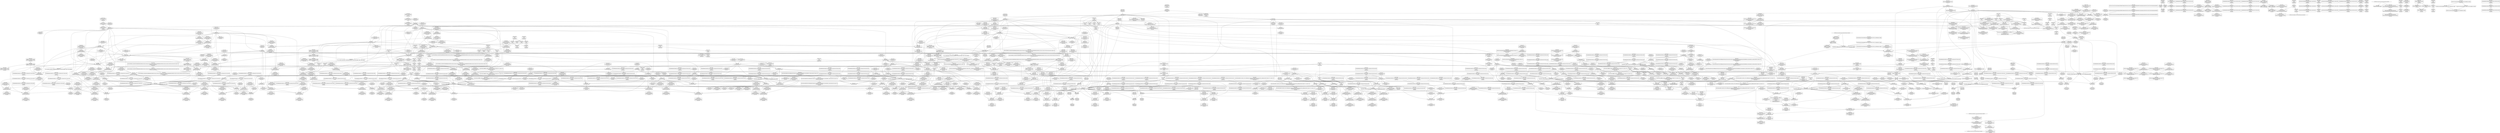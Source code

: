 digraph {
	CE0x4265500 [shape=record,shape=Mrecord,label="{CE0x4265500|rcu_read_lock:_tobool1|include/linux/rcupdate.h,882|*SummSource*}"]
	CE0x4227440 [shape=record,shape=Mrecord,label="{CE0x4227440|_call_void_mcount()_#3|*SummSource*}"]
	CE0x4261fd0 [shape=record,shape=Mrecord,label="{CE0x4261fd0|_call_void_lockdep_rcu_suspicious(i8*_getelementptr_inbounds_(_25_x_i8_,_25_x_i8_*_.str3,_i32_0,_i32_0),_i32_208,_i8*_getelementptr_inbounds_(_41_x_i8_,_41_x_i8_*_.str44,_i32_0,_i32_0))_#10,_!dbg_!27732|security/selinux/hooks.c,208|*SummSource*}"]
	CE0x42e6a20 [shape=record,shape=Mrecord,label="{CE0x42e6a20|_call_void_mcount()_#3}"]
	CE0x422d970 [shape=record,shape=Mrecord,label="{CE0x422d970|i64*_getelementptr_inbounds_(_2_x_i64_,_2_x_i64_*___llvm_gcov_ctr98,_i64_0,_i64_1)|*Constant*|*SummSource*}"]
	CE0x42b8d10 [shape=record,shape=Mrecord,label="{CE0x42b8d10|rcu_read_unlock:_tmp16|include/linux/rcupdate.h,933}"]
	CE0x4260e50 [shape=record,shape=Mrecord,label="{CE0x4260e50|GLOBAL:_rcu_read_lock.__warned|Global_var:rcu_read_lock.__warned|*SummSink*}"]
	CE0x42ec7d0 [shape=record,shape=Mrecord,label="{CE0x42ec7d0|__rcu_read_lock:_tmp2|*SummSink*}"]
	CE0x42ba300 [shape=record,shape=Mrecord,label="{CE0x42ba300|rcu_lock_release:_tmp1|*SummSink*}"]
	CE0x42e67d0 [shape=record,shape=Mrecord,label="{CE0x42e67d0|__preempt_count_sub:_sub|./arch/x86/include/asm/preempt.h,77}"]
	CE0x4246a80 [shape=record,shape=Mrecord,label="{CE0x4246a80|task_sid:_tmp14|security/selinux/hooks.c,208|*SummSource*}"]
	CE0x426c1f0 [shape=record,shape=Mrecord,label="{CE0x426c1f0|rcu_read_lock:_bb|*SummSource*}"]
	CE0x4304e50 [shape=record,shape=Mrecord,label="{CE0x4304e50|__preempt_count_add:_tmp6|./arch/x86/include/asm/preempt.h,73|*SummSink*}"]
	CE0x42adf70 [shape=record,shape=Mrecord,label="{CE0x42adf70|COLLAPSED:_GCMRE___llvm_gcov_ctr132_internal_global_11_x_i64_zeroinitializer:_elem_0:default:}"]
	CE0x4245a00 [shape=record,shape=Mrecord,label="{CE0x4245a00|task_sid:_do.body|*SummSink*}"]
	CE0x42b5f20 [shape=record,shape=Mrecord,label="{CE0x42b5f20|GLOBAL:_rcu_read_unlock.__warned|Global_var:rcu_read_unlock.__warned}"]
	CE0x42dd300 [shape=record,shape=Mrecord,label="{CE0x42dd300|__preempt_count_sub:_tmp2}"]
	CE0x42cf2d0 [shape=record,shape=Mrecord,label="{CE0x42cf2d0|i64*_getelementptr_inbounds_(_4_x_i64_,_4_x_i64_*___llvm_gcov_ctr130,_i64_0,_i64_3)|*Constant*|*SummSink*}"]
	CE0x42b5630 [shape=record,shape=Mrecord,label="{CE0x42b5630|rcu_read_unlock:_bb|*SummSink*}"]
	CE0x4248fb0 [shape=record,shape=Mrecord,label="{CE0x4248fb0|i64_3|*Constant*|*SummSink*}"]
	CE0x4270290 [shape=record,shape=Mrecord,label="{CE0x4270290|rcu_read_unlock:_tmp15|include/linux/rcupdate.h,933}"]
	CE0x4235300 [shape=record,shape=Mrecord,label="{CE0x4235300|task_sid:_tmp2}"]
	CE0x4236f70 [shape=record,shape=Mrecord,label="{CE0x4236f70|task_sid:_tmp16|security/selinux/hooks.c,208}"]
	CE0x42ded20 [shape=record,shape=Mrecord,label="{CE0x42ded20|__preempt_count_add:_do.body}"]
	CE0x42b1dc0 [shape=record,shape=Mrecord,label="{CE0x42b1dc0|__rcu_read_lock:_tmp4|include/linux/rcupdate.h,239|*SummSink*}"]
	CE0x4307170 [shape=record,shape=Mrecord,label="{CE0x4307170|i64_1|*Constant*}"]
	CE0x421e200 [shape=record,shape=Mrecord,label="{CE0x421e200|_call_void_mcount()_#3}"]
	CE0x4261250 [shape=record,shape=Mrecord,label="{CE0x4261250|rcu_read_lock:_tmp8|include/linux/rcupdate.h,882}"]
	CE0x4231300 [shape=record,shape=Mrecord,label="{CE0x4231300|i32_77|*Constant*|*SummSink*}"]
	CE0x4248420 [shape=record,shape=Mrecord,label="{CE0x4248420|task_sid:_tmp7|security/selinux/hooks.c,208|*SummSource*}"]
	CE0x426de40 [shape=record,shape=Mrecord,label="{CE0x426de40|COLLAPSED:_GCMRE___llvm_gcov_ctr98_internal_global_2_x_i64_zeroinitializer:_elem_0:default:}"]
	CE0x4245210 [shape=record,shape=Mrecord,label="{CE0x4245210|cred_sid:_tmp2|*SummSource*}"]
	CE0x4215730 [shape=record,shape=Mrecord,label="{CE0x4215730|cred_sid:_tmp5|security/selinux/hooks.c,196|*SummSource*}"]
	CE0x42dde40 [shape=record,shape=Mrecord,label="{CE0x42dde40|__rcu_read_unlock:_tmp4|include/linux/rcupdate.h,244|*SummSink*}"]
	CE0x42e9a70 [shape=record,shape=Mrecord,label="{CE0x42e9a70|i8*_undef|*Constant*|*SummSource*}"]
	CE0x4235b90 [shape=record,shape=Mrecord,label="{CE0x4235b90|selinux_kernel_module_request:_type|security/selinux/hooks.c,3565|*SummSink*}"]
	CE0x4262f40 [shape=record,shape=Mrecord,label="{CE0x4262f40|rcu_lock_acquire:_entry|*SummSink*}"]
	CE0x4241630 [shape=record,shape=Mrecord,label="{CE0x4241630|rcu_read_lock:_tmp1}"]
	CE0x42e48b0 [shape=record,shape=Mrecord,label="{CE0x42e48b0|__preempt_count_sub:_tmp6|./arch/x86/include/asm/preempt.h,78}"]
	CE0x4293480 [shape=record,shape=Mrecord,label="{CE0x4293480|rcu_read_lock:_tmp11|include/linux/rcupdate.h,882|*SummSink*}"]
	CE0x4231590 [shape=record,shape=Mrecord,label="{CE0x4231590|rcu_read_lock:_tmp1|*SummSource*}"]
	CE0x423e310 [shape=record,shape=Mrecord,label="{CE0x423e310|avc_has_perm:_entry|*SummSource*}"]
	CE0x42e5a60 [shape=record,shape=Mrecord,label="{CE0x42e5a60|__preempt_count_sub:_tmp3|*SummSink*}"]
	CE0x42f1830 [shape=record,shape=Mrecord,label="{CE0x42f1830|__preempt_count_sub:_tmp7|./arch/x86/include/asm/preempt.h,78|*SummSource*}"]
	CE0x42468e0 [shape=record,shape=Mrecord,label="{CE0x42468e0|i64_7|*Constant*|*SummSink*}"]
	CE0x42dc8f0 [shape=record,shape=Mrecord,label="{CE0x42dc8f0|__preempt_count_sub:_val|Function::__preempt_count_sub&Arg::val::|*SummSource*}"]
	"CONST[source:2(external),value:2(dynamic)][purpose:{subject}]"
	CE0x4293ea0 [shape=record,shape=Mrecord,label="{CE0x4293ea0|rcu_read_lock:_call3|include/linux/rcupdate.h,882|*SummSink*}"]
	CE0x42826c0 [shape=record,shape=Mrecord,label="{CE0x42826c0|i8_1|*Constant*}"]
	CE0x4214e40 [shape=record,shape=Mrecord,label="{CE0x4214e40|task_sid:_do.body5}"]
	CE0x42c3f00 [shape=record,shape=Mrecord,label="{CE0x42c3f00|rcu_read_unlock:_tmp21|include/linux/rcupdate.h,935|*SummSink*}"]
	CE0x42afe40 [shape=record,shape=Mrecord,label="{CE0x42afe40|rcu_read_unlock:_tmp8|include/linux/rcupdate.h,933|*SummSource*}"]
	CE0x42de960 [shape=record,shape=Mrecord,label="{CE0x42de960|__rcu_read_unlock:_tmp7|include/linux/rcupdate.h,245}"]
	CE0x4242a00 [shape=record,shape=Mrecord,label="{CE0x4242a00|i64_6|*Constant*|*SummSink*}"]
	CE0x42d3cc0 [shape=record,shape=Mrecord,label="{CE0x42d3cc0|_call_void_lock_acquire(%struct.lockdep_map*_%map,_i32_0,_i32_0,_i32_2,_i32_0,_%struct.lockdep_map*_null,_i64_ptrtoint_(i8*_blockaddress(_rcu_lock_acquire,_%__here)_to_i64))_#10,_!dbg_!27716|include/linux/rcupdate.h,418|*SummSource*}"]
	CE0x426c7b0 [shape=record,shape=Mrecord,label="{CE0x426c7b0|rcu_read_unlock:_tmp3|*SummSink*}"]
	CE0x428f5a0 [shape=record,shape=Mrecord,label="{CE0x428f5a0|rcu_read_lock:_tmp4|include/linux/rcupdate.h,882}"]
	CE0x421a650 [shape=record,shape=Mrecord,label="{CE0x421a650|rcu_read_unlock:_call3|include/linux/rcupdate.h,933|*SummSource*}"]
	CE0x42ce840 [shape=record,shape=Mrecord,label="{CE0x42ce840|%struct.lockdep_map*_null|*Constant*|*SummSink*}"]
	CE0x42edda0 [shape=record,shape=Mrecord,label="{CE0x42edda0|rcu_lock_release:_tmp3}"]
	CE0x42f0b40 [shape=record,shape=Mrecord,label="{CE0x42f0b40|__preempt_count_add:_tmp3|*SummSource*}"]
	CE0x42dbeb0 [shape=record,shape=Mrecord,label="{CE0x42dbeb0|rcu_lock_acquire:___here}"]
	CE0x4275fe0 [shape=record,shape=Mrecord,label="{CE0x4275fe0|i8*_getelementptr_inbounds_(_25_x_i8_,_25_x_i8_*_.str3,_i32_0,_i32_0)|*Constant*|*SummSink*}"]
	CE0x4246e50 [shape=record,shape=Mrecord,label="{CE0x4246e50|task_sid:_tmp18|security/selinux/hooks.c,208|*SummSource*}"]
	CE0x425ef80 [shape=record,shape=Mrecord,label="{CE0x425ef80|rcu_read_unlock:_tmp8|include/linux/rcupdate.h,933}"]
	CE0x4268d50 [shape=record,shape=Mrecord,label="{CE0x4268d50|i64*_getelementptr_inbounds_(_13_x_i64_,_13_x_i64_*___llvm_gcov_ctr126,_i64_0,_i64_9)|*Constant*|*SummSource*}"]
	CE0x4245660 [shape=record,shape=Mrecord,label="{CE0x4245660|rcu_read_lock:_tmp2|*SummSink*}"]
	CE0x42159c0 [shape=record,shape=Mrecord,label="{CE0x42159c0|cred_sid:_tmp5|security/selinux/hooks.c,196|*SummSink*}"]
	CE0x42c7e70 [shape=record,shape=Mrecord,label="{CE0x42c7e70|rcu_lock_acquire:_tmp4|include/linux/rcupdate.h,418|*SummSource*}"]
	CE0x42851f0 [shape=record,shape=Mrecord,label="{CE0x42851f0|rcu_read_lock:_tmp22|include/linux/rcupdate.h,884|*SummSink*}"]
	CE0x4244e80 [shape=record,shape=Mrecord,label="{CE0x4244e80|GLOBAL:_rcu_lock_map|Global_var:rcu_lock_map|*SummSink*}"]
	CE0x4263ad0 [shape=record,shape=Mrecord,label="{CE0x4263ad0|rcu_read_unlock:_tmp6|include/linux/rcupdate.h,933|*SummSink*}"]
	CE0x42c5660 [shape=record,shape=Mrecord,label="{CE0x42c5660|_ret_void,_!dbg_!27717|include/linux/rcupdate.h,424|*SummSink*}"]
	CE0x4235890 [shape=record,shape=Mrecord,label="{CE0x4235890|selinux_kernel_module_request:_ad|security/selinux/hooks.c, 3561|*SummSource*}"]
	CE0x42276f0 [shape=record,shape=Mrecord,label="{CE0x42276f0|selinux_kernel_module_request:_call|security/selinux/hooks.c,3563|*SummSource*}"]
	CE0x42370d0 [shape=record,shape=Mrecord,label="{CE0x42370d0|task_sid:_tmp16|security/selinux/hooks.c,208|*SummSource*}"]
	CE0x421d8e0 [shape=record,shape=Mrecord,label="{CE0x421d8e0|task_sid:_do.end6|*SummSink*}"]
	CE0x4269d40 [shape=record,shape=Mrecord,label="{CE0x4269d40|rcu_read_lock:_land.lhs.true}"]
	CE0x42b66f0 [shape=record,shape=Mrecord,label="{CE0x42b66f0|rcu_read_unlock:_tobool1|include/linux/rcupdate.h,933}"]
	CE0x42b1fc0 [shape=record,shape=Mrecord,label="{CE0x42b1fc0|__rcu_read_lock:_tmp5|include/linux/rcupdate.h,239|*SummSink*}"]
	CE0x42221d0 [shape=record,shape=Mrecord,label="{CE0x42221d0|i64*_getelementptr_inbounds_(_13_x_i64_,_13_x_i64_*___llvm_gcov_ctr126,_i64_0,_i64_1)|*Constant*|*SummSource*}"]
	CE0x42c51a0 [shape=record,shape=Mrecord,label="{CE0x42c51a0|GLOBAL:_rcu_lock_release|*Constant*|*SummSink*}"]
	CE0x4245ee0 [shape=record,shape=Mrecord,label="{CE0x4245ee0|GLOBAL:_task_sid.__warned|Global_var:task_sid.__warned|*SummSource*}"]
	CE0x4329800 [shape=record,shape=Mrecord,label="{CE0x4329800|_call_void_mcount()_#3|*SummSource*}"]
	CE0x42c9690 [shape=record,shape=Mrecord,label="{CE0x42c9690|__rcu_read_lock:_tmp3}"]
	CE0x42414e0 [shape=record,shape=Mrecord,label="{CE0x42414e0|i64*_getelementptr_inbounds_(_4_x_i64_,_4_x_i64_*___llvm_gcov_ctr128,_i64_0,_i64_3)|*Constant*|*SummSink*}"]
	CE0x4221700 [shape=record,shape=Mrecord,label="{CE0x4221700|task_sid:_tmp12|security/selinux/hooks.c,208}"]
	CE0x42b4370 [shape=record,shape=Mrecord,label="{CE0x42b4370|rcu_read_unlock:_tmp10|include/linux/rcupdate.h,933}"]
	CE0x428a6c0 [shape=record,shape=Mrecord,label="{CE0x428a6c0|_call_void_mcount()_#3}"]
	CE0x42b6a10 [shape=record,shape=Mrecord,label="{CE0x42b6a10|rcu_lock_acquire:_tmp1|*SummSink*}"]
	CE0x42de260 [shape=record,shape=Mrecord,label="{CE0x42de260|i64_1|*Constant*}"]
	CE0x4288930 [shape=record,shape=Mrecord,label="{CE0x4288930|rcu_read_unlock:_tmp4|include/linux/rcupdate.h,933}"]
	CE0x42aecd0 [shape=record,shape=Mrecord,label="{CE0x42aecd0|_call_void___preempt_count_sub(i32_1)_#10,_!dbg_!27715|include/linux/rcupdate.h,244|*SummSink*}"]
	CE0x423dc20 [shape=record,shape=Mrecord,label="{CE0x423dc20|selinux_kernel_module_request:_call3|security/selinux/hooks.c,3568|*SummSink*}"]
	CE0x428de40 [shape=record,shape=Mrecord,label="{CE0x428de40|rcu_read_lock:_tmp5|include/linux/rcupdate.h,882}"]
	CE0x42dad20 [shape=record,shape=Mrecord,label="{CE0x42dad20|i64*_getelementptr_inbounds_(_4_x_i64_,_4_x_i64_*___llvm_gcov_ctr133,_i64_0,_i64_1)|*Constant*}"]
	CE0x4220ec0 [shape=record,shape=Mrecord,label="{CE0x4220ec0|task_sid:_task|Function::task_sid&Arg::task::}"]
	CE0x4217dd0 [shape=record,shape=Mrecord,label="{CE0x4217dd0|i64*_getelementptr_inbounds_(_13_x_i64_,_13_x_i64_*___llvm_gcov_ctr126,_i64_0,_i64_8)|*Constant*|*SummSource*}"]
	CE0x428bec0 [shape=record,shape=Mrecord,label="{CE0x428bec0|rcu_read_unlock:_tmp4|include/linux/rcupdate.h,933|*SummSource*}"]
	CE0x4301330 [shape=record,shape=Mrecord,label="{CE0x4301330|__rcu_read_unlock:_do.end}"]
	CE0x42e9f30 [shape=record,shape=Mrecord,label="{CE0x42e9f30|rcu_lock_release:_bb}"]
	CE0x4235370 [shape=record,shape=Mrecord,label="{CE0x4235370|task_sid:_tmp2|*SummSource*}"]
	CE0x42c67b0 [shape=record,shape=Mrecord,label="{CE0x42c67b0|GLOBAL:___rcu_read_unlock|*Constant*|*SummSink*}"]
	CE0x4262fb0 [shape=record,shape=Mrecord,label="{CE0x4262fb0|_ret_void,_!dbg_!27717|include/linux/rcupdate.h,419|*SummSink*}"]
	CE0x4270b10 [shape=record,shape=Mrecord,label="{CE0x4270b10|rcu_lock_acquire:_bb|*SummSource*}"]
	CE0x42af440 [shape=record,shape=Mrecord,label="{CE0x42af440|__rcu_read_lock:_tmp5|include/linux/rcupdate.h,239}"]
	CE0x42667c0 [shape=record,shape=Mrecord,label="{CE0x42667c0|i8*_getelementptr_inbounds_(_41_x_i8_,_41_x_i8_*_.str44,_i32_0,_i32_0)|*Constant*|*SummSource*}"]
	CE0x4230e80 [shape=record,shape=Mrecord,label="{CE0x4230e80|cred_sid:_tmp|*SummSource*}"]
	CE0x423d280 [shape=record,shape=Mrecord,label="{CE0x423d280|selinux_kernel_module_request:_tmp2}"]
	CE0x42821b0 [shape=record,shape=Mrecord,label="{CE0x42821b0|rcu_read_lock:_tmp18|include/linux/rcupdate.h,882}"]
	CE0x424e750 [shape=record,shape=Mrecord,label="{CE0x424e750|i8*_getelementptr_inbounds_(_44_x_i8_,_44_x_i8_*_.str47,_i32_0,_i32_0)|*Constant*|*SummSource*}"]
	CE0x42cffa0 [shape=record,shape=Mrecord,label="{CE0x42cffa0|rcu_lock_acquire:_tmp|*SummSource*}"]
	CE0x42b0210 [shape=record,shape=Mrecord,label="{CE0x42b0210|rcu_lock_acquire:_tmp3|*SummSource*}"]
	CE0x423d930 [shape=record,shape=Mrecord,label="{CE0x423d930|selinux_kernel_module_request:_call3|security/selinux/hooks.c,3568}"]
	CE0x42434e0 [shape=record,shape=Mrecord,label="{CE0x42434e0|get_current:_tmp2|*SummSource*}"]
	CE0x42d71c0 [shape=record,shape=Mrecord,label="{CE0x42d71c0|rcu_lock_release:_tmp4|include/linux/rcupdate.h,423|*SummSource*}"]
	CE0x421c590 [shape=record,shape=Mrecord,label="{CE0x421c590|task_sid:_tmp8|security/selinux/hooks.c,208|*SummSource*}"]
	CE0x428a5d0 [shape=record,shape=Mrecord,label="{CE0x428a5d0|_call_void_rcu_lock_acquire(%struct.lockdep_map*_rcu_lock_map)_#10,_!dbg_!27711|include/linux/rcupdate.h,881|*SummSink*}"]
	CE0x42b7140 [shape=record,shape=Mrecord,label="{CE0x42b7140|__rcu_read_lock:_tmp6|include/linux/rcupdate.h,240|*SummSink*}"]
	CE0x42ce5c0 [shape=record,shape=Mrecord,label="{CE0x42ce5c0|%struct.lockdep_map*_null|*Constant*|*SummSource*}"]
	CE0x42e1c50 [shape=record,shape=Mrecord,label="{CE0x42e1c50|GLOBAL:___preempt_count|Global_var:__preempt_count|*SummSink*}"]
	CE0x421be10 [shape=record,shape=Mrecord,label="{CE0x421be10|GLOBAL:___llvm_gcov_ctr126|Global_var:__llvm_gcov_ctr126|*SummSink*}"]
	CE0x421f740 [shape=record,shape=Mrecord,label="{CE0x421f740|_call_void_rcu_read_lock()_#10,_!dbg_!27712|security/selinux/hooks.c,207|*SummSource*}"]
	CE0x42484b0 [shape=record,shape=Mrecord,label="{CE0x42484b0|task_sid:_tmp9|security/selinux/hooks.c,208}"]
	CE0x4234bd0 [shape=record,shape=Mrecord,label="{CE0x4234bd0|cred_sid:_entry|*SummSink*}"]
	CE0x42c3e20 [shape=record,shape=Mrecord,label="{CE0x42c3e20|i64*_getelementptr_inbounds_(_11_x_i64_,_11_x_i64_*___llvm_gcov_ctr132,_i64_0,_i64_10)|*Constant*|*SummSink*}"]
	CE0x42cf140 [shape=record,shape=Mrecord,label="{CE0x42cf140|i64*_getelementptr_inbounds_(_4_x_i64_,_4_x_i64_*___llvm_gcov_ctr130,_i64_0,_i64_3)|*Constant*|*SummSource*}"]
	CE0x42dacb0 [shape=record,shape=Mrecord,label="{CE0x42dacb0|rcu_lock_release:_tmp|*SummSink*}"]
	CE0x42df160 [shape=record,shape=Mrecord,label="{CE0x42df160|_call_void_mcount()_#3|*SummSink*}"]
	CE0x42c7aa0 [shape=record,shape=Mrecord,label="{CE0x42c7aa0|COLLAPSED:_GCMRE___llvm_gcov_ctr133_internal_global_4_x_i64_zeroinitializer:_elem_0:default:}"]
	CE0x426f8e0 [shape=record,shape=Mrecord,label="{CE0x426f8e0|GLOBAL:___rcu_read_lock|*Constant*|*SummSource*}"]
	CE0x4222a70 [shape=record,shape=Mrecord,label="{CE0x4222a70|GLOBAL:___llvm_gcov_ctr126|Global_var:__llvm_gcov_ctr126|*SummSource*}"]
	CE0x4266fc0 [shape=record,shape=Mrecord,label="{CE0x4266fc0|rcu_read_unlock:_tmp17|include/linux/rcupdate.h,933|*SummSink*}"]
	CE0x4247870 [shape=record,shape=Mrecord,label="{CE0x4247870|task_sid:_call3|security/selinux/hooks.c,208}"]
	CE0x4301590 [shape=record,shape=Mrecord,label="{CE0x4301590|__rcu_read_unlock:_do.end|*SummSource*}"]
	CE0x423f2d0 [shape=record,shape=Mrecord,label="{CE0x423f2d0|selinux_kernel_module_request:_type|security/selinux/hooks.c,3565|*SummSource*}"]
	CE0x4218bd0 [shape=record,shape=Mrecord,label="{CE0x4218bd0|selinux_kernel_module_request:_bb}"]
	CE0x42dc360 [shape=record,shape=Mrecord,label="{CE0x42dc360|__rcu_read_unlock:_tmp5|include/linux/rcupdate.h,244}"]
	CE0x4275090 [shape=record,shape=Mrecord,label="{CE0x4275090|__preempt_count_add:_val|Function::__preempt_count_add&Arg::val::|*SummSink*}"]
	CE0x4231a90 [shape=record,shape=Mrecord,label="{CE0x4231a90|GLOBAL:_rcu_read_lock|*Constant*|*SummSource*}"]
	CE0x4267930 [shape=record,shape=Mrecord,label="{CE0x4267930|_call_void_lockdep_rcu_suspicious(i8*_getelementptr_inbounds_(_25_x_i8_,_25_x_i8_*_.str45,_i32_0,_i32_0),_i32_934,_i8*_getelementptr_inbounds_(_44_x_i8_,_44_x_i8_*_.str47,_i32_0,_i32_0))_#10,_!dbg_!27726|include/linux/rcupdate.h,933|*SummSink*}"]
	CE0x42efa80 [shape=record,shape=Mrecord,label="{CE0x42efa80|i64*_getelementptr_inbounds_(_4_x_i64_,_4_x_i64_*___llvm_gcov_ctr135,_i64_0,_i64_3)|*Constant*}"]
	CE0x42448d0 [shape=record,shape=Mrecord,label="{CE0x42448d0|_call_void_rcu_read_unlock()_#10,_!dbg_!27748|security/selinux/hooks.c,209}"]
	CE0x426f0b0 [shape=record,shape=Mrecord,label="{CE0x426f0b0|rcu_read_lock:_if.end|*SummSource*}"]
	CE0x42b9590 [shape=record,shape=Mrecord,label="{CE0x42b9590|i64*_getelementptr_inbounds_(_11_x_i64_,_11_x_i64_*___llvm_gcov_ctr132,_i64_0,_i64_8)|*Constant*|*SummSink*}"]
	CE0x4228d50 [shape=record,shape=Mrecord,label="{CE0x4228d50|i64*_getelementptr_inbounds_(_2_x_i64_,_2_x_i64_*___llvm_gcov_ctr278,_i64_0,_i64_0)|*Constant*}"]
	CE0x43076d0 [shape=record,shape=Mrecord,label="{CE0x43076d0|i64*_getelementptr_inbounds_(_4_x_i64_,_4_x_i64_*___llvm_gcov_ctr129,_i64_0,_i64_0)|*Constant*|*SummSink*}"]
	CE0x4296ef0 [shape=record,shape=Mrecord,label="{CE0x4296ef0|rcu_read_unlock:_tmp7|include/linux/rcupdate.h,933|*SummSource*}"]
	CE0x42436f0 [shape=record,shape=Mrecord,label="{CE0x42436f0|i64*_getelementptr_inbounds_(_2_x_i64_,_2_x_i64_*___llvm_gcov_ctr98,_i64_0,_i64_0)|*Constant*|*SummSink*}"]
	CE0x4288d50 [shape=record,shape=Mrecord,label="{CE0x4288d50|__rcu_read_lock:_tmp6|include/linux/rcupdate.h,240}"]
	CE0x42d7f80 [shape=record,shape=Mrecord,label="{CE0x42d7f80|_call_void_lock_release(%struct.lockdep_map*_%map,_i32_1,_i64_ptrtoint_(i8*_blockaddress(_rcu_lock_release,_%__here)_to_i64))_#10,_!dbg_!27716|include/linux/rcupdate.h,423|*SummSink*}"]
	CE0x54c3020 [shape=record,shape=Mrecord,label="{CE0x54c3020|selinux_kernel_module_request:_u|security/selinux/hooks.c,3566|*SummSink*}"]
	CE0x42e6430 [shape=record,shape=Mrecord,label="{CE0x42e6430|__rcu_read_unlock:_tmp1|*SummSink*}"]
	CE0x42b5460 [shape=record,shape=Mrecord,label="{CE0x42b5460|i64*_getelementptr_inbounds_(_11_x_i64_,_11_x_i64_*___llvm_gcov_ctr132,_i64_0,_i64_0)|*Constant*|*SummSink*}"]
	CE0x42d7780 [shape=record,shape=Mrecord,label="{CE0x42d7780|rcu_lock_release:_tmp5|include/linux/rcupdate.h,423|*SummSink*}"]
	CE0x426b190 [shape=record,shape=Mrecord,label="{CE0x426b190|rcu_read_lock:_if.then|*SummSink*}"]
	CE0x4215420 [shape=record,shape=Mrecord,label="{CE0x4215420|rcu_read_lock:_tmp6|include/linux/rcupdate.h,882|*SummSource*}"]
	CE0x4245d30 [shape=record,shape=Mrecord,label="{CE0x4245d30|task_sid:_tmp7|security/selinux/hooks.c,208}"]
	CE0x4292f90 [shape=record,shape=Mrecord,label="{CE0x4292f90|rcu_read_lock:_tmp10|include/linux/rcupdate.h,882|*SummSink*}"]
	CE0x426a0a0 [shape=record,shape=Mrecord,label="{CE0x426a0a0|rcu_read_lock:_land.lhs.true|*SummSink*}"]
	CE0x428abf0 [shape=record,shape=Mrecord,label="{CE0x428abf0|rcu_read_lock:_tmp7|include/linux/rcupdate.h,882|*SummSource*}"]
	CE0x428c420 [shape=record,shape=Mrecord,label="{CE0x428c420|i32_1|*Constant*}"]
	CE0x4231b00 [shape=record,shape=Mrecord,label="{CE0x4231b00|GLOBAL:_rcu_read_lock|*Constant*|*SummSink*}"]
	CE0x4262450 [shape=record,shape=Mrecord,label="{CE0x4262450|rcu_read_lock:_tmp3|*SummSource*}"]
	CE0x42214e0 [shape=record,shape=Mrecord,label="{CE0x42214e0|task_sid:_tmp11|security/selinux/hooks.c,208|*SummSource*}"]
	CE0x423add0 [shape=record,shape=Mrecord,label="{CE0x423add0|avc_has_perm:_requested|Function::avc_has_perm&Arg::requested::}"]
	CE0x42e9ff0 [shape=record,shape=Mrecord,label="{CE0x42e9ff0|rcu_lock_release:_bb|*SummSource*}"]
	CE0x42c6f90 [shape=record,shape=Mrecord,label="{CE0x42c6f90|_ret_void,_!dbg_!27717|include/linux/rcupdate.h,245}"]
	CE0x42178b0 [shape=record,shape=Mrecord,label="{CE0x42178b0|task_sid:_tmp17|security/selinux/hooks.c,208|*SummSource*}"]
	CE0x42f1cb0 [shape=record,shape=Mrecord,label="{CE0x42f1cb0|i64*_getelementptr_inbounds_(_4_x_i64_,_4_x_i64_*___llvm_gcov_ctr134,_i64_0,_i64_1)|*Constant*|*SummSource*}"]
	CE0x4236420 [shape=record,shape=Mrecord,label="{CE0x4236420|i64*_getelementptr_inbounds_(_4_x_i64_,_4_x_i64_*___llvm_gcov_ctr129,_i64_0,_i64_0)|*Constant*|*SummSource*}"]
	CE0x42f2dc0 [shape=record,shape=Mrecord,label="{CE0x42f2dc0|i64*_getelementptr_inbounds_(_4_x_i64_,_4_x_i64_*___llvm_gcov_ctr135,_i64_0,_i64_0)|*Constant*|*SummSource*}"]
	CE0x42449b0 [shape=record,shape=Mrecord,label="{CE0x42449b0|_call_void_rcu_read_unlock()_#10,_!dbg_!27748|security/selinux/hooks.c,209|*SummSource*}"]
	CE0x42c8340 [shape=record,shape=Mrecord,label="{CE0x42c8340|i64*_getelementptr_inbounds_(_4_x_i64_,_4_x_i64_*___llvm_gcov_ctr133,_i64_0,_i64_1)|*Constant*|*SummSource*}"]
	CE0x42b5740 [shape=record,shape=Mrecord,label="{CE0x42b5740|rcu_read_unlock:_land.lhs.true2}"]
	CE0x4271ec0 [shape=record,shape=Mrecord,label="{CE0x4271ec0|task_sid:_tmp4|*LoadInst*|security/selinux/hooks.c,208}"]
	CE0x4237e50 [shape=record,shape=Mrecord,label="{CE0x4237e50|i64*_getelementptr_inbounds_(_2_x_i64_,_2_x_i64_*___llvm_gcov_ctr278,_i64_0,_i64_1)|*Constant*|*SummSource*}"]
	CE0x4225ad0 [shape=record,shape=Mrecord,label="{CE0x4225ad0|selinux_kernel_module_request:_tmp3}"]
	CE0x428a560 [shape=record,shape=Mrecord,label="{CE0x428a560|_call_void_rcu_lock_acquire(%struct.lockdep_map*_rcu_lock_map)_#10,_!dbg_!27711|include/linux/rcupdate.h,881|*SummSource*}"]
	CE0x4302da0 [shape=record,shape=Mrecord,label="{CE0x4302da0|__preempt_count_sub:_do.end|*SummSink*}"]
	CE0x42c3930 [shape=record,shape=Mrecord,label="{CE0x42c3930|i64*_getelementptr_inbounds_(_11_x_i64_,_11_x_i64_*___llvm_gcov_ctr132,_i64_0,_i64_10)|*Constant*}"]
	CE0x422b3f0 [shape=record,shape=Mrecord,label="{CE0x422b3f0|selinux_kernel_module_request:_call1|security/selinux/hooks.c,3563|*SummSink*}"]
	CE0x4227f50 [shape=record,shape=Mrecord,label="{CE0x4227f50|get_current:_tmp|*SummSource*}"]
	CE0x426b730 [shape=record,shape=Mrecord,label="{CE0x426b730|task_sid:_tmp20|security/selinux/hooks.c,208|*SummSource*}"]
	CE0x4266ac0 [shape=record,shape=Mrecord,label="{CE0x4266ac0|task_sid:_tmp21|security/selinux/hooks.c,208|*SummSource*}"]
	CE0x42161b0 [shape=record,shape=Mrecord,label="{CE0x42161b0|cred_sid:_tmp1|*SummSink*}"]
	CE0x422cb30 [shape=record,shape=Mrecord,label="{CE0x422cb30|avc_has_perm:_requested|Function::avc_has_perm&Arg::requested::|*SummSink*}"]
	CE0x42b2730 [shape=record,shape=Mrecord,label="{CE0x42b2730|rcu_lock_acquire:_tmp2|*SummSource*}"]
	CE0x42693c0 [shape=record,shape=Mrecord,label="{CE0x42693c0|GLOBAL:_rcu_read_unlock|*Constant*|*SummSink*}"]
	CE0x42479d0 [shape=record,shape=Mrecord,label="{CE0x42479d0|task_sid:_call3|security/selinux/hooks.c,208|*SummSource*}"]
	CE0x42b03b0 [shape=record,shape=Mrecord,label="{CE0x42b03b0|rcu_lock_acquire:_tmp3}"]
	CE0x4214d10 [shape=record,shape=Mrecord,label="{CE0x4214d10|task_sid:_bb|*SummSink*}"]
	CE0x4215ff0 [shape=record,shape=Mrecord,label="{CE0x4215ff0|cred_sid:_tmp1|*SummSource*}"]
	CE0x4234f10 [shape=record,shape=Mrecord,label="{CE0x4234f10|cred_sid:_cred|Function::cred_sid&Arg::cred::|*SummSink*}"]
	CE0x425fe10 [shape=record,shape=Mrecord,label="{CE0x425fe10|i64*_getelementptr_inbounds_(_11_x_i64_,_11_x_i64_*___llvm_gcov_ctr127,_i64_0,_i64_1)|*Constant*}"]
	CE0x428ca10 [shape=record,shape=Mrecord,label="{CE0x428ca10|rcu_read_unlock:_tmp5|include/linux/rcupdate.h,933|*SummSource*}"]
	CE0x42cff30 [shape=record,shape=Mrecord,label="{CE0x42cff30|COLLAPSED:_GCMRE___llvm_gcov_ctr130_internal_global_4_x_i64_zeroinitializer:_elem_0:default:}"]
	CE0x42696a0 [shape=record,shape=Mrecord,label="{CE0x42696a0|rcu_read_unlock:_entry|*SummSink*}"]
	CE0x4262ed0 [shape=record,shape=Mrecord,label="{CE0x4262ed0|rcu_lock_acquire:_entry}"]
	CE0x42d26d0 [shape=record,shape=Mrecord,label="{CE0x42d26d0|rcu_lock_release:_tmp6|*SummSource*}"]
	CE0x42ba080 [shape=record,shape=Mrecord,label="{CE0x42ba080|_call_void___preempt_count_sub(i32_1)_#10,_!dbg_!27715|include/linux/rcupdate.h,244|*SummSource*}"]
	CE0x42307a0 [shape=record,shape=Mrecord,label="{CE0x42307a0|_ret_void,_!dbg_!27717|include/linux/rcupdate.h,419|*SummSource*}"]
	CE0x42db5b0 [shape=record,shape=Mrecord,label="{CE0x42db5b0|i64*_getelementptr_inbounds_(_4_x_i64_,_4_x_i64_*___llvm_gcov_ctr134,_i64_0,_i64_3)|*Constant*}"]
	CE0x426bde0 [shape=record,shape=Mrecord,label="{CE0x426bde0|i64*_getelementptr_inbounds_(_2_x_i64_,_2_x_i64_*___llvm_gcov_ctr131,_i64_0,_i64_1)|*Constant*}"]
	CE0x42b2160 [shape=record,shape=Mrecord,label="{CE0x42b2160|rcu_read_unlock:_land.lhs.true2|*SummSource*}"]
	CE0x42749d0 [shape=record,shape=Mrecord,label="{CE0x42749d0|__preempt_count_add:_tmp5|./arch/x86/include/asm/preempt.h,72}"]
	CE0x42acdc0 [shape=record,shape=Mrecord,label="{CE0x42acdc0|i64*_getelementptr_inbounds_(_4_x_i64_,_4_x_i64_*___llvm_gcov_ctr130,_i64_0,_i64_2)|*Constant*}"]
	CE0x426da40 [shape=record,shape=Mrecord,label="{CE0x426da40|task_sid:_tobool|security/selinux/hooks.c,208|*SummSource*}"]
	CE0x42c4080 [shape=record,shape=Mrecord,label="{CE0x42c4080|rcu_read_unlock:_tmp22|include/linux/rcupdate.h,935|*SummSink*}"]
	"CONST[source:1(input),value:2(dynamic)][purpose:{subject}]"
	CE0x42c5e40 [shape=record,shape=Mrecord,label="{CE0x42c5e40|_ret_void,_!dbg_!27717|include/linux/rcupdate.h,424}"]
	CE0x42d5810 [shape=record,shape=Mrecord,label="{CE0x42d5810|i64*_getelementptr_inbounds_(_4_x_i64_,_4_x_i64_*___llvm_gcov_ctr135,_i64_0,_i64_2)|*Constant*|*SummSink*}"]
	CE0x42ce6c0 [shape=record,shape=Mrecord,label="{CE0x42ce6c0|i64*_getelementptr_inbounds_(_4_x_i64_,_4_x_i64_*___llvm_gcov_ctr134,_i64_0,_i64_2)|*Constant*|*SummSource*}"]
	CE0x42415c0 [shape=record,shape=Mrecord,label="{CE0x42415c0|i64_1|*Constant*}"]
	CE0x42cebd0 [shape=record,shape=Mrecord,label="{CE0x42cebd0|i64_ptrtoint_(i8*_blockaddress(_rcu_lock_acquire,_%__here)_to_i64)|*Constant*|*SummSource*}"]
	CE0x42743b0 [shape=record,shape=Mrecord,label="{CE0x42743b0|rcu_read_unlock:_tmp1}"]
	CE0x4304d70 [shape=record,shape=Mrecord,label="{CE0x4304d70|__preempt_count_add:_tmp6|./arch/x86/include/asm/preempt.h,73}"]
	CE0x4284120 [shape=record,shape=Mrecord,label="{CE0x4284120|rcu_read_lock:_tmp20|include/linux/rcupdate.h,882}"]
	CE0x42f51e0 [shape=record,shape=Mrecord,label="{CE0x42f51e0|__preempt_count_add:_tmp4|./arch/x86/include/asm/preempt.h,72|*SummSource*}"]
	CE0x4224b90 [shape=record,shape=Mrecord,label="{CE0x4224b90|i32_1|*Constant*|*SummSink*}"]
	CE0x423a3f0 [shape=record,shape=Mrecord,label="{CE0x423a3f0|i32_16|*Constant*|*SummSink*}"]
	CE0x424dfa0 [shape=record,shape=Mrecord,label="{CE0x424dfa0|i32_934|*Constant*|*SummSource*}"]
	CE0x421dba0 [shape=record,shape=Mrecord,label="{CE0x421dba0|task_sid:_land.lhs.true|*SummSource*}"]
	CE0x424f4d0 [shape=record,shape=Mrecord,label="{CE0x424f4d0|rcu_read_unlock:_tmp19|include/linux/rcupdate.h,933|*SummSource*}"]
	CE0x42361a0 [shape=record,shape=Mrecord,label="{CE0x42361a0|i64*_getelementptr_inbounds_(_4_x_i64_,_4_x_i64_*___llvm_gcov_ctr135,_i64_0,_i64_2)|*Constant*}"]
	CE0x422f6b0 [shape=record,shape=Mrecord,label="{CE0x422f6b0|_ret_void,_!dbg_!27735|include/linux/rcupdate.h,884}"]
	CE0x4242e60 [shape=record,shape=Mrecord,label="{CE0x4242e60|_ret_i32_%call3,_!dbg_!27722|security/selinux/hooks.c,3568|*SummSink*}"]
	CE0x421ecd0 [shape=record,shape=Mrecord,label="{CE0x421ecd0|get_current:_bb|*SummSource*}"]
	CE0x4265a30 [shape=record,shape=Mrecord,label="{CE0x4265a30|rcu_read_lock:_tmp10|include/linux/rcupdate.h,882|*SummSource*}"]
	CE0x42b70d0 [shape=record,shape=Mrecord,label="{CE0x42b70d0|__rcu_read_lock:_tmp6|include/linux/rcupdate.h,240|*SummSource*}"]
	CE0x42ebfa0 [shape=record,shape=Mrecord,label="{CE0x42ebfa0|_call_void_lock_acquire(%struct.lockdep_map*_%map,_i32_0,_i32_0,_i32_2,_i32_0,_%struct.lockdep_map*_null,_i64_ptrtoint_(i8*_blockaddress(_rcu_lock_acquire,_%__here)_to_i64))_#10,_!dbg_!27716|include/linux/rcupdate.h,418}"]
	CE0x424ee70 [shape=record,shape=Mrecord,label="{CE0x424ee70|i64*_getelementptr_inbounds_(_11_x_i64_,_11_x_i64_*___llvm_gcov_ctr132,_i64_0,_i64_9)|*Constant*|*SummSink*}"]
	CE0x42ce630 [shape=record,shape=Mrecord,label="{CE0x42ce630|__rcu_read_unlock:_tmp2|*SummSink*}"]
	CE0x4236ce0 [shape=record,shape=Mrecord,label="{CE0x4236ce0|task_sid:_tmp15|security/selinux/hooks.c,208|*SummSink*}"]
	CE0x4277420 [shape=record,shape=Mrecord,label="{CE0x4277420|task_sid:_tmp6|security/selinux/hooks.c,208|*SummSource*}"]
	CE0x4215c40 [shape=record,shape=Mrecord,label="{CE0x4215c40|task_sid:_land.lhs.true2}"]
	CE0x423fd50 [shape=record,shape=Mrecord,label="{CE0x423fd50|_call_void_mcount()_#3|*SummSink*}"]
	CE0x421c140 [shape=record,shape=Mrecord,label="{CE0x421c140|i64_0|*Constant*|*SummSource*}"]
	CE0x423b130 [shape=record,shape=Mrecord,label="{CE0x423b130|_ret_i32_%call3,_!dbg_!27722|security/selinux/hooks.c,3568}"]
	CE0x42f0f00 [shape=record,shape=Mrecord,label="{CE0x42f0f00|_call_void_mcount()_#3}"]
	CE0x4271bc0 [shape=record,shape=Mrecord,label="{CE0x4271bc0|task_sid:_real_cred|security/selinux/hooks.c,208|*SummSink*}"]
	CE0x42d8a70 [shape=record,shape=Mrecord,label="{CE0x42d8a70|i64_ptrtoint_(i8*_blockaddress(_rcu_lock_release,_%__here)_to_i64)|*Constant*}"]
	CE0x423e750 [shape=record,shape=Mrecord,label="{CE0x423e750|GLOBAL:_get_current|*Constant*}"]
	CE0x42396d0 [shape=record,shape=Mrecord,label="{CE0x42396d0|GLOBAL:_get_current|*Constant*|*SummSink*}"]
	CE0x42c4220 [shape=record,shape=Mrecord,label="{CE0x42c4220|_call_void_rcu_lock_release(%struct.lockdep_map*_rcu_lock_map)_#10,_!dbg_!27733|include/linux/rcupdate.h,935}"]
	CE0x4220f30 [shape=record,shape=Mrecord,label="{CE0x4220f30|task_sid:_task|Function::task_sid&Arg::task::|*SummSource*}"]
	CE0x428bab0 [shape=record,shape=Mrecord,label="{CE0x428bab0|_call_void_asm_sideeffect_,_memory_,_dirflag_,_fpsr_,_flags_()_#3,_!dbg_!27711,_!srcloc_!27714|include/linux/rcupdate.h,244|*SummSink*}"]
	CE0x4230630 [shape=record,shape=Mrecord,label="{CE0x4230630|_ret_void,_!dbg_!27717|include/linux/rcupdate.h,419}"]
	CE0x42baa10 [shape=record,shape=Mrecord,label="{CE0x42baa10|rcu_read_unlock:_tmp11|include/linux/rcupdate.h,933|*SummSource*}"]
	CE0x4218760 [shape=record,shape=Mrecord,label="{CE0x4218760|selinux_kernel_module_request:_tmp2|*SummSource*}"]
	CE0x4263cb0 [shape=record,shape=Mrecord,label="{CE0x4263cb0|rcu_read_lock:_call|include/linux/rcupdate.h,882|*SummSource*}"]
	CE0x424b320 [shape=record,shape=Mrecord,label="{CE0x424b320|task_sid:_do.body}"]
	CE0x42d9930 [shape=record,shape=Mrecord,label="{CE0x42d9930|i64*_getelementptr_inbounds_(_4_x_i64_,_4_x_i64_*___llvm_gcov_ctr133,_i64_0,_i64_0)|*Constant*}"]
	CE0x42ba110 [shape=record,shape=Mrecord,label="{CE0x42ba110|rcu_lock_release:_tmp1|*SummSource*}"]
	CE0x43075c0 [shape=record,shape=Mrecord,label="{CE0x43075c0|__preempt_count_sub:_tmp|*SummSink*}"]
	CE0x428bc00 [shape=record,shape=Mrecord,label="{CE0x428bc00|_call_void___preempt_count_sub(i32_1)_#10,_!dbg_!27715|include/linux/rcupdate.h,244}"]
	CE0x4215080 [shape=record,shape=Mrecord,label="{CE0x4215080|rcu_read_lock:_tmp5|include/linux/rcupdate.h,882|*SummSink*}"]
	CE0x4247b00 [shape=record,shape=Mrecord,label="{CE0x4247b00|task_sid:_call3|security/selinux/hooks.c,208|*SummSink*}"]
	CE0x42ded90 [shape=record,shape=Mrecord,label="{CE0x42ded90|__preempt_count_add:_do.end|*SummSource*}"]
	CE0x42363b0 [shape=record,shape=Mrecord,label="{CE0x42363b0|i64*_getelementptr_inbounds_(_4_x_i64_,_4_x_i64_*___llvm_gcov_ctr129,_i64_0,_i64_0)|*Constant*}"]
	CE0x4283230 [shape=record,shape=Mrecord,label="{CE0x4283230|i8*_getelementptr_inbounds_(_25_x_i8_,_25_x_i8_*_.str45,_i32_0,_i32_0)|*Constant*|*SummSink*}"]
	CE0x423e080 [shape=record,shape=Mrecord,label="{CE0x423e080|i32_(i32,_i32,_i16,_i32,_%struct.common_audit_data*)*_bitcast_(i32_(i32,_i32,_i16,_i32,_%struct.common_audit_data.495*)*_avc_has_perm_to_i32_(i32,_i32,_i16,_i32,_%struct.common_audit_data*)*)|*Constant*|*SummSink*}"]
	CE0x4215f80 [shape=record,shape=Mrecord,label="{CE0x4215f80|cred_sid:_tmp1}"]
	CE0x42d9560 [shape=record,shape=Mrecord,label="{CE0x42d9560|i64*_getelementptr_inbounds_(_4_x_i64_,_4_x_i64_*___llvm_gcov_ctr130,_i64_0,_i64_1)|*Constant*|*SummSink*}"]
	CE0x428d7b0 [shape=record,shape=Mrecord,label="{CE0x428d7b0|_ret_void,_!dbg_!27719|./arch/x86/include/asm/preempt.h,73|*SummSource*}"]
	CE0x42e91f0 [shape=record,shape=Mrecord,label="{CE0x42e91f0|i8*_undef|*Constant*}"]
	CE0x42db430 [shape=record,shape=Mrecord,label="{CE0x42db430|_ret_void,_!dbg_!27720|./arch/x86/include/asm/preempt.h,78|*SummSink*}"]
	CE0x42d85d0 [shape=record,shape=Mrecord,label="{CE0x42d85d0|GLOBAL:_lock_release|*Constant*|*SummSink*}"]
	CE0x42656d0 [shape=record,shape=Mrecord,label="{CE0x42656d0|rcu_read_lock:_tmp9|include/linux/rcupdate.h,882|*SummSource*}"]
	CE0x4244c80 [shape=record,shape=Mrecord,label="{CE0x4244c80|GLOBAL:_rcu_lock_map|Global_var:rcu_lock_map}"]
	CE0x42c4db0 [shape=record,shape=Mrecord,label="{CE0x42c4db0|rcu_lock_release:_entry|*SummSource*}"]
	CE0x42f3020 [shape=record,shape=Mrecord,label="{CE0x42f3020|__preempt_count_sub:_tmp}"]
	CE0x4285110 [shape=record,shape=Mrecord,label="{CE0x4285110|i64*_getelementptr_inbounds_(_11_x_i64_,_11_x_i64_*___llvm_gcov_ctr127,_i64_0,_i64_10)|*Constant*|*SummSink*}"]
	CE0x4261f60 [shape=record,shape=Mrecord,label="{CE0x4261f60|_call_void_lockdep_rcu_suspicious(i8*_getelementptr_inbounds_(_25_x_i8_,_25_x_i8_*_.str3,_i32_0,_i32_0),_i32_208,_i8*_getelementptr_inbounds_(_41_x_i8_,_41_x_i8_*_.str44,_i32_0,_i32_0))_#10,_!dbg_!27732|security/selinux/hooks.c,208}"]
	CE0x42eb9f0 [shape=record,shape=Mrecord,label="{CE0x42eb9f0|__rcu_read_lock:_do.body|*SummSink*}"]
	CE0x4290b10 [shape=record,shape=Mrecord,label="{CE0x4290b10|rcu_lock_acquire:_tmp3|*SummSink*}"]
	CE0x42e6610 [shape=record,shape=Mrecord,label="{CE0x42e6610|i32_0|*Constant*}"]
	CE0x4226b10 [shape=record,shape=Mrecord,label="{CE0x4226b10|selinux_kernel_module_request:_tmp|*SummSink*}"]
	CE0x4262d90 [shape=record,shape=Mrecord,label="{CE0x4262d90|GLOBAL:_rcu_lock_acquire|*Constant*|*SummSource*}"]
	CE0x424ebe0 [shape=record,shape=Mrecord,label="{CE0x424ebe0|i64*_getelementptr_inbounds_(_11_x_i64_,_11_x_i64_*___llvm_gcov_ctr132,_i64_0,_i64_9)|*Constant*}"]
	CE0x42451a0 [shape=record,shape=Mrecord,label="{CE0x42451a0|cred_sid:_tmp2}"]
	CE0x426b8f0 [shape=record,shape=Mrecord,label="{CE0x426b8f0|task_sid:_tmp22|security/selinux/hooks.c,208|*SummSource*}"]
	CE0x424fcc0 [shape=record,shape=Mrecord,label="{CE0x424fcc0|task_sid:_tmp24|security/selinux/hooks.c,208|*SummSink*}"]
	CE0x423ed60 [shape=record,shape=Mrecord,label="{CE0x423ed60|i32_0|*Constant*}"]
	CE0x423aea0 [shape=record,shape=Mrecord,label="{CE0x423aea0|avc_has_perm:_requested|Function::avc_has_perm&Arg::requested::|*SummSource*}"]
	CE0x4235e80 [shape=record,shape=Mrecord,label="{CE0x4235e80|GLOBAL:_task_sid|*Constant*|*SummSource*}"]
	CE0x424f460 [shape=record,shape=Mrecord,label="{CE0x424f460|rcu_read_unlock:_tmp19|include/linux/rcupdate.h,933}"]
	CE0x42ed0e0 [shape=record,shape=Mrecord,label="{CE0x42ed0e0|rcu_lock_release:_tmp3|*SummSink*}"]
	CE0x42dcf50 [shape=record,shape=Mrecord,label="{CE0x42dcf50|__preempt_count_add:_tmp4|./arch/x86/include/asm/preempt.h,72|*SummSink*}"]
	CE0x42e5980 [shape=record,shape=Mrecord,label="{CE0x42e5980|__preempt_count_add:_tmp1|*SummSink*}"]
	CE0x422ac00 [shape=record,shape=Mrecord,label="{CE0x422ac00|i64*_getelementptr_inbounds_(_13_x_i64_,_13_x_i64_*___llvm_gcov_ctr126,_i64_0,_i64_0)|*Constant*|*SummSource*}"]
	CE0x424ec50 [shape=record,shape=Mrecord,label="{CE0x424ec50|i64*_getelementptr_inbounds_(_11_x_i64_,_11_x_i64_*___llvm_gcov_ctr132,_i64_0,_i64_9)|*Constant*|*SummSource*}"]
	CE0x422d430 [shape=record,shape=Mrecord,label="{CE0x422d430|i16_3|*Constant*}"]
	CE0x42b2420 [shape=record,shape=Mrecord,label="{CE0x42b2420|rcu_read_unlock:_do.body}"]
	CE0x428ca80 [shape=record,shape=Mrecord,label="{CE0x428ca80|rcu_read_unlock:_tmp5|include/linux/rcupdate.h,933|*SummSink*}"]
	CE0x42c53c0 [shape=record,shape=Mrecord,label="{CE0x42c53c0|GLOBAL:_rcu_lock_release|*Constant*|*SummSource*}"]
	CE0x424f8f0 [shape=record,shape=Mrecord,label="{CE0x424f8f0|rcu_read_unlock:_tmp20|include/linux/rcupdate.h,933}"]
	CE0x4265fc0 [shape=record,shape=Mrecord,label="{CE0x4265fc0|rcu_read_lock:_tmp10|include/linux/rcupdate.h,882}"]
	CE0x428b410 [shape=record,shape=Mrecord,label="{CE0x428b410|cred_sid:_tmp4|*LoadInst*|security/selinux/hooks.c,196}"]
	CE0x4235820 [shape=record,shape=Mrecord,label="{CE0x4235820|selinux_kernel_module_request:_ad|security/selinux/hooks.c, 3561}"]
	CE0x42d4d10 [shape=record,shape=Mrecord,label="{CE0x42d4d10|rcu_lock_release:_tmp6}"]
	CE0x4305880 [shape=record,shape=Mrecord,label="{CE0x4305880|__preempt_count_add:_tmp2|*SummSource*}"]
	CE0x42c7b10 [shape=record,shape=Mrecord,label="{CE0x42c7b10|rcu_lock_release:_tmp|*SummSource*}"]
	CE0x5581010 [shape=record,shape=Mrecord,label="{CE0x5581010|COLLAPSED:_GCMRE___llvm_gcov_ctr278_internal_global_2_x_i64_zeroinitializer:_elem_0:default:}"]
	CE0x42c7530 [shape=record,shape=Mrecord,label="{CE0x42c7530|__rcu_read_lock:_bb}"]
	CE0x4301980 [shape=record,shape=Mrecord,label="{CE0x4301980|__rcu_read_unlock:_do.end|*SummSink*}"]
	CE0x4267fb0 [shape=record,shape=Mrecord,label="{CE0x4267fb0|task_sid:_tmp23|security/selinux/hooks.c,208|*SummSource*}"]
	CE0x421b1b0 [shape=record,shape=Mrecord,label="{CE0x421b1b0|rcu_read_unlock:_land.lhs.true|*SummSource*}"]
	CE0x42d68a0 [shape=record,shape=Mrecord,label="{CE0x42d68a0|__preempt_count_sub:_sub|./arch/x86/include/asm/preempt.h,77|*SummSink*}"]
	CE0x4266830 [shape=record,shape=Mrecord,label="{CE0x4266830|i8*_getelementptr_inbounds_(_41_x_i8_,_41_x_i8_*_.str44,_i32_0,_i32_0)|*Constant*|*SummSink*}"]
	CE0x426a600 [shape=record,shape=Mrecord,label="{CE0x426a600|cred_sid:_tmp3|*SummSource*}"]
	CE0x428b4f0 [shape=record,shape=Mrecord,label="{CE0x428b4f0|cred_sid:_tmp4|*LoadInst*|security/selinux/hooks.c,196|*SummSource*}"]
	CE0x426d5d0 [shape=record,shape=Mrecord,label="{CE0x426d5d0|i64*_getelementptr_inbounds_(_4_x_i64_,_4_x_i64_*___llvm_gcov_ctr128,_i64_0,_i64_1)|*Constant*|*SummSink*}"]
	CE0x42dd530 [shape=record,shape=Mrecord,label="{CE0x42dd530|i64*_getelementptr_inbounds_(_4_x_i64_,_4_x_i64_*___llvm_gcov_ctr129,_i64_0,_i64_3)|*Constant*|*SummSink*}"]
	CE0x4274d90 [shape=record,shape=Mrecord,label="{CE0x4274d90|i64*_getelementptr_inbounds_(_11_x_i64_,_11_x_i64_*___llvm_gcov_ctr132,_i64_0,_i64_1)|*Constant*|*SummSource*}"]
	CE0x423e880 [shape=record,shape=Mrecord,label="{CE0x423e880|GLOBAL:_get_current|*Constant*|*SummSource*}"]
	CE0x42b6660 [shape=record,shape=Mrecord,label="{CE0x42b6660|rcu_read_unlock:_tmp9|include/linux/rcupdate.h,933}"]
	CE0x42e5580 [shape=record,shape=Mrecord,label="{CE0x42e5580|__preempt_count_sub:_tmp6|./arch/x86/include/asm/preempt.h,78|*SummSink*}"]
	CE0x4283790 [shape=record,shape=Mrecord,label="{CE0x4283790|i32_883|*Constant*|*SummSink*}"]
	CE0x4234e40 [shape=record,shape=Mrecord,label="{CE0x4234e40|cred_sid:_cred|Function::cred_sid&Arg::cred::|*SummSource*}"]
	CE0x42900b0 [shape=record,shape=Mrecord,label="{CE0x42900b0|GLOBAL:_rcu_lock_acquire|*Constant*|*SummSink*}"]
	CE0x428c160 [shape=record,shape=Mrecord,label="{CE0x428c160|rcu_read_unlock:_tobool1|include/linux/rcupdate.h,933|*SummSink*}"]
	CE0x42411f0 [shape=record,shape=Mrecord,label="{CE0x42411f0|i64*_getelementptr_inbounds_(_4_x_i64_,_4_x_i64_*___llvm_gcov_ctr128,_i64_0,_i64_3)|*Constant*|*SummSource*}"]
	CE0x421a7c0 [shape=record,shape=Mrecord,label="{CE0x421a7c0|rcu_read_unlock:_call3|include/linux/rcupdate.h,933|*SummSink*}"]
	CE0x42da6f0 [shape=record,shape=Mrecord,label="{CE0x42da6f0|i64*_getelementptr_inbounds_(_4_x_i64_,_4_x_i64_*___llvm_gcov_ctr128,_i64_0,_i64_0)|*Constant*|*SummSource*}"]
	CE0x423a9a0 [shape=record,shape=Mrecord,label="{CE0x423a9a0|task_sid:_tobool1|security/selinux/hooks.c,208|*SummSource*}"]
	CE0x423fbf0 [shape=record,shape=Mrecord,label="{CE0x423fbf0|_call_void_mcount()_#3}"]
	CE0x42f1490 [shape=record,shape=Mrecord,label="{CE0x42f1490|__preempt_count_sub:_tmp7|./arch/x86/include/asm/preempt.h,78|*SummSink*}"]
	CE0x4216360 [shape=record,shape=Mrecord,label="{CE0x4216360|task_sid:_if.then|*SummSource*}"]
	CE0x4221b90 [shape=record,shape=Mrecord,label="{CE0x4221b90|task_sid:_tmp13|security/selinux/hooks.c,208}"]
	CE0x4285c20 [shape=record,shape=Mrecord,label="{CE0x4285c20|i64*_getelementptr_inbounds_(_2_x_i64_,_2_x_i64_*___llvm_gcov_ctr131,_i64_0,_i64_0)|*Constant*|*SummSink*}"]
	CE0x421aec0 [shape=record,shape=Mrecord,label="{CE0x421aec0|_call_void___preempt_count_add(i32_1)_#10,_!dbg_!27711|include/linux/rcupdate.h,239|*SummSink*}"]
	CE0x42ce7d0 [shape=record,shape=Mrecord,label="{CE0x42ce7d0|__rcu_read_unlock:_tmp3}"]
	CE0x4246500 [shape=record,shape=Mrecord,label="{CE0x4246500|task_sid:_call|security/selinux/hooks.c,208|*SummSource*}"]
	CE0x426e690 [shape=record,shape=Mrecord,label="{CE0x426e690|i64_5|*Constant*|*SummSink*}"]
	CE0x42d9fd0 [shape=record,shape=Mrecord,label="{CE0x42d9fd0|i32_0|*Constant*}"]
	CE0x42354c0 [shape=record,shape=Mrecord,label="{CE0x42354c0|%struct.task_struct*_(%struct.task_struct**)*_asm_movq_%gs:$_1:P_,$0_,_r,im,_dirflag_,_fpsr_,_flags_}"]
	CE0x42356b0 [shape=record,shape=Mrecord,label="{CE0x42356b0|%struct.task_struct*_(%struct.task_struct**)*_asm_movq_%gs:$_1:P_,$0_,_r,im,_dirflag_,_fpsr_,_flags_|*SummSink*}"]
	CE0x42d8940 [shape=record,shape=Mrecord,label="{CE0x42d8940|i32_1|*Constant*}"]
	CE0x4249050 [shape=record,shape=Mrecord,label="{CE0x4249050|task_sid:_tmp5|security/selinux/hooks.c,208}"]
	CE0x4266dd0 [shape=record,shape=Mrecord,label="{CE0x4266dd0|task_sid:_tmp22|security/selinux/hooks.c,208}"]
	CE0x422a1c0 [shape=record,shape=Mrecord,label="{CE0x422a1c0|selinux_kernel_module_request:_kmod_name|Function::selinux_kernel_module_request&Arg::kmod_name::}"]
	CE0x421e960 [shape=record,shape=Mrecord,label="{CE0x421e960|_ret_i32_%retval.0,_!dbg_!27728|security/selinux/avc.c,775|*SummSink*}"]
	CE0x428f430 [shape=record,shape=Mrecord,label="{CE0x428f430|i64_3|*Constant*}"]
	CE0x4243c70 [shape=record,shape=Mrecord,label="{CE0x4243c70|task_sid:_tmp22|security/selinux/hooks.c,208|*SummSink*}"]
	CE0x4285180 [shape=record,shape=Mrecord,label="{CE0x4285180|rcu_read_lock:_tmp21|include/linux/rcupdate.h,884|*SummSink*}"]
	CE0x4242460 [shape=record,shape=Mrecord,label="{CE0x4242460|task_sid:_tobool4|security/selinux/hooks.c,208|*SummSource*}"]
	CE0x4215ad0 [shape=record,shape=Mrecord,label="{CE0x4215ad0|cred_sid:_sid|security/selinux/hooks.c,197|*SummSource*}"]
	CE0x42ce550 [shape=record,shape=Mrecord,label="{CE0x42ce550|%struct.lockdep_map*_null|*Constant*}"]
	CE0x423b2f0 [shape=record,shape=Mrecord,label="{CE0x423b2f0|avc_has_perm:_auditdata|Function::avc_has_perm&Arg::auditdata::|*SummSource*}"]
	CE0x4221860 [shape=record,shape=Mrecord,label="{CE0x4221860|task_sid:_tmp12|security/selinux/hooks.c,208|*SummSource*}"]
	CE0x4243470 [shape=record,shape=Mrecord,label="{CE0x4243470|get_current:_tmp2}"]
	CE0x4276110 [shape=record,shape=Mrecord,label="{CE0x4276110|i32_208|*Constant*}"]
	CE0x4283dc0 [shape=record,shape=Mrecord,label="{CE0x4283dc0|rcu_read_lock:_tmp19|include/linux/rcupdate.h,882|*SummSource*}"]
	CE0x4226bf0 [shape=record,shape=Mrecord,label="{CE0x4226bf0|i64_1|*Constant*}"]
	CE0x42eb520 [shape=record,shape=Mrecord,label="{CE0x42eb520|__rcu_read_lock:_do.end|*SummSink*}"]
	CE0x4327c10 [shape=record,shape=Mrecord,label="{CE0x4327c10|i64*_getelementptr_inbounds_(_4_x_i64_,_4_x_i64_*___llvm_gcov_ctr135,_i64_0,_i64_1)|*Constant*}"]
	CE0x42e4840 [shape=record,shape=Mrecord,label="{CE0x42e4840|i64*_getelementptr_inbounds_(_4_x_i64_,_4_x_i64_*___llvm_gcov_ctr135,_i64_0,_i64_3)|*Constant*|*SummSource*}"]
	CE0x424b2b0 [shape=record,shape=Mrecord,label="{CE0x424b2b0|task_sid:_do.end|*SummSink*}"]
	CE0x422d6d0 [shape=record,shape=Mrecord,label="{CE0x422d6d0|i16_3|*Constant*|*SummSink*}"]
	CE0x4240b50 [shape=record,shape=Mrecord,label="{CE0x4240b50|i64*_getelementptr_inbounds_(_13_x_i64_,_13_x_i64_*___llvm_gcov_ctr126,_i64_0,_i64_1)|*Constant*|*SummSink*}"]
	CE0x42d2740 [shape=record,shape=Mrecord,label="{CE0x42d2740|rcu_lock_release:_tmp6|*SummSink*}"]
	CE0x42907c0 [shape=record,shape=Mrecord,label="{CE0x42907c0|GLOBAL:___preempt_count_sub|*Constant*|*SummSource*}"]
	CE0x421df10 [shape=record,shape=Mrecord,label="{CE0x421df10|get_current:_tmp4|./arch/x86/include/asm/current.h,14|*SummSink*}"]
	CE0x428f740 [shape=record,shape=Mrecord,label="{CE0x428f740|rcu_read_lock:_tmp4|include/linux/rcupdate.h,882|*SummSource*}"]
	CE0x421e300 [shape=record,shape=Mrecord,label="{CE0x421e300|_call_void_mcount()_#3|*SummSource*}"]
	CE0x42defa0 [shape=record,shape=Mrecord,label="{CE0x42defa0|i64*_getelementptr_inbounds_(_4_x_i64_,_4_x_i64_*___llvm_gcov_ctr134,_i64_0,_i64_0)|*Constant*|*SummSink*}"]
	CE0x4218ae0 [shape=record,shape=Mrecord,label="{CE0x4218ae0|selinux_kernel_module_request:_entry|*SummSource*}"]
	CE0x42c9540 [shape=record,shape=Mrecord,label="{CE0x42c9540|i64*_getelementptr_inbounds_(_4_x_i64_,_4_x_i64_*___llvm_gcov_ctr128,_i64_0,_i64_2)|*Constant*}"]
	CE0x42304e0 [shape=record,shape=Mrecord,label="{CE0x42304e0|rcu_read_lock:_call|include/linux/rcupdate.h,882}"]
	CE0x423c880 [shape=record,shape=Mrecord,label="{CE0x423c880|selinux_kernel_module_request:_tmp1|*SummSink*}"]
	CE0x4250f50 [shape=record,shape=Mrecord,label="{CE0x4250f50|task_sid:_tmp27|security/selinux/hooks.c,208}"]
	CE0x42b5160 [shape=record,shape=Mrecord,label="{CE0x42b5160|i64*_getelementptr_inbounds_(_4_x_i64_,_4_x_i64_*___llvm_gcov_ctr128,_i64_0,_i64_2)|*Constant*|*SummSink*}"]
	CE0x42d4580 [shape=record,shape=Mrecord,label="{CE0x42d4580|rcu_lock_release:_tmp2|*SummSink*}"]
	CE0x42827f0 [shape=record,shape=Mrecord,label="{CE0x42827f0|_call_void_lockdep_rcu_suspicious(i8*_getelementptr_inbounds_(_25_x_i8_,_25_x_i8_*_.str45,_i32_0,_i32_0),_i32_883,_i8*_getelementptr_inbounds_(_42_x_i8_,_42_x_i8_*_.str46,_i32_0,_i32_0))_#10,_!dbg_!27728|include/linux/rcupdate.h,882}"]
	CE0x4262040 [shape=record,shape=Mrecord,label="{CE0x4262040|_call_void_lockdep_rcu_suspicious(i8*_getelementptr_inbounds_(_25_x_i8_,_25_x_i8_*_.str3,_i32_0,_i32_0),_i32_208,_i8*_getelementptr_inbounds_(_41_x_i8_,_41_x_i8_*_.str44,_i32_0,_i32_0))_#10,_!dbg_!27732|security/selinux/hooks.c,208|*SummSink*}"]
	CE0x4284680 [shape=record,shape=Mrecord,label="{CE0x4284680|rcu_read_lock:_tmp21|include/linux/rcupdate.h,884}"]
	CE0x42474c0 [shape=record,shape=Mrecord,label="{CE0x42474c0|task_sid:_tmp13|security/selinux/hooks.c,208|*SummSource*}"]
	CE0x42ede60 [shape=record,shape=Mrecord,label="{CE0x42ede60|rcu_lock_release:_tmp3|*SummSource*}"]
	CE0x4304de0 [shape=record,shape=Mrecord,label="{CE0x4304de0|__preempt_count_add:_tmp6|./arch/x86/include/asm/preempt.h,73|*SummSource*}"]
	CE0x426fba0 [shape=record,shape=Mrecord,label="{CE0x426fba0|cred_sid:_tmp6|security/selinux/hooks.c,197}"]
	CE0x42506e0 [shape=record,shape=Mrecord,label="{CE0x42506e0|task_sid:_tmp26|security/selinux/hooks.c,208}"]
	CE0x42ece00 [shape=record,shape=Mrecord,label="{CE0x42ece00|_call_void_asm_addl_$1,_%gs:$0_,_*m,ri,*m,_dirflag_,_fpsr_,_flags_(i32*___preempt_count,_i32_%val,_i32*___preempt_count)_#3,_!dbg_!27714,_!srcloc_!27717|./arch/x86/include/asm/preempt.h,72|*SummSource*}"]
	CE0x428d920 [shape=record,shape=Mrecord,label="{CE0x428d920|GLOBAL:___llvm_gcov_ctr127|Global_var:__llvm_gcov_ctr127}"]
	CE0x42c7800 [shape=record,shape=Mrecord,label="{CE0x42c7800|__rcu_read_lock:_do.end}"]
	CE0x4270530 [shape=record,shape=Mrecord,label="{CE0x4270530|rcu_read_unlock:_tmp15|include/linux/rcupdate.h,933|*SummSink*}"]
	CE0x4271660 [shape=record,shape=Mrecord,label="{CE0x4271660|cred_sid:_security|security/selinux/hooks.c,196|*SummSource*}"]
	CE0x42642c0 [shape=record,shape=Mrecord,label="{CE0x42642c0|i32_1|*Constant*}"]
	CE0x4225b70 [shape=record,shape=Mrecord,label="{CE0x4225b70|selinux_kernel_module_request:_tmp3|*SummSource*}"]
	CE0x4290750 [shape=record,shape=Mrecord,label="{CE0x4290750|GLOBAL:___preempt_count_sub|*Constant*|*SummSink*}"]
	CE0x42eae30 [shape=record,shape=Mrecord,label="{CE0x42eae30|i64*_getelementptr_inbounds_(_4_x_i64_,_4_x_i64_*___llvm_gcov_ctr134,_i64_0,_i64_2)|*Constant*|*SummSink*}"]
	CE0x42d6a30 [shape=record,shape=Mrecord,label="{CE0x42d6a30|__preempt_count_add:_do.body|*SummSink*}"]
	CE0x4220c90 [shape=record,shape=Mrecord,label="{CE0x4220c90|task_sid:_entry|*SummSource*}"]
	CE0x42b6190 [shape=record,shape=Mrecord,label="{CE0x42b6190|rcu_lock_acquire:_bb|*SummSink*}"]
	CE0x42317d0 [shape=record,shape=Mrecord,label="{CE0x42317d0|rcu_read_lock:_tmp1|*SummSink*}"]
	CE0x42644d0 [shape=record,shape=Mrecord,label="{CE0x42644d0|rcu_read_lock:_tmp8|include/linux/rcupdate.h,882|*SummSource*}"]
	CE0x4218930 [shape=record,shape=Mrecord,label="{CE0x4218930|selinux_kernel_module_request:_call|security/selinux/hooks.c,3563}"]
	CE0x42ef2a0 [shape=record,shape=Mrecord,label="{CE0x42ef2a0|GLOBAL:_lock_acquire|*Constant*|*SummSource*}"]
	CE0x42e5e30 [shape=record,shape=Mrecord,label="{CE0x42e5e30|__preempt_count_add:_tmp7|./arch/x86/include/asm/preempt.h,73}"]
	CE0x4236070 [shape=record,shape=Mrecord,label="{CE0x4236070|selinux_kernel_module_request:_bb|*SummSource*}"]
	CE0x422c1c0 [shape=record,shape=Mrecord,label="{CE0x422c1c0|_ret_%struct.task_struct*_%tmp4,_!dbg_!27714|./arch/x86/include/asm/current.h,14|*SummSource*}"]
	CE0x42de7c0 [shape=record,shape=Mrecord,label="{CE0x42de7c0|__rcu_read_unlock:_tmp7|include/linux/rcupdate.h,245|*SummSink*}"]
	CE0x42ee5c0 [shape=record,shape=Mrecord,label="{CE0x42ee5c0|GLOBAL:___preempt_count|Global_var:__preempt_count|*SummSource*}"]
	CE0x4285510 [shape=record,shape=Mrecord,label="{CE0x4285510|rcu_read_lock:_tmp22|include/linux/rcupdate.h,884}"]
	CE0x4264cf0 [shape=record,shape=Mrecord,label="{CE0x4264cf0|task_sid:_do.end}"]
	CE0x42de120 [shape=record,shape=Mrecord,label="{CE0x42de120|__rcu_read_unlock:_do.body}"]
	CE0x42d4510 [shape=record,shape=Mrecord,label="{CE0x42d4510|rcu_lock_release:_tmp2|*SummSource*}"]
	CE0x42d6ec0 [shape=record,shape=Mrecord,label="{CE0x42d6ec0|i64*_getelementptr_inbounds_(_4_x_i64_,_4_x_i64_*___llvm_gcov_ctr133,_i64_0,_i64_2)|*Constant*|*SummSource*}"]
	CE0x42ad900 [shape=record,shape=Mrecord,label="{CE0x42ad900|__rcu_read_lock:_tmp3|*SummSink*}"]
	CE0x4275cd0 [shape=record,shape=Mrecord,label="{CE0x4275cd0|GLOBAL:_lockdep_rcu_suspicious|*Constant*|*SummSource*}"]
	CE0x4229d00 [shape=record,shape=Mrecord,label="{CE0x4229d00|avc_has_perm:_entry|*SummSink*}"]
	CE0x4244730 [shape=record,shape=Mrecord,label="{CE0x4244730|GLOBAL:_rcu_read_unlock|*Constant*}"]
	CE0x4305050 [shape=record,shape=Mrecord,label="{CE0x4305050|__preempt_count_add:_tmp7|./arch/x86/include/asm/preempt.h,73|*SummSink*}"]
	CE0x42890a0 [shape=record,shape=Mrecord,label="{CE0x42890a0|i64*_getelementptr_inbounds_(_11_x_i64_,_11_x_i64_*___llvm_gcov_ctr132,_i64_0,_i64_8)|*Constant*}"]
	CE0x42bb070 [shape=record,shape=Mrecord,label="{CE0x42bb070|i64*_getelementptr_inbounds_(_4_x_i64_,_4_x_i64_*___llvm_gcov_ctr135,_i64_0,_i64_3)|*Constant*|*SummSink*}"]
	CE0x4245f70 [shape=record,shape=Mrecord,label="{CE0x4245f70|GLOBAL:_task_sid.__warned|Global_var:task_sid.__warned|*SummSink*}"]
	CE0x423df00 [shape=record,shape=Mrecord,label="{CE0x423df00|i32_(i32,_i32,_i16,_i32,_%struct.common_audit_data*)*_bitcast_(i32_(i32,_i32,_i16,_i32,_%struct.common_audit_data.495*)*_avc_has_perm_to_i32_(i32,_i32,_i16,_i32,_%struct.common_audit_data*)*)|*Constant*|*SummSource*}"]
	CE0x42f3090 [shape=record,shape=Mrecord,label="{CE0x42f3090|COLLAPSED:_GCMRE___llvm_gcov_ctr135_internal_global_4_x_i64_zeroinitializer:_elem_0:default:}"]
	CE0x42b7a30 [shape=record,shape=Mrecord,label="{CE0x42b7a30|rcu_lock_release:___here}"]
	CE0x426e920 [shape=record,shape=Mrecord,label="{CE0x426e920|rcu_read_lock:_tmp|*SummSink*}"]
	CE0x422a900 [shape=record,shape=Mrecord,label="{CE0x422a900|task_sid:_do.body5|*SummSource*}"]
	CE0x422fbc0 [shape=record,shape=Mrecord,label="{CE0x422fbc0|_call_void___rcu_read_lock()_#10,_!dbg_!27710|include/linux/rcupdate.h,879|*SummSink*}"]
	CE0x42b7b60 [shape=record,shape=Mrecord,label="{CE0x42b7b60|rcu_lock_release:___here|*SummSource*}"]
	CE0x42ebcd0 [shape=record,shape=Mrecord,label="{CE0x42ebcd0|__rcu_read_unlock:_tmp}"]
	CE0x422c3b0 [shape=record,shape=Mrecord,label="{CE0x422c3b0|_ret_%struct.task_struct*_%tmp4,_!dbg_!27714|./arch/x86/include/asm/current.h,14|*SummSink*}"]
	CE0x4269510 [shape=record,shape=Mrecord,label="{CE0x4269510|rcu_read_unlock:_entry|*SummSource*}"]
	"CONST[source:0(mediator),value:0(static)][purpose:{operation}]"
	CE0x42954f0 [shape=record,shape=Mrecord,label="{CE0x42954f0|rcu_read_lock:_tmp14|include/linux/rcupdate.h,882|*SummSink*}"]
	CE0x423f230 [shape=record,shape=Mrecord,label="{CE0x423f230|selinux_kernel_module_request:_type|security/selinux/hooks.c,3565}"]
	CE0x42da100 [shape=record,shape=Mrecord,label="{CE0x42da100|i32_2|*Constant*}"]
	CE0x421c430 [shape=record,shape=Mrecord,label="{CE0x421c430|get_current:_tmp3|*SummSource*}"]
	CE0x42375d0 [shape=record,shape=Mrecord,label="{CE0x42375d0|_ret_i32_%call7,_!dbg_!27749|security/selinux/hooks.c,210|*SummSource*}"]
	CE0x42dead0 [shape=record,shape=Mrecord,label="{CE0x42dead0|__rcu_read_unlock:_tmp7|include/linux/rcupdate.h,245|*SummSource*}"]
	CE0x4240710 [shape=record,shape=Mrecord,label="{CE0x4240710|selinux_kernel_module_request:_kmod_name|Function::selinux_kernel_module_request&Arg::kmod_name::|*SummSink*}"]
	CE0x54c3090 [shape=record,shape=Mrecord,label="{CE0x54c3090|0:_i8,_8:_i8*,_24:_%struct.selinux_audit_data*,_:_SCMRE_0,1_|*MultipleSource*|security/selinux/hooks.c,3565|security/selinux/hooks.c, 3561}"]
	CE0x42601e0 [shape=record,shape=Mrecord,label="{CE0x42601e0|rcu_read_unlock:_do.end|*SummSink*}"]
	CE0x4293310 [shape=record,shape=Mrecord,label="{CE0x4293310|rcu_read_lock:_tmp11|include/linux/rcupdate.h,882|*SummSource*}"]
	CE0x4275290 [shape=record,shape=Mrecord,label="{CE0x4275290|__preempt_count_add:_entry|*SummSource*}"]
	CE0x4220530 [shape=record,shape=Mrecord,label="{CE0x4220530|_ret_void,_!dbg_!27735|include/linux/rcupdate.h,884|*SummSource*}"]
	CE0x42d2c20 [shape=record,shape=Mrecord,label="{CE0x42d2c20|rcu_lock_release:_tmp7|*SummSource*}"]
	CE0x4285c90 [shape=record,shape=Mrecord,label="{CE0x4285c90|cred_sid:_bb}"]
	CE0x4289d00 [shape=record,shape=Mrecord,label="{CE0x4289d00|i64*_getelementptr_inbounds_(_11_x_i64_,_11_x_i64_*___llvm_gcov_ctr127,_i64_0,_i64_9)|*Constant*|*SummSource*}"]
	CE0x4242010 [shape=record,shape=Mrecord,label="{CE0x4242010|cred_sid:_tmp|*SummSink*}"]
	CE0x4301520 [shape=record,shape=Mrecord,label="{CE0x4301520|__preempt_count_add:_tmp|*SummSink*}"]
	CE0x42b19b0 [shape=record,shape=Mrecord,label="{CE0x42b19b0|rcu_read_unlock:_tobool|include/linux/rcupdate.h,933}"]
	CE0x428e2e0 [shape=record,shape=Mrecord,label="{CE0x428e2e0|rcu_read_unlock:_tmp6|include/linux/rcupdate.h,933}"]
	CE0x42c7ff0 [shape=record,shape=Mrecord,label="{CE0x42c7ff0|rcu_lock_acquire:_tmp4|include/linux/rcupdate.h,418|*SummSink*}"]
	CE0x42c9390 [shape=record,shape=Mrecord,label="{CE0x42c9390|void_(i32*,_i32,_i32*)*_asm_addl_$1,_%gs:$0_,_*m,ri,*m,_dirflag_,_fpsr_,_flags_}"]
	CE0x42cf260 [shape=record,shape=Mrecord,label="{CE0x42cf260|rcu_lock_acquire:_tmp6}"]
	CE0x426b6c0 [shape=record,shape=Mrecord,label="{CE0x426b6c0|task_sid:_tmp20|security/selinux/hooks.c,208}"]
	CE0x4270be0 [shape=record,shape=Mrecord,label="{CE0x4270be0|rcu_read_unlock:_tmp|*SummSink*}"]
	CE0x42cc7c0 [shape=record,shape=Mrecord,label="{CE0x42cc7c0|__preempt_count_sub:_tmp4|./arch/x86/include/asm/preempt.h,77}"]
	CE0x421c690 [shape=record,shape=Mrecord,label="{CE0x421c690|GLOBAL:_task_sid.__warned|Global_var:task_sid.__warned}"]
	CE0x42619a0 [shape=record,shape=Mrecord,label="{CE0x42619a0|i8_1|*Constant*}"]
	CE0x42f5c30 [shape=record,shape=Mrecord,label="{CE0x42f5c30|__preempt_count_sub:_do.body|*SummSource*}"]
	CE0x42b0e40 [shape=record,shape=Mrecord,label="{CE0x42b0e40|__rcu_read_lock:_tmp7|include/linux/rcupdate.h,240}"]
	CE0x42d3160 [shape=record,shape=Mrecord,label="{CE0x42d3160|__rcu_read_unlock:_bb}"]
	CE0x4300f60 [shape=record,shape=Mrecord,label="{CE0x4300f60|i64*_getelementptr_inbounds_(_4_x_i64_,_4_x_i64_*___llvm_gcov_ctr129,_i64_0,_i64_2)|*Constant*|*SummSink*}"]
	CE0x423c940 [shape=record,shape=Mrecord,label="{CE0x423c940|selinux_kernel_module_request:_entry|*SummSink*}"]
	CE0x42f5170 [shape=record,shape=Mrecord,label="{CE0x42f5170|__preempt_count_add:_tmp4|./arch/x86/include/asm/preempt.h,72}"]
	CE0x4302a60 [shape=record,shape=Mrecord,label="{CE0x4302a60|__preempt_count_sub:_do.body}"]
	CE0x4284c00 [shape=record,shape=Mrecord,label="{CE0x4284c00|i64*_getelementptr_inbounds_(_11_x_i64_,_11_x_i64_*___llvm_gcov_ctr127,_i64_0,_i64_10)|*Constant*|*SummSource*}"]
	CE0x42843c0 [shape=record,shape=Mrecord,label="{CE0x42843c0|rcu_read_lock:_tmp20|include/linux/rcupdate.h,882|*SummSink*}"]
	CE0x421f850 [shape=record,shape=Mrecord,label="{CE0x421f850|_call_void_rcu_read_lock()_#10,_!dbg_!27712|security/selinux/hooks.c,207|*SummSink*}"]
	CE0x4271af0 [shape=record,shape=Mrecord,label="{CE0x4271af0|task_sid:_real_cred|security/selinux/hooks.c,208|*SummSource*}"]
	CE0x42eb6c0 [shape=record,shape=Mrecord,label="{CE0x42eb6c0|__rcu_read_lock:_do.body}"]
	CE0x426d010 [shape=record,shape=Mrecord,label="{CE0x426d010|_ret_void,_!dbg_!27717|include/linux/rcupdate.h,240}"]
	CE0x421b9c0 [shape=record,shape=Mrecord,label="{CE0x421b9c0|GLOBAL:_current_task|Global_var:current_task|*SummSource*}"]
	CE0x4242cc0 [shape=record,shape=Mrecord,label="{CE0x4242cc0|_ret_i32_%call3,_!dbg_!27722|security/selinux/hooks.c,3568|*SummSource*}"]
	CE0x4282430 [shape=record,shape=Mrecord,label="{CE0x4282430|rcu_read_lock:_tmp18|include/linux/rcupdate.h,882|*SummSink*}"]
	CE0x42ea650 [shape=record,shape=Mrecord,label="{CE0x42ea650|rcu_lock_release:_indirectgoto|*SummSource*}"]
	CE0x42742c0 [shape=record,shape=Mrecord,label="{CE0x42742c0|_call_void___preempt_count_add(i32_1)_#10,_!dbg_!27711|include/linux/rcupdate.h,239}"]
	CE0x42ffee0 [shape=record,shape=Mrecord,label="{CE0x42ffee0|__preempt_count_sub:_tmp5|./arch/x86/include/asm/preempt.h,77|*SummSink*}"]
	CE0x42eb5b0 [shape=record,shape=Mrecord,label="{CE0x42eb5b0|__rcu_read_unlock:_tmp|*SummSource*}"]
	CE0x4246de0 [shape=record,shape=Mrecord,label="{CE0x4246de0|task_sid:_tmp18|security/selinux/hooks.c,208}"]
	CE0x42510f0 [shape=record,shape=Mrecord,label="{CE0x42510f0|task_sid:_tmp27|security/selinux/hooks.c,208|*SummSource*}"]
	CE0x4233730 [shape=record,shape=Mrecord,label="{CE0x4233730|GLOBAL:_cred_sid|*Constant*}"]
	CE0x42938e0 [shape=record,shape=Mrecord,label="{CE0x42938e0|rcu_read_lock:_tmp12|include/linux/rcupdate.h,882|*SummSink*}"]
	CE0x42b2c70 [shape=record,shape=Mrecord,label="{CE0x42b2c70|GLOBAL:___llvm_gcov_ctr132|Global_var:__llvm_gcov_ctr132|*SummSource*}"]
	CE0x4271280 [shape=record,shape=Mrecord,label="{CE0x4271280|rcu_read_lock:_land.lhs.true2|*SummSink*}"]
	CE0x4290a30 [shape=record,shape=Mrecord,label="{CE0x4290a30|_call_void_mcount()_#3}"]
	CE0x42c46d0 [shape=record,shape=Mrecord,label="{CE0x42c46d0|rcu_read_unlock:_tmp22|include/linux/rcupdate.h,935|*SummSource*}"]
	CE0x4237200 [shape=record,shape=Mrecord,label="{CE0x4237200|task_sid:_tmp16|security/selinux/hooks.c,208|*SummSink*}"]
	CE0x4294d60 [shape=record,shape=Mrecord,label="{CE0x4294d60|rcu_read_lock:_tmp13|include/linux/rcupdate.h,882}"]
	CE0x422c8d0 [shape=record,shape=Mrecord,label="{CE0x422c8d0|_call_void_rcu_read_lock()_#10,_!dbg_!27712|security/selinux/hooks.c,207}"]
	CE0x428d290 [shape=record,shape=Mrecord,label="{CE0x428d290|rcu_read_unlock:_call|include/linux/rcupdate.h,933}"]
	CE0x42e6c70 [shape=record,shape=Mrecord,label="{CE0x42e6c70|_call_void_mcount()_#3|*SummSink*}"]
	CE0x42b9a70 [shape=record,shape=Mrecord,label="{CE0x42b9a70|rcu_read_unlock:_tmp17|include/linux/rcupdate.h,933|*SummSource*}"]
	CE0x4239910 [shape=record,shape=Mrecord,label="{CE0x4239910|get_current:_entry|*SummSink*}"]
	CE0x4250050 [shape=record,shape=Mrecord,label="{CE0x4250050|task_sid:_tmp25|security/selinux/hooks.c,208|*SummSource*}"]
	CE0x4250d60 [shape=record,shape=Mrecord,label="{CE0x4250d60|task_sid:_tmp26|security/selinux/hooks.c,208|*SummSink*}"]
	CE0x42c7720 [shape=record,shape=Mrecord,label="{CE0x42c7720|__rcu_read_lock:_bb|*SummSink*}"]
	CE0x421dfe0 [shape=record,shape=Mrecord,label="{CE0x421dfe0|GLOBAL:_current_task|Global_var:current_task}"]
	CE0x4234dd0 [shape=record,shape=Mrecord,label="{CE0x4234dd0|cred_sid:_cred|Function::cred_sid&Arg::cred::}"]
	CE0x4296970 [shape=record,shape=Mrecord,label="{CE0x4296970|rcu_read_lock:_tmp17|include/linux/rcupdate.h,882|*SummSink*}"]
	CE0x421e440 [shape=record,shape=Mrecord,label="{CE0x421e440|get_current:_tmp4|./arch/x86/include/asm/current.h,14|*SummSource*}"]
	CE0x428c900 [shape=record,shape=Mrecord,label="{CE0x428c900|rcu_read_unlock:_tmp5|include/linux/rcupdate.h,933}"]
	CE0x426ddd0 [shape=record,shape=Mrecord,label="{CE0x426ddd0|get_current:_tmp}"]
	CE0x423a550 [shape=record,shape=Mrecord,label="{CE0x423a550|_ret_i32_%retval.0,_!dbg_!27728|security/selinux/avc.c,775}"]
	CE0x4215590 [shape=record,shape=Mrecord,label="{CE0x4215590|rcu_read_lock:_tmp6|include/linux/rcupdate.h,882|*SummSink*}"]
	CE0x42b53b0 [shape=record,shape=Mrecord,label="{CE0x42b53b0|__rcu_read_lock:_tmp4|include/linux/rcupdate.h,239}"]
	CE0x424fba0 [shape=record,shape=Mrecord,label="{CE0x424fba0|i64*_getelementptr_inbounds_(_13_x_i64_,_13_x_i64_*___llvm_gcov_ctr126,_i64_0,_i64_11)|*Constant*|*SummSource*}"]
	CE0x421b6f0 [shape=record,shape=Mrecord,label="{CE0x421b6f0|task_sid:_tmp15|security/selinux/hooks.c,208}"]
	CE0x426ef70 [shape=record,shape=Mrecord,label="{CE0x426ef70|rcu_read_lock:_if.end}"]
	CE0x4276470 [shape=record,shape=Mrecord,label="{CE0x4276470|i32_208|*Constant*|*SummSink*}"]
	CE0x42b3e40 [shape=record,shape=Mrecord,label="{CE0x42b3e40|rcu_read_unlock:_tmp10|include/linux/rcupdate.h,933|*SummSink*}"]
	CE0x4274250 [shape=record,shape=Mrecord,label="{CE0x4274250|GLOBAL:___preempt_count_add|*Constant*}"]
	CE0x42e8e40 [shape=record,shape=Mrecord,label="{CE0x42e8e40|rcu_lock_acquire:_tmp7}"]
	CE0x4236240 [shape=record,shape=Mrecord,label="{CE0x4236240|__preempt_count_sub:_tmp3|*SummSource*}"]
	CE0x42d4a40 [shape=record,shape=Mrecord,label="{CE0x42d4a40|i64*_getelementptr_inbounds_(_4_x_i64_,_4_x_i64_*___llvm_gcov_ctr128,_i64_0,_i64_0)|*Constant*|*SummSink*}"]
	CE0x42cf900 [shape=record,shape=Mrecord,label="{CE0x42cf900|__rcu_read_lock:_tmp1|*SummSource*}"]
	CE0x42d9a30 [shape=record,shape=Mrecord,label="{CE0x42d9a30|i64*_getelementptr_inbounds_(_4_x_i64_,_4_x_i64_*___llvm_gcov_ctr133,_i64_0,_i64_0)|*Constant*|*SummSource*}"]
	CE0x42dc4d0 [shape=record,shape=Mrecord,label="{CE0x42dc4d0|__rcu_read_unlock:_tmp5|include/linux/rcupdate.h,244|*SummSource*}"]
	CE0x4307030 [shape=record,shape=Mrecord,label="{CE0x4307030|__preempt_count_add:_bb|*SummSink*}"]
	CE0x423c770 [shape=record,shape=Mrecord,label="{CE0x423c770|selinux_kernel_module_request:_tmp1}"]
	CE0x42dcde0 [shape=record,shape=Mrecord,label="{CE0x42dcde0|__preempt_count_sub:_tmp3}"]
	CE0x422d2f0 [shape=record,shape=Mrecord,label="{CE0x422d2f0|avc_has_perm:_tsid|Function::avc_has_perm&Arg::tsid::|*SummSink*}"]
	CE0x4245580 [shape=record,shape=Mrecord,label="{CE0x4245580|rcu_read_lock:_tmp2}"]
	CE0x4262ae0 [shape=record,shape=Mrecord,label="{CE0x4262ae0|GLOBAL:___preempt_count_add|*Constant*|*SummSink*}"]
	CE0x423b9a0 [shape=record,shape=Mrecord,label="{CE0x423b9a0|i8_8|*Constant*|*SummSink*}"]
	CE0x42ba870 [shape=record,shape=Mrecord,label="{CE0x42ba870|_call_void_lockdep_rcu_suspicious(i8*_getelementptr_inbounds_(_25_x_i8_,_25_x_i8_*_.str45,_i32_0,_i32_0),_i32_934,_i8*_getelementptr_inbounds_(_44_x_i8_,_44_x_i8_*_.str47,_i32_0,_i32_0))_#10,_!dbg_!27726|include/linux/rcupdate.h,933}"]
	CE0x42d3620 [shape=record,shape=Mrecord,label="{CE0x42d3620|_call_void_asm_addl_$1,_%gs:$0_,_*m,ri,*m,_dirflag_,_fpsr_,_flags_(i32*___preempt_count,_i32_%sub,_i32*___preempt_count)_#3,_!dbg_!27717,_!srcloc_!27718|./arch/x86/include/asm/preempt.h,77}"]
	CE0x42614a0 [shape=record,shape=Mrecord,label="{CE0x42614a0|0:_i8,_:_GCMR_rcu_read_lock.__warned_internal_global_i8_0,_section_.data.unlikely_,_align_1:_elem_0:default:}"]
	CE0x423b1a0 [shape=record,shape=Mrecord,label="{CE0x423b1a0|avc_has_perm:_auditdata|Function::avc_has_perm&Arg::auditdata::}"]
	CE0x422a9c0 [shape=record,shape=Mrecord,label="{CE0x422a9c0|task_sid:_do.body5|*SummSink*}"]
	CE0x4243ce0 [shape=record,shape=Mrecord,label="{CE0x4243ce0|task_sid:_tmp24|security/selinux/hooks.c,208|*SummSource*}"]
	CE0x4265040 [shape=record,shape=Mrecord,label="{CE0x4265040|task_sid:_tmp6|security/selinux/hooks.c,208|*SummSink*}"]
	CE0x42403b0 [shape=record,shape=Mrecord,label="{CE0x42403b0|selinux_kernel_module_request:_u|security/selinux/hooks.c,3566|*SummSource*}"]
	CE0x423b850 [shape=record,shape=Mrecord,label="{CE0x423b850|i8_8|*Constant*|*SummSource*}"]
	CE0x4244200 [shape=record,shape=Mrecord,label="{CE0x4244200|i64*_getelementptr_inbounds_(_11_x_i64_,_11_x_i64_*___llvm_gcov_ctr127,_i64_0,_i64_0)|*Constant*|*SummSink*}"]
	CE0x425f5f0 [shape=record,shape=Mrecord,label="{CE0x425f5f0|_call_void_mcount()_#3|*SummSource*}"]
	CE0x42831a0 [shape=record,shape=Mrecord,label="{CE0x42831a0|i8*_getelementptr_inbounds_(_25_x_i8_,_25_x_i8_*_.str45,_i32_0,_i32_0)|*Constant*|*SummSource*}"]
	CE0x422f640 [shape=record,shape=Mrecord,label="{CE0x422f640|i32_0|*Constant*}"]
	CE0x4236bb0 [shape=record,shape=Mrecord,label="{CE0x4236bb0|i64*_getelementptr_inbounds_(_13_x_i64_,_13_x_i64_*___llvm_gcov_ctr126,_i64_0,_i64_8)|*Constant*|*SummSink*}"]
	CE0x42ae730 [shape=record,shape=Mrecord,label="{CE0x42ae730|rcu_read_unlock:_call|include/linux/rcupdate.h,933|*SummSink*}"]
	CE0x4220d30 [shape=record,shape=Mrecord,label="{CE0x4220d30|task_sid:_entry|*SummSink*}"]
	CE0x426f950 [shape=record,shape=Mrecord,label="{CE0x426f950|__rcu_read_lock:_entry|*SummSource*}"]
	CE0x424e800 [shape=record,shape=Mrecord,label="{CE0x424e800|i8*_getelementptr_inbounds_(_44_x_i8_,_44_x_i8_*_.str47,_i32_0,_i32_0)|*Constant*|*SummSink*}"]
	CE0x42ebf30 [shape=record,shape=Mrecord,label="{CE0x42ebf30|rcu_lock_acquire:_tmp5|include/linux/rcupdate.h,418|*SummSink*}"]
	CE0x42c5940 [shape=record,shape=Mrecord,label="{CE0x42c5940|rcu_lock_release:_map|Function::rcu_lock_release&Arg::map::}"]
	CE0x424b750 [shape=record,shape=Mrecord,label="{CE0x424b750|__rcu_read_lock:_tmp|*SummSink*}"]
	CE0x4220bf0 [shape=record,shape=Mrecord,label="{CE0x4220bf0|task_sid:_entry}"]
	CE0x426f800 [shape=record,shape=Mrecord,label="{CE0x426f800|GLOBAL:___rcu_read_lock|*Constant*|*SummSink*}"]
	CE0x42e9bc0 [shape=record,shape=Mrecord,label="{CE0x42e9bc0|i8*_undef|*Constant*|*SummSink*}"]
	CE0x42daf60 [shape=record,shape=Mrecord,label="{CE0x42daf60|rcu_lock_release:_tmp1}"]
	CE0x425fc00 [shape=record,shape=Mrecord,label="{CE0x425fc00|_call_void_mcount()_#3|*SummSink*}"]
	CE0x428a880 [shape=record,shape=Mrecord,label="{CE0x428a880|_call_void_mcount()_#3|*SummSink*}"]
	CE0x42958b0 [shape=record,shape=Mrecord,label="{CE0x42958b0|rcu_read_lock:_tmp15|include/linux/rcupdate.h,882|*SummSource*}"]
	CE0x42ebaf0 [shape=record,shape=Mrecord,label="{CE0x42ebaf0|i64*_getelementptr_inbounds_(_4_x_i64_,_4_x_i64_*___llvm_gcov_ctr134,_i64_0,_i64_0)|*Constant*|*SummSource*}"]
	CE0x42d7ad0 [shape=record,shape=Mrecord,label="{CE0x42d7ad0|rcu_lock_release:_tmp5|include/linux/rcupdate.h,423|*SummSource*}"]
	CE0x4327ce0 [shape=record,shape=Mrecord,label="{CE0x4327ce0|i64*_getelementptr_inbounds_(_4_x_i64_,_4_x_i64_*___llvm_gcov_ctr135,_i64_0,_i64_1)|*Constant*|*SummSource*}"]
	CE0x4294bf0 [shape=record,shape=Mrecord,label="{CE0x4294bf0|i64_7|*Constant*}"]
	CE0x426a590 [shape=record,shape=Mrecord,label="{CE0x426a590|cred_sid:_tmp3}"]
	CE0x4241aa0 [shape=record,shape=Mrecord,label="{CE0x4241aa0|_call_void_mcount()_#3|*SummSink*}"]
	CE0x4214780 [shape=record,shape=Mrecord,label="{CE0x4214780|cred_sid:_sid|security/selinux/hooks.c,197|*SummSink*}"]
	CE0x42602c0 [shape=record,shape=Mrecord,label="{CE0x42602c0|rcu_read_unlock:_do.end|*SummSource*}"]
	CE0x42dc590 [shape=record,shape=Mrecord,label="{CE0x42dc590|i64*_getelementptr_inbounds_(_4_x_i64_,_4_x_i64_*___llvm_gcov_ctr129,_i64_0,_i64_1)|*Constant*|*SummSource*}"]
	CE0x42b6e30 [shape=record,shape=Mrecord,label="{CE0x42b6e30|GLOBAL:_rcu_read_unlock.__warned|Global_var:rcu_read_unlock.__warned|*SummSink*}"]
	CE0x42d44a0 [shape=record,shape=Mrecord,label="{CE0x42d44a0|rcu_lock_release:_tmp2}"]
	CE0x4244270 [shape=record,shape=Mrecord,label="{CE0x4244270|rcu_read_lock:_do.body}"]
	CE0x422f430 [shape=record,shape=Mrecord,label="{CE0x422f430|rcu_read_lock:_entry|*SummSink*}"]
	CE0x426d120 [shape=record,shape=Mrecord,label="{CE0x426d120|_ret_void,_!dbg_!27717|include/linux/rcupdate.h,240|*SummSource*}"]
	CE0x428b5b0 [shape=record,shape=Mrecord,label="{CE0x428b5b0|cred_sid:_tmp4|*LoadInst*|security/selinux/hooks.c,196|*SummSink*}"]
	CE0x42961e0 [shape=record,shape=Mrecord,label="{CE0x42961e0|i64*_getelementptr_inbounds_(_11_x_i64_,_11_x_i64_*___llvm_gcov_ctr127,_i64_0,_i64_8)|*Constant*}"]
	CE0x42c8eb0 [shape=record,shape=Mrecord,label="{CE0x42c8eb0|rcu_lock_acquire:_indirectgoto}"]
	CE0x4244d70 [shape=record,shape=Mrecord,label="{CE0x4244d70|GLOBAL:_rcu_lock_map|Global_var:rcu_lock_map|*SummSource*}"]
	CE0x426cf40 [shape=record,shape=Mrecord,label="{CE0x426cf40|_call_void_rcu_lock_acquire(%struct.lockdep_map*_rcu_lock_map)_#10,_!dbg_!27711|include/linux/rcupdate.h,881}"]
	CE0x428ad60 [shape=record,shape=Mrecord,label="{CE0x428ad60|rcu_read_lock:_tmp7|include/linux/rcupdate.h,882|*SummSink*}"]
	CE0x4303090 [shape=record,shape=Mrecord,label="{CE0x4303090|__preempt_count_sub:_tmp1}"]
	CE0x423a670 [shape=record,shape=Mrecord,label="{CE0x423a670|0:_i8,_:_GCMR_task_sid.__warned_internal_global_i8_0,_section_.data.unlikely_,_align_1:_elem_0:default:}"]
	CE0x421c600 [shape=record,shape=Mrecord,label="{CE0x421c600|task_sid:_tmp8|security/selinux/hooks.c,208|*SummSink*}"]
	CE0x426e560 [shape=record,shape=Mrecord,label="{CE0x426e560|i64_5|*Constant*|*SummSource*}"]
	CE0x42617d0 [shape=record,shape=Mrecord,label="{CE0x42617d0|task_sid:_tmp19|security/selinux/hooks.c,208|*SummSink*}"]
	CE0x4215d10 [shape=record,shape=Mrecord,label="{CE0x4215d10|task_sid:_land.lhs.true2|*SummSource*}"]
	CE0x4283460 [shape=record,shape=Mrecord,label="{CE0x4283460|GLOBAL:_lockdep_rcu_suspicious|*Constant*}"]
	CE0x4297060 [shape=record,shape=Mrecord,label="{CE0x4297060|rcu_read_unlock:_tmp7|include/linux/rcupdate.h,933|*SummSink*}"]
	CE0x42b4540 [shape=record,shape=Mrecord,label="{CE0x42b4540|__rcu_read_lock:_tmp1|*SummSink*}"]
	CE0x42e2910 [shape=record,shape=Mrecord,label="{CE0x42e2910|void_(i32*,_i32,_i32*)*_asm_addl_$1,_%gs:$0_,_*m,ri,*m,_dirflag_,_fpsr_,_flags_}"]
	CE0x4232690 [shape=record,shape=Mrecord,label="{CE0x4232690|rcu_lock_acquire:_map|Function::rcu_lock_acquire&Arg::map::|*SummSource*}"]
	CE0x423c9b0 [shape=record,shape=Mrecord,label="{CE0x423c9b0|i64*_getelementptr_inbounds_(_2_x_i64_,_2_x_i64_*___llvm_gcov_ctr278,_i64_0,_i64_0)|*Constant*|*SummSink*}"]
	CE0x42b5050 [shape=record,shape=Mrecord,label="{CE0x42b5050|i64*_getelementptr_inbounds_(_4_x_i64_,_4_x_i64_*___llvm_gcov_ctr128,_i64_0,_i64_2)|*Constant*|*SummSource*}"]
	CE0x4230140 [shape=record,shape=Mrecord,label="{CE0x4230140|rcu_read_lock:_entry}"]
	CE0x428b290 [shape=record,shape=Mrecord,label="{CE0x428b290|COLLAPSED:_CMRE:_elem_0::|security/selinux/hooks.c,196}"]
	CE0x4307100 [shape=record,shape=Mrecord,label="{CE0x4307100|i64*_getelementptr_inbounds_(_4_x_i64_,_4_x_i64_*___llvm_gcov_ctr135,_i64_0,_i64_1)|*Constant*|*SummSink*}"]
	CE0x42b2e70 [shape=record,shape=Mrecord,label="{CE0x42b2e70|i64*_getelementptr_inbounds_(_4_x_i64_,_4_x_i64_*___llvm_gcov_ctr130,_i64_0,_i64_2)|*Constant*|*SummSink*}"]
	CE0x42ce150 [shape=record,shape=Mrecord,label="{CE0x42ce150|i64*_getelementptr_inbounds_(_4_x_i64_,_4_x_i64_*___llvm_gcov_ctr128,_i64_0,_i64_1)|*Constant*}"]
	CE0x428c2d0 [shape=record,shape=Mrecord,label="{CE0x428c2d0|__preempt_count_add:_entry|*SummSink*}"]
	CE0x4245840 [shape=record,shape=Mrecord,label="{CE0x4245840|i64*_getelementptr_inbounds_(_13_x_i64_,_13_x_i64_*___llvm_gcov_ctr126,_i64_0,_i64_0)|*Constant*|*SummSink*}"]
	CE0x426cb20 [shape=record,shape=Mrecord,label="{CE0x426cb20|task_sid:_tmp4|*LoadInst*|security/selinux/hooks.c,208|*SummSource*}"]
	CE0x426cde0 [shape=record,shape=Mrecord,label="{CE0x426cde0|task_sid:_call|security/selinux/hooks.c,208}"]
	CE0x4232560 [shape=record,shape=Mrecord,label="{CE0x4232560|rcu_lock_acquire:_map|Function::rcu_lock_acquire&Arg::map::}"]
	CE0x42d3df0 [shape=record,shape=Mrecord,label="{CE0x42d3df0|_call_void_lock_acquire(%struct.lockdep_map*_%map,_i32_0,_i32_0,_i32_2,_i32_0,_%struct.lockdep_map*_null,_i64_ptrtoint_(i8*_blockaddress(_rcu_lock_acquire,_%__here)_to_i64))_#10,_!dbg_!27716|include/linux/rcupdate.h,418|*SummSink*}"]
	CE0x423c360 [shape=record,shape=Mrecord,label="{CE0x423c360|task_sid:_tmp3}"]
	CE0x42288c0 [shape=record,shape=Mrecord,label="{CE0x42288c0|get_current:_tmp|*SummSink*}"]
	CE0x4225d60 [shape=record,shape=Mrecord,label="{CE0x4225d60|_call_void_mcount()_#3}"]
	CE0x4245cc0 [shape=record,shape=Mrecord,label="{CE0x4245cc0|task_sid:_tmp6|security/selinux/hooks.c,208}"]
	CE0x4267800 [shape=record,shape=Mrecord,label="{CE0x4267800|_call_void_lockdep_rcu_suspicious(i8*_getelementptr_inbounds_(_25_x_i8_,_25_x_i8_*_.str45,_i32_0,_i32_0),_i32_934,_i8*_getelementptr_inbounds_(_44_x_i8_,_44_x_i8_*_.str47,_i32_0,_i32_0))_#10,_!dbg_!27726|include/linux/rcupdate.h,933|*SummSource*}"]
	CE0x426aee0 [shape=record,shape=Mrecord,label="{CE0x426aee0|rcu_read_lock:_do.body|*SummSink*}"]
	CE0x42e4330 [shape=record,shape=Mrecord,label="{CE0x42e4330|__preempt_count_add:_tmp1|*SummSource*}"]
	CE0x4293d30 [shape=record,shape=Mrecord,label="{CE0x4293d30|rcu_read_lock:_call3|include/linux/rcupdate.h,882|*SummSource*}"]
	CE0x4220af0 [shape=record,shape=Mrecord,label="{CE0x4220af0|GLOBAL:_task_sid|*Constant*|*SummSink*}"]
	CE0x42ec1f0 [shape=record,shape=Mrecord,label="{CE0x42ec1f0|rcu_lock_acquire:_tmp5|include/linux/rcupdate.h,418|*SummSource*}"]
	CE0x43296f0 [shape=record,shape=Mrecord,label="{CE0x43296f0|_call_void_mcount()_#3}"]
	CE0x428f810 [shape=record,shape=Mrecord,label="{CE0x428f810|rcu_read_lock:_tmp4|include/linux/rcupdate.h,882|*SummSink*}"]
	CE0x4302be0 [shape=record,shape=Mrecord,label="{CE0x4302be0|__preempt_count_sub:_do.end|*SummSource*}"]
	CE0x426c540 [shape=record,shape=Mrecord,label="{CE0x426c540|rcu_read_lock:_do.end|*SummSource*}"]
	CE0x42d94d0 [shape=record,shape=Mrecord,label="{CE0x42d94d0|rcu_lock_acquire:_tmp|*SummSink*}"]
	CE0x42d46e0 [shape=record,shape=Mrecord,label="{CE0x42d46e0|rcu_lock_acquire:_indirectgoto|*SummSink*}"]
	CE0x42673b0 [shape=record,shape=Mrecord,label="{CE0x42673b0|rcu_read_unlock:_tmp18|include/linux/rcupdate.h,933|*SummSource*}"]
	CE0x4275a80 [shape=record,shape=Mrecord,label="{CE0x4275a80|GLOBAL:_lockdep_rcu_suspicious|*Constant*}"]
	CE0x42179e0 [shape=record,shape=Mrecord,label="{CE0x42179e0|task_sid:_tmp17|security/selinux/hooks.c,208|*SummSink*}"]
	CE0x4235b20 [shape=record,shape=Mrecord,label="{CE0x4235b20|GLOBAL:_task_sid|*Constant*}"]
	CE0x4268ce0 [shape=record,shape=Mrecord,label="{CE0x4268ce0|i64*_getelementptr_inbounds_(_13_x_i64_,_13_x_i64_*___llvm_gcov_ctr126,_i64_0,_i64_9)|*Constant*}"]
	CE0x42398a0 [shape=record,shape=Mrecord,label="{CE0x42398a0|get_current:_entry|*SummSource*}"]
	CE0x421dd90 [shape=record,shape=Mrecord,label="{CE0x421dd90|task_sid:_if.then}"]
	CE0x428dba0 [shape=record,shape=Mrecord,label="{CE0x428dba0|GLOBAL:___llvm_gcov_ctr127|Global_var:__llvm_gcov_ctr127|*SummSink*}"]
	CE0x42c4aa0 [shape=record,shape=Mrecord,label="{CE0x42c4aa0|GLOBAL:_rcu_lock_release|*Constant*}"]
	CE0x42d4960 [shape=record,shape=Mrecord,label="{CE0x42d4960|COLLAPSED:_GCMRE___llvm_gcov_ctr128_internal_global_4_x_i64_zeroinitializer:_elem_0:default:}"]
	CE0x5580fa0 [shape=record,shape=Mrecord,label="{CE0x5580fa0|selinux_kernel_module_request:_tmp}"]
	CE0x42c6820 [shape=record,shape=Mrecord,label="{CE0x42c6820|_ret_void,_!dbg_!27717|include/linux/rcupdate.h,245|*SummSink*}"]
	CE0x42b4a90 [shape=record,shape=Mrecord,label="{CE0x42b4a90|i64*_getelementptr_inbounds_(_4_x_i64_,_4_x_i64_*___llvm_gcov_ctr130,_i64_0,_i64_0)|*Constant*|*SummSink*}"]
	CE0x42c8280 [shape=record,shape=Mrecord,label="{CE0x42c8280|i64*_getelementptr_inbounds_(_4_x_i64_,_4_x_i64_*___llvm_gcov_ctr133,_i64_0,_i64_1)|*Constant*|*SummSink*}"]
	CE0x42650b0 [shape=record,shape=Mrecord,label="{CE0x42650b0|task_sid:_tmp7|security/selinux/hooks.c,208|*SummSink*}"]
	CE0x4234b10 [shape=record,shape=Mrecord,label="{CE0x4234b10|cred_sid:_entry|*SummSource*}"]
	CE0x421ee00 [shape=record,shape=Mrecord,label="{CE0x421ee00|get_current:_bb|*SummSink*}"]
	CE0x4229330 [shape=record,shape=Mrecord,label="{CE0x4229330|i64*_getelementptr_inbounds_(_2_x_i64_,_2_x_i64_*___llvm_gcov_ctr98,_i64_0,_i64_1)|*Constant*|*SummSink*}"]
	CE0x4214f80 [shape=record,shape=Mrecord,label="{CE0x4214f80|rcu_read_lock:_tmp5|include/linux/rcupdate.h,882|*SummSource*}"]
	CE0x4263710 [shape=record,shape=Mrecord,label="{CE0x4263710|_ret_void,_!dbg_!27717|include/linux/rcupdate.h,240|*SummSink*}"]
	CE0x421cc20 [shape=record,shape=Mrecord,label="{CE0x421cc20|i64_4|*Constant*|*SummSource*}"]
	CE0x4293640 [shape=record,shape=Mrecord,label="{CE0x4293640|rcu_read_lock:_tmp12|include/linux/rcupdate.h,882}"]
	CE0x4274420 [shape=record,shape=Mrecord,label="{CE0x4274420|rcu_read_unlock:_tmp1|*SummSource*}"]
	CE0x4226030 [shape=record,shape=Mrecord,label="{CE0x4226030|task_sid:_tmp|*SummSource*}"]
	CE0x42b26c0 [shape=record,shape=Mrecord,label="{CE0x42b26c0|rcu_lock_acquire:_tmp2}"]
	CE0x4229c00 [shape=record,shape=Mrecord,label="{CE0x4229c00|selinux_kernel_module_request:_kmod_name2|security/selinux/hooks.c,3566|*SummSink*}"]
	CE0x42d7e50 [shape=record,shape=Mrecord,label="{CE0x42d7e50|_call_void_lock_release(%struct.lockdep_map*_%map,_i32_1,_i64_ptrtoint_(i8*_blockaddress(_rcu_lock_release,_%__here)_to_i64))_#10,_!dbg_!27716|include/linux/rcupdate.h,423|*SummSource*}"]
	CE0x42ebd40 [shape=record,shape=Mrecord,label="{CE0x42ebd40|COLLAPSED:_GCMRE___llvm_gcov_ctr134_internal_global_4_x_i64_zeroinitializer:_elem_0:default:}"]
	CE0x42ef850 [shape=record,shape=Mrecord,label="{CE0x42ef850|_call_void_asm_addl_$1,_%gs:$0_,_*m,ri,*m,_dirflag_,_fpsr_,_flags_(i32*___preempt_count,_i32_%sub,_i32*___preempt_count)_#3,_!dbg_!27717,_!srcloc_!27718|./arch/x86/include/asm/preempt.h,77|*SummSink*}"]
	CE0x42c60f0 [shape=record,shape=Mrecord,label="{CE0x42c60f0|_call_void___rcu_read_unlock()_#10,_!dbg_!27734|include/linux/rcupdate.h,937}"]
	CE0x421ac20 [shape=record,shape=Mrecord,label="{CE0x421ac20|rcu_read_unlock:_tmp13|include/linux/rcupdate.h,933}"]
	CE0x42d3b90 [shape=record,shape=Mrecord,label="{CE0x42d3b90|i64*_getelementptr_inbounds_(_4_x_i64_,_4_x_i64_*___llvm_gcov_ctr134,_i64_0,_i64_1)|*Constant*}"]
	CE0x4249150 [shape=record,shape=Mrecord,label="{CE0x4249150|GLOBAL:___llvm_gcov_ctr126|Global_var:__llvm_gcov_ctr126}"]
	CE0x423c7e0 [shape=record,shape=Mrecord,label="{CE0x423c7e0|selinux_kernel_module_request:_tmp1|*SummSource*}"]
	CE0x4235900 [shape=record,shape=Mrecord,label="{CE0x4235900|selinux_kernel_module_request:_ad|security/selinux/hooks.c, 3561|*SummSink*}"]
	CE0x428cc40 [shape=record,shape=Mrecord,label="{CE0x428cc40|rcu_read_lock:_tobool|include/linux/rcupdate.h,882}"]
	CE0x4293770 [shape=record,shape=Mrecord,label="{CE0x4293770|rcu_read_lock:_tmp12|include/linux/rcupdate.h,882|*SummSource*}"]
	CE0x42af660 [shape=record,shape=Mrecord,label="{CE0x42af660|rcu_read_unlock:_bb}"]
	CE0x421f640 [shape=record,shape=Mrecord,label="{CE0x421f640|GLOBAL:_rcu_read_lock|*Constant*}"]
	CE0x4248ed0 [shape=record,shape=Mrecord,label="{CE0x4248ed0|i64_3|*Constant*}"]
	CE0x428c640 [shape=record,shape=Mrecord,label="{CE0x428c640|__preempt_count_add:_val|Function::__preempt_count_add&Arg::val::}"]
	CE0x426c300 [shape=record,shape=Mrecord,label="{CE0x426c300|rcu_read_lock:_bb|*SummSink*}"]
	CE0x422d560 [shape=record,shape=Mrecord,label="{CE0x422d560|i16_3|*Constant*|*SummSource*}"]
	CE0x42ecc70 [shape=record,shape=Mrecord,label="{CE0x42ecc70|_call_void_asm_addl_$1,_%gs:$0_,_*m,ri,*m,_dirflag_,_fpsr_,_flags_(i32*___preempt_count,_i32_%val,_i32*___preempt_count)_#3,_!dbg_!27714,_!srcloc_!27717|./arch/x86/include/asm/preempt.h,72}"]
	CE0x4293190 [shape=record,shape=Mrecord,label="{CE0x4293190|rcu_read_lock:_tmp11|include/linux/rcupdate.h,882}"]
	CE0x4271170 [shape=record,shape=Mrecord,label="{CE0x4271170|rcu_read_lock:_land.lhs.true2|*SummSource*}"]
	CE0x4215f10 [shape=record,shape=Mrecord,label="{CE0x4215f10|i64*_getelementptr_inbounds_(_2_x_i64_,_2_x_i64_*___llvm_gcov_ctr131,_i64_0,_i64_1)|*Constant*|*SummSink*}"]
	CE0x42ac630 [shape=record,shape=Mrecord,label="{CE0x42ac630|i64*_getelementptr_inbounds_(_4_x_i64_,_4_x_i64_*___llvm_gcov_ctr130,_i64_0,_i64_1)|*Constant*|*SummSource*}"]
	CE0x42ecf80 [shape=record,shape=Mrecord,label="{CE0x42ecf80|_call_void_asm_addl_$1,_%gs:$0_,_*m,ri,*m,_dirflag_,_fpsr_,_flags_(i32*___preempt_count,_i32_%val,_i32*___preempt_count)_#3,_!dbg_!27714,_!srcloc_!27717|./arch/x86/include/asm/preempt.h,72|*SummSink*}"]
	CE0x421dad0 [shape=record,shape=Mrecord,label="{CE0x421dad0|task_sid:_land.lhs.true}"]
	CE0x425fac0 [shape=record,shape=Mrecord,label="{CE0x425fac0|_call_void_mcount()_#3}"]
	CE0x42eb220 [shape=record,shape=Mrecord,label="{CE0x42eb220|__rcu_read_unlock:_tmp4|include/linux/rcupdate.h,244}"]
	CE0x4243e60 [shape=record,shape=Mrecord,label="{CE0x4243e60|task_sid:_tmp23|security/selinux/hooks.c,208}"]
	CE0x42709e0 [shape=record,shape=Mrecord,label="{CE0x42709e0|rcu_lock_acquire:_bb}"]
	CE0x42c4c40 [shape=record,shape=Mrecord,label="{CE0x42c4c40|_call_void_rcu_lock_release(%struct.lockdep_map*_rcu_lock_map)_#10,_!dbg_!27733|include/linux/rcupdate.h,935|*SummSink*}"]
	CE0x428fa90 [shape=record,shape=Mrecord,label="{CE0x428fa90|cred_sid:_security|security/selinux/hooks.c,196|*SummSink*}"]
	CE0x42327c0 [shape=record,shape=Mrecord,label="{CE0x42327c0|rcu_lock_acquire:_map|Function::rcu_lock_acquire&Arg::map::|*SummSink*}"]
	CE0x42afb60 [shape=record,shape=Mrecord,label="{CE0x42afb60|_call_void_asm_sideeffect_,_memory_,_dirflag_,_fpsr_,_flags_()_#3,_!dbg_!27714,_!srcloc_!27715|include/linux/rcupdate.h,239}"]
	CE0x4231180 [shape=record,shape=Mrecord,label="{CE0x4231180|i32_77|*Constant*}"]
	CE0x4233060 [shape=record,shape=Mrecord,label="{CE0x4233060|cred_sid:_tmp6|security/selinux/hooks.c,197|*SummSink*}"]
	CE0x424fc50 [shape=record,shape=Mrecord,label="{CE0x424fc50|i64*_getelementptr_inbounds_(_13_x_i64_,_13_x_i64_*___llvm_gcov_ctr126,_i64_0,_i64_11)|*Constant*|*SummSink*}"]
	CE0x42dd3e0 [shape=record,shape=Mrecord,label="{CE0x42dd3e0|__preempt_count_sub:_tmp2|*SummSink*}"]
	CE0x426f280 [shape=record,shape=Mrecord,label="{CE0x426f280|rcu_read_lock:_bb}"]
	CE0x42b0a40 [shape=record,shape=Mrecord,label="{CE0x42b0a40|rcu_read_unlock:_tmp14|include/linux/rcupdate.h,933}"]
	CE0x42d7150 [shape=record,shape=Mrecord,label="{CE0x42d7150|rcu_lock_release:_tmp4|include/linux/rcupdate.h,423}"]
	CE0x42f0c80 [shape=record,shape=Mrecord,label="{CE0x42f0c80|__preempt_count_add:_tmp3|*SummSink*}"]
	CE0x4295c20 [shape=record,shape=Mrecord,label="{CE0x4295c20|rcu_read_lock:_tmp16|include/linux/rcupdate.h,882}"]
	CE0x42177a0 [shape=record,shape=Mrecord,label="{CE0x42177a0|task_sid:_tmp17|security/selinux/hooks.c,208}"]
	CE0x4226b80 [shape=record,shape=Mrecord,label="{CE0x4226b80|i64*_getelementptr_inbounds_(_2_x_i64_,_2_x_i64_*___llvm_gcov_ctr278,_i64_0,_i64_1)|*Constant*|*SummSink*}"]
	CE0x42eb750 [shape=record,shape=Mrecord,label="{CE0x42eb750|__rcu_read_lock:_do.body|*SummSource*}"]
	CE0x422c2c0 [shape=record,shape=Mrecord,label="{CE0x422c2c0|_ret_%struct.task_struct*_%tmp4,_!dbg_!27714|./arch/x86/include/asm/current.h,14}"]
	CE0x42d6380 [shape=record,shape=Mrecord,label="{CE0x42d6380|__preempt_count_add:_do.body|*SummSource*}"]
	CE0x4261c30 [shape=record,shape=Mrecord,label="{CE0x4261c30|i8_1|*Constant*|*SummSink*}"]
	CE0x421cd90 [shape=record,shape=Mrecord,label="{CE0x421cd90|task_sid:_tmp10|security/selinux/hooks.c,208}"]
	CE0x4275020 [shape=record,shape=Mrecord,label="{CE0x4275020|__preempt_count_add:_entry}"]
	CE0x4301fc0 [shape=record,shape=Mrecord,label="{CE0x4301fc0|__preempt_count_sub:_entry|*SummSink*}"]
	CE0x4240780 [shape=record,shape=Mrecord,label="{CE0x4240780|selinux_kernel_module_request:_kmod_name2|security/selinux/hooks.c,3566}"]
	CE0x42b9a00 [shape=record,shape=Mrecord,label="{CE0x42b9a00|rcu_read_unlock:_tmp17|include/linux/rcupdate.h,933}"]
	CE0x42ad7f0 [shape=record,shape=Mrecord,label="{CE0x42ad7f0|__rcu_read_lock:_tmp3|*SummSource*}"]
	CE0x4242750 [shape=record,shape=Mrecord,label="{CE0x4242750|i64_6|*Constant*}"]
	CE0x42762b0 [shape=record,shape=Mrecord,label="{CE0x42762b0|i32_208|*Constant*|*SummSource*}"]
	CE0x42ec6f0 [shape=record,shape=Mrecord,label="{CE0x42ec6f0|__rcu_read_lock:_tmp2}"]
	CE0x4270970 [shape=record,shape=Mrecord,label="{CE0x4270970|rcu_lock_acquire:___here|*SummSource*}"]
	CE0x42d56a0 [shape=record,shape=Mrecord,label="{CE0x42d56a0|i64*_getelementptr_inbounds_(_4_x_i64_,_4_x_i64_*___llvm_gcov_ctr135,_i64_0,_i64_2)|*Constant*|*SummSource*}"]
	CE0x421c4f0 [shape=record,shape=Mrecord,label="{CE0x421c4f0|get_current:_tmp3|*SummSink*}"]
	CE0x42419d0 [shape=record,shape=Mrecord,label="{CE0x42419d0|_call_void_mcount()_#3|*SummSource*}"]
	CE0x4266960 [shape=record,shape=Mrecord,label="{CE0x4266960|task_sid:_tmp21|security/selinux/hooks.c,208}"]
	CE0x4260630 [shape=record,shape=Mrecord,label="{CE0x4260630|rcu_read_lock:_do.end|*SummSink*}"]
	CE0x423fc60 [shape=record,shape=Mrecord,label="{CE0x423fc60|_call_void_mcount()_#3|*SummSource*}"]
	CE0x42f20d0 [shape=record,shape=Mrecord,label="{CE0x42f20d0|void_(i32*,_i32,_i32*)*_asm_addl_$1,_%gs:$0_,_*m,ri,*m,_dirflag_,_fpsr_,_flags_|*SummSink*}"]
	CE0x421b8d0 [shape=record,shape=Mrecord,label="{CE0x421b8d0|COLLAPSED:_GCMRE_current_task_external_global_%struct.task_struct*:_elem_0:default:}"]
	CE0x42d29c0 [shape=record,shape=Mrecord,label="{CE0x42d29c0|__rcu_read_unlock:_bb|*SummSink*}"]
	CE0x42269c0 [shape=record,shape=Mrecord,label="{CE0x42269c0|i64_1|*Constant*|*SummSink*}"]
	CE0x4261b00 [shape=record,shape=Mrecord,label="{CE0x4261b00|i8_1|*Constant*|*SummSource*}"]
	CE0x42339c0 [shape=record,shape=Mrecord,label="{CE0x42339c0|GLOBAL:_cred_sid|*Constant*|*SummSink*}"]
	CE0x42af5b0 [shape=record,shape=Mrecord,label="{CE0x42af5b0|__rcu_read_lock:_tmp5|include/linux/rcupdate.h,239|*SummSource*}"]
	CE0x4295ec0 [shape=record,shape=Mrecord,label="{CE0x4295ec0|rcu_read_lock:_tmp16|include/linux/rcupdate.h,882|*SummSink*}"]
	CE0x4269b20 [shape=record,shape=Mrecord,label="{CE0x4269b20|_ret_void,_!dbg_!27735|include/linux/rcupdate.h,938}"]
	CE0x4266750 [shape=record,shape=Mrecord,label="{CE0x4266750|i8*_getelementptr_inbounds_(_41_x_i8_,_41_x_i8_*_.str44,_i32_0,_i32_0)|*Constant*}"]
	CE0x428d740 [shape=record,shape=Mrecord,label="{CE0x428d740|_call_void_asm_sideeffect_,_memory_,_dirflag_,_fpsr_,_flags_()_#3,_!dbg_!27714,_!srcloc_!27715|include/linux/rcupdate.h,239|*SummSource*}"]
	CE0x4269630 [shape=record,shape=Mrecord,label="{CE0x4269630|rcu_read_unlock:_entry}"]
	CE0x4263d20 [shape=record,shape=Mrecord,label="{CE0x4263d20|rcu_read_lock:_call|include/linux/rcupdate.h,882|*SummSink*}"]
	CE0x422d8d0 [shape=record,shape=Mrecord,label="{CE0x422d8d0|i64*_getelementptr_inbounds_(_2_x_i64_,_2_x_i64_*___llvm_gcov_ctr98,_i64_0,_i64_1)|*Constant*}"]
	CE0x42376e0 [shape=record,shape=Mrecord,label="{CE0x42376e0|_ret_i32_%call7,_!dbg_!27749|security/selinux/hooks.c,210|*SummSink*}"]
	CE0x4233230 [shape=record,shape=Mrecord,label="{CE0x4233230|task_sid:_call7|security/selinux/hooks.c,208}"]
	CE0x4264160 [shape=record,shape=Mrecord,label="{CE0x4264160|cred_sid:_tmp5|security/selinux/hooks.c,196}"]
	CE0x42b0b70 [shape=record,shape=Mrecord,label="{CE0x42b0b70|rcu_read_unlock:_tmp14|include/linux/rcupdate.h,933|*SummSource*}"]
	CE0x42c9840 [shape=record,shape=Mrecord,label="{CE0x42c9840|__preempt_count_sub:_do.body|*SummSink*}"]
	CE0x421c330 [shape=record,shape=Mrecord,label="{CE0x421c330|get_current:_tmp3}"]
	CE0x42445a0 [shape=record,shape=Mrecord,label="{CE0x42445a0|_ret_i32_%tmp6,_!dbg_!27716|security/selinux/hooks.c,197|*SummSink*}"]
	CE0x4294520 [shape=record,shape=Mrecord,label="{CE0x4294520|rcu_read_unlock:_tmp12|include/linux/rcupdate.h,933}"]
	CE0x4301190 [shape=record,shape=Mrecord,label="{CE0x4301190|__rcu_read_unlock:_do.body|*SummSink*}"]
	CE0x4289810 [shape=record,shape=Mrecord,label="{CE0x4289810|i8*_getelementptr_inbounds_(_42_x_i8_,_42_x_i8_*_.str46,_i32_0,_i32_0)|*Constant*|*SummSource*}"]
	CE0x422d0a0 [shape=record,shape=Mrecord,label="{CE0x422d0a0|avc_has_perm:_tsid|Function::avc_has_perm&Arg::tsid::}"]
	CE0x42694a0 [shape=record,shape=Mrecord,label="{CE0x42694a0|GLOBAL:_rcu_read_unlock|*Constant*|*SummSource*}"]
	CE0x421b2c0 [shape=record,shape=Mrecord,label="{CE0x421b2c0|rcu_read_unlock:_land.lhs.true|*SummSink*}"]
	CE0x42947c0 [shape=record,shape=Mrecord,label="{CE0x42947c0|rcu_read_unlock:_tmp12|include/linux/rcupdate.h,933|*SummSink*}"]
	CE0x4221610 [shape=record,shape=Mrecord,label="{CE0x4221610|task_sid:_tmp11|security/selinux/hooks.c,208|*SummSink*}"]
	CE0x42ea790 [shape=record,shape=Mrecord,label="{CE0x42ea790|__rcu_read_unlock:_tmp1|*SummSource*}"]
	CE0x4245e70 [shape=record,shape=Mrecord,label="{CE0x4245e70|task_sid:_tmp9|security/selinux/hooks.c,208|*SummSource*}"]
	CE0x423a7d0 [shape=record,shape=Mrecord,label="{CE0x423a7d0|task_sid:_tobool1|security/selinux/hooks.c,208}"]
	CE0x4237470 [shape=record,shape=Mrecord,label="{CE0x4237470|_ret_i32_%call7,_!dbg_!27749|security/selinux/hooks.c,210}"]
	"CONST[source:0(mediator),value:2(dynamic)][purpose:{object}]"
	CE0x423a1a0 [shape=record,shape=Mrecord,label="{CE0x423a1a0|i32_16|*Constant*}"]
	CE0x428a730 [shape=record,shape=Mrecord,label="{CE0x428a730|_call_void_mcount()_#3|*SummSource*}"]
	CE0x4289200 [shape=record,shape=Mrecord,label="{CE0x4289200|rcu_read_unlock:_tmp9|include/linux/rcupdate.h,933|*SummSink*}"]
	CE0x42d7de0 [shape=record,shape=Mrecord,label="{CE0x42d7de0|GLOBAL:_lock_release|*Constant*}"]
	CE0x42703c0 [shape=record,shape=Mrecord,label="{CE0x42703c0|rcu_read_unlock:_tmp15|include/linux/rcupdate.h,933|*SummSource*}"]
	CE0x42a3e60 [shape=record,shape=Mrecord,label="{CE0x42a3e60|COLLAPSED:_GCMRE___llvm_gcov_ctr129_internal_global_4_x_i64_zeroinitializer:_elem_0:default:}"]
	CE0x42ee630 [shape=record,shape=Mrecord,label="{CE0x42ee630|GLOBAL:___preempt_count|Global_var:__preempt_count}"]
	CE0x42f5b00 [shape=record,shape=Mrecord,label="{CE0x42f5b00|VOIDTB_TE:_CE:_elem_0:default:}"]
	CE0x4293c00 [shape=record,shape=Mrecord,label="{CE0x4293c00|rcu_read_lock:_call3|include/linux/rcupdate.h,882}"]
	CE0x42ce1c0 [shape=record,shape=Mrecord,label="{CE0x42ce1c0|i64*_getelementptr_inbounds_(_4_x_i64_,_4_x_i64_*___llvm_gcov_ctr128,_i64_0,_i64_1)|*Constant*|*SummSource*}"]
	CE0x42ce360 [shape=record,shape=Mrecord,label="{CE0x42ce360|i32_2|*Constant*|*SummSink*}"]
	CE0x421bea0 [shape=record,shape=Mrecord,label="{CE0x421bea0|task_sid:_tmp8|security/selinux/hooks.c,208}"]
	CE0x4248e40 [shape=record,shape=Mrecord,label="{CE0x4248e40|i64_2|*Constant*|*SummSink*}"]
	CE0x42aed40 [shape=record,shape=Mrecord,label="{CE0x42aed40|_call_void_asm_sideeffect_,_memory_,_dirflag_,_fpsr_,_flags_()_#3,_!dbg_!27711,_!srcloc_!27714|include/linux/rcupdate.h,244|*SummSource*}"]
	CE0x4274d20 [shape=record,shape=Mrecord,label="{CE0x4274d20|i64*_getelementptr_inbounds_(_11_x_i64_,_11_x_i64_*___llvm_gcov_ctr132,_i64_0,_i64_1)|*Constant*}"]
	CE0x4290900 [shape=record,shape=Mrecord,label="{CE0x4290900|__preempt_count_sub:_val|Function::__preempt_count_sub&Arg::val::|*SummSink*}"]
	CE0x42c8b80 [shape=record,shape=Mrecord,label="{CE0x42c8b80|__rcu_read_unlock:_tmp6|include/linux/rcupdate.h,245|*SummSource*}"]
	CE0x428dd30 [shape=record,shape=Mrecord,label="{CE0x428dd30|i64_0|*Constant*}"]
	CE0x42e8fc0 [shape=record,shape=Mrecord,label="{CE0x42e8fc0|rcu_lock_acquire:_tmp7|*SummSink*}"]
	CE0x4221000 [shape=record,shape=Mrecord,label="{CE0x4221000|task_sid:_task|Function::task_sid&Arg::task::|*SummSink*}"]
	CE0x43019f0 [shape=record,shape=Mrecord,label="{CE0x43019f0|i64*_getelementptr_inbounds_(_4_x_i64_,_4_x_i64_*___llvm_gcov_ctr134,_i64_0,_i64_0)|*Constant*}"]
	CE0x421ad50 [shape=record,shape=Mrecord,label="{CE0x421ad50|_call_void___preempt_count_add(i32_1)_#10,_!dbg_!27711|include/linux/rcupdate.h,239|*SummSource*}"]
	CE0x4222d80 [shape=record,shape=Mrecord,label="{CE0x4222d80|i64_2|*Constant*|*SummSource*}"]
	CE0x42350c0 [shape=record,shape=Mrecord,label="{CE0x42350c0|_ret_i32_%tmp6,_!dbg_!27716|security/selinux/hooks.c,197}"]
	CE0x428d560 [shape=record,shape=Mrecord,label="{CE0x428d560|__preempt_count_add:_val|Function::__preempt_count_add&Arg::val::|*SummSource*}"]
	CE0x4266bd0 [shape=record,shape=Mrecord,label="{CE0x4266bd0|task_sid:_tmp21|security/selinux/hooks.c,208|*SummSink*}"]
	CE0x426ffb0 [shape=record,shape=Mrecord,label="{CE0x426ffb0|rcu_read_unlock:_tmp14|include/linux/rcupdate.h,933|*SummSink*}"]
	CE0x4240340 [shape=record,shape=Mrecord,label="{CE0x4240340|selinux_kernel_module_request:_u|security/selinux/hooks.c,3566}"]
	CE0x42e5380 [shape=record,shape=Mrecord,label="{CE0x42e5380|__preempt_count_add:_tmp3}"]
	CE0x428d060 [shape=record,shape=Mrecord,label="{CE0x428d060|rcu_read_unlock:_tmp2|*SummSink*}"]
	CE0x4296890 [shape=record,shape=Mrecord,label="{CE0x4296890|rcu_read_lock:_tmp17|include/linux/rcupdate.h,882}"]
	CE0x421bda0 [shape=record,shape=Mrecord,label="{CE0x421bda0|i64_0|*Constant*}"]
	CE0x4262560 [shape=record,shape=Mrecord,label="{CE0x4262560|rcu_read_lock:_tmp3|*SummSink*}"]
	CE0x4267280 [shape=record,shape=Mrecord,label="{CE0x4267280|rcu_read_unlock:_tmp18|include/linux/rcupdate.h,933}"]
	CE0x42ba8e0 [shape=record,shape=Mrecord,label="{CE0x42ba8e0|rcu_read_unlock:_tmp11|include/linux/rcupdate.h,933}"]
	CE0x428a420 [shape=record,shape=Mrecord,label="{CE0x428a420|GLOBAL:_rcu_lock_acquire|*Constant*}"]
	CE0x4235a20 [shape=record,shape=Mrecord,label="{CE0x4235a20|selinux_kernel_module_request:_call1|security/selinux/hooks.c,3563|*SummSource*}"]
	CE0x425feb0 [shape=record,shape=Mrecord,label="{CE0x425feb0|i64*_getelementptr_inbounds_(_11_x_i64_,_11_x_i64_*___llvm_gcov_ctr127,_i64_0,_i64_1)|*Constant*|*SummSource*}"]
	CE0x42b8e40 [shape=record,shape=Mrecord,label="{CE0x42b8e40|rcu_read_unlock:_tmp16|include/linux/rcupdate.h,933|*SummSource*}"]
	CE0x4221330 [shape=record,shape=Mrecord,label="{CE0x4221330|i32_1|*Constant*}"]
	CE0x42cf510 [shape=record,shape=Mrecord,label="{CE0x42cf510|rcu_lock_acquire:_tmp6|*SummSource*}"]
	CE0x42deec0 [shape=record,shape=Mrecord,label="{CE0x42deec0|__preempt_count_add:_do.end|*SummSink*}"]
	CE0x42d4d80 [shape=record,shape=Mrecord,label="{CE0x42d4d80|i64*_getelementptr_inbounds_(_4_x_i64_,_4_x_i64_*___llvm_gcov_ctr133,_i64_0,_i64_3)|*Constant*|*SummSink*}"]
	CE0x42d5480 [shape=record,shape=Mrecord,label="{CE0x42d5480|__preempt_count_sub:_tmp5|./arch/x86/include/asm/preempt.h,77}"]
	CE0x423f0c0 [shape=record,shape=Mrecord,label="{CE0x423f0c0|i32_0|*Constant*|*SummSink*}"]
	CE0x42b64a0 [shape=record,shape=Mrecord,label="{CE0x42b64a0|rcu_read_unlock:_tmp8|include/linux/rcupdate.h,933|*SummSink*}"]
	"CONST[source:1(input),value:2(dynamic)][purpose:{object}]"
	CE0x4269820 [shape=record,shape=Mrecord,label="{CE0x4269820|_ret_void,_!dbg_!27735|include/linux/rcupdate.h,938|*SummSink*}"]
	CE0x424b390 [shape=record,shape=Mrecord,label="{CE0x424b390|task_sid:_do.end6}"]
	CE0x4216400 [shape=record,shape=Mrecord,label="{CE0x4216400|task_sid:_if.then|*SummSink*}"]
	CE0x4289880 [shape=record,shape=Mrecord,label="{CE0x4289880|i8*_getelementptr_inbounds_(_42_x_i8_,_42_x_i8_*_.str46,_i32_0,_i32_0)|*Constant*|*SummSink*}"]
	CE0x4242300 [shape=record,shape=Mrecord,label="{CE0x4242300|task_sid:_tobool4|security/selinux/hooks.c,208}"]
	CE0x42cf580 [shape=record,shape=Mrecord,label="{CE0x42cf580|rcu_lock_acquire:_tmp6|*SummSink*}"]
	CE0x422d180 [shape=record,shape=Mrecord,label="{CE0x422d180|avc_has_perm:_tsid|Function::avc_has_perm&Arg::tsid::|*SummSource*}"]
	CE0x423c470 [shape=record,shape=Mrecord,label="{CE0x423c470|task_sid:_tmp3|*SummSink*}"]
	CE0x42ec080 [shape=record,shape=Mrecord,label="{CE0x42ec080|rcu_lock_acquire:_tmp5|include/linux/rcupdate.h,418}"]
	CE0x4265300 [shape=record,shape=Mrecord,label="{CE0x4265300|i64_5|*Constant*}"]
	CE0x42d70b0 [shape=record,shape=Mrecord,label="{CE0x42d70b0|i64*_getelementptr_inbounds_(_4_x_i64_,_4_x_i64_*___llvm_gcov_ctr133,_i64_0,_i64_2)|*Constant*|*SummSink*}"]
	CE0x4250970 [shape=record,shape=Mrecord,label="{CE0x4250970|i64*_getelementptr_inbounds_(_13_x_i64_,_13_x_i64_*___llvm_gcov_ctr126,_i64_0,_i64_12)|*Constant*}"]
	CE0x42d8bd0 [shape=record,shape=Mrecord,label="{CE0x42d8bd0|i64_ptrtoint_(i8*_blockaddress(_rcu_lock_release,_%__here)_to_i64)|*Constant*|*SummSource*}"]
	CE0x42dcba0 [shape=record,shape=Mrecord,label="{CE0x42dcba0|_ret_void,_!dbg_!27720|./arch/x86/include/asm/preempt.h,78|*SummSource*}"]
	CE0x428b140 [shape=record,shape=Mrecord,label="{CE0x428b140|GLOBAL:_rcu_read_lock.__warned|Global_var:rcu_read_lock.__warned|*SummSource*}"]
	CE0x42219c0 [shape=record,shape=Mrecord,label="{CE0x42219c0|task_sid:_tmp12|security/selinux/hooks.c,208|*SummSink*}"]
	CE0x4244340 [shape=record,shape=Mrecord,label="{CE0x4244340|rcu_read_lock:_do.body|*SummSource*}"]
	CE0x426f170 [shape=record,shape=Mrecord,label="{CE0x426f170|rcu_read_lock:_if.end|*SummSink*}"]
	CE0x42b1c30 [shape=record,shape=Mrecord,label="{CE0x42b1c30|rcu_read_unlock:_tobool|include/linux/rcupdate.h,933|*SummSink*}"]
	CE0x426c660 [shape=record,shape=Mrecord,label="{CE0x426c660|rcu_read_unlock:_tmp3}"]
	CE0x4243640 [shape=record,shape=Mrecord,label="{CE0x4243640|get_current:_tmp4|./arch/x86/include/asm/current.h,14}"]
	CE0x4295250 [shape=record,shape=Mrecord,label="{CE0x4295250|rcu_read_lock:_tmp14|include/linux/rcupdate.h,882}"]
	CE0x42364b0 [shape=record,shape=Mrecord,label="{CE0x42364b0|__preempt_count_sub:_tmp1|*SummSource*}"]
	CE0x42c6600 [shape=record,shape=Mrecord,label="{CE0x42c6600|GLOBAL:___rcu_read_unlock|*Constant*|*SummSource*}"]
	CE0x424feb0 [shape=record,shape=Mrecord,label="{CE0x424feb0|task_sid:_tmp25|security/selinux/hooks.c,208}"]
	CE0x426b7a0 [shape=record,shape=Mrecord,label="{CE0x426b7a0|task_sid:_tmp20|security/selinux/hooks.c,208|*SummSink*}"]
	CE0x422ab00 [shape=record,shape=Mrecord,label="{CE0x422ab00|i64*_getelementptr_inbounds_(_13_x_i64_,_13_x_i64_*___llvm_gcov_ctr126,_i64_0,_i64_0)|*Constant*}"]
	CE0x42b92f0 [shape=record,shape=Mrecord,label="{CE0x42b92f0|i64*_getelementptr_inbounds_(_11_x_i64_,_11_x_i64_*___llvm_gcov_ctr132,_i64_0,_i64_8)|*Constant*|*SummSource*}"]
	CE0x42e2060 [shape=record,shape=Mrecord,label="{CE0x42e2060|__rcu_read_unlock:_tmp1}"]
	CE0x42c5b10 [shape=record,shape=Mrecord,label="{CE0x42c5b10|rcu_lock_release:_map|Function::rcu_lock_release&Arg::map::|*SummSink*}"]
	CE0x42146f0 [shape=record,shape=Mrecord,label="{CE0x42146f0|cred_sid:_sid|security/selinux/hooks.c,197}"]
	CE0x421c880 [shape=record,shape=Mrecord,label="{CE0x421c880|rcu_read_lock:_tmp|*SummSource*}"]
	CE0x42d2f50 [shape=record,shape=Mrecord,label="{CE0x42d2f50|i8*_undef|*Constant*}"]
	CE0x4296310 [shape=record,shape=Mrecord,label="{CE0x4296310|i64*_getelementptr_inbounds_(_11_x_i64_,_11_x_i64_*___llvm_gcov_ctr127,_i64_0,_i64_8)|*Constant*|*SummSource*}"]
	CE0x428bff0 [shape=record,shape=Mrecord,label="{CE0x428bff0|rcu_read_unlock:_tmp4|include/linux/rcupdate.h,933|*SummSink*}"]
	CE0x421bd30 [shape=record,shape=Mrecord,label="{CE0x421bd30|task_sid:_tmp5|security/selinux/hooks.c,208|*SummSink*}"]
	CE0x43021c0 [shape=record,shape=Mrecord,label="{CE0x43021c0|_ret_void,_!dbg_!27720|./arch/x86/include/asm/preempt.h,78}"]
	CE0x426c470 [shape=record,shape=Mrecord,label="{CE0x426c470|rcu_read_lock:_do.end}"]
	CE0x4230e10 [shape=record,shape=Mrecord,label="{CE0x4230e10|COLLAPSED:_GCMRE___llvm_gcov_ctr131_internal_global_2_x_i64_zeroinitializer:_elem_0:default:}"]
	CE0x426a9d0 [shape=record,shape=Mrecord,label="{CE0x426a9d0|rcu_read_lock:_tmp3}"]
	CE0x42ae660 [shape=record,shape=Mrecord,label="{CE0x42ae660|rcu_read_unlock:_call|include/linux/rcupdate.h,933|*SummSource*}"]
	CE0x4296dc0 [shape=record,shape=Mrecord,label="{CE0x4296dc0|rcu_read_unlock:_tmp7|include/linux/rcupdate.h,933}"]
	CE0x4248f40 [shape=record,shape=Mrecord,label="{CE0x4248f40|i64_3|*Constant*|*SummSource*}"]
	CE0x421eb10 [shape=record,shape=Mrecord,label="{CE0x421eb10|i64*_getelementptr_inbounds_(_2_x_i64_,_2_x_i64_*___llvm_gcov_ctr98,_i64_0,_i64_0)|*Constant*}"]
	CE0x421a520 [shape=record,shape=Mrecord,label="{CE0x421a520|rcu_read_unlock:_call3|include/linux/rcupdate.h,933}"]
	CE0x42e2600 [shape=record,shape=Mrecord,label="{CE0x42e2600|__preempt_count_sub:_tmp5|./arch/x86/include/asm/preempt.h,77|*SummSource*}"]
	CE0x423c3d0 [shape=record,shape=Mrecord,label="{CE0x423c3d0|task_sid:_tmp3|*SummSource*}"]
	CE0x42c8860 [shape=record,shape=Mrecord,label="{CE0x42c8860|i64*_getelementptr_inbounds_(_4_x_i64_,_4_x_i64_*___llvm_gcov_ctr134,_i64_0,_i64_3)|*Constant*|*SummSink*}"]
	"CONST[source:0(mediator),value:2(dynamic)][purpose:{subject}]"
	CE0x4268320 [shape=record,shape=Mrecord,label="{CE0x4268320|task_sid:_tmp23|security/selinux/hooks.c,208|*SummSink*}"]
	CE0x422ce80 [shape=record,shape=Mrecord,label="{CE0x422ce80|avc_has_perm:_ssid|Function::avc_has_perm&Arg::ssid::|*SummSource*}"]
	CE0x42dcb30 [shape=record,shape=Mrecord,label="{CE0x42dcb30|i64*_getelementptr_inbounds_(_4_x_i64_,_4_x_i64_*___llvm_gcov_ctr134,_i64_0,_i64_3)|*Constant*|*SummSource*}"]
	CE0x42c6cf0 [shape=record,shape=Mrecord,label="{CE0x42c6cf0|__rcu_read_unlock:_entry|*SummSink*}"]
	CE0x42ac5a0 [shape=record,shape=Mrecord,label="{CE0x42ac5a0|i64*_getelementptr_inbounds_(_4_x_i64_,_4_x_i64_*___llvm_gcov_ctr130,_i64_0,_i64_1)|*Constant*}"]
	CE0x4305810 [shape=record,shape=Mrecord,label="{CE0x4305810|__preempt_count_add:_tmp2}"]
	CE0x4284250 [shape=record,shape=Mrecord,label="{CE0x4284250|rcu_read_lock:_tmp20|include/linux/rcupdate.h,882|*SummSource*}"]
	CE0x4241960 [shape=record,shape=Mrecord,label="{CE0x4241960|_call_void_mcount()_#3}"]
	CE0x4274650 [shape=record,shape=Mrecord,label="{CE0x4274650|rcu_read_unlock:_tmp1|*SummSink*}"]
	CE0x4243b50 [shape=record,shape=Mrecord,label="{CE0x4243b50|i64*_getelementptr_inbounds_(_13_x_i64_,_13_x_i64_*___llvm_gcov_ctr126,_i64_0,_i64_10)|*Constant*|*SummSource*}"]
	CE0x42c5fb0 [shape=record,shape=Mrecord,label="{CE0x42c5fb0|_ret_void,_!dbg_!27717|include/linux/rcupdate.h,424|*SummSource*}"]
	CE0x4275ed0 [shape=record,shape=Mrecord,label="{CE0x4275ed0|i8*_getelementptr_inbounds_(_25_x_i8_,_25_x_i8_*_.str3,_i32_0,_i32_0)|*Constant*|*SummSource*}"]
	CE0x42268b0 [shape=record,shape=Mrecord,label="{CE0x42268b0|i64_1|*Constant*|*SummSource*}"]
	CE0x42b3b70 [shape=record,shape=Mrecord,label="{CE0x42b3b70|i64*_getelementptr_inbounds_(_4_x_i64_,_4_x_i64_*___llvm_gcov_ctr134,_i64_0,_i64_2)|*Constant*}"]
	CE0x42f3840 [shape=record,shape=Mrecord,label="{CE0x42f3840|__preempt_count_sub:_tmp|*SummSource*}"]
	CE0x42c7a30 [shape=record,shape=Mrecord,label="{CE0x42c7a30|rcu_lock_release:_tmp}"]
	CE0x42e4630 [shape=record,shape=Mrecord,label="{CE0x42e4630|GLOBAL:___preempt_count|Global_var:__preempt_count}"]
	CE0x4292e20 [shape=record,shape=Mrecord,label="{CE0x4292e20|i64*_getelementptr_inbounds_(_11_x_i64_,_11_x_i64_*___llvm_gcov_ctr127,_i64_0,_i64_8)|*Constant*|*SummSink*}"]
	CE0x4230450 [shape=record,shape=Mrecord,label="{CE0x4230450|rcu_read_lock:_entry|*SummSource*}"]
	CE0x4283f80 [shape=record,shape=Mrecord,label="{CE0x4283f80|rcu_read_lock:_tmp21|include/linux/rcupdate.h,884|*SummSource*}"]
	CE0x4227500 [shape=record,shape=Mrecord,label="{CE0x4227500|_call_void_mcount()_#3|*SummSink*}"]
	CE0x4214b00 [shape=record,shape=Mrecord,label="{CE0x4214b00|task_sid:_bb}"]
	CE0x4295780 [shape=record,shape=Mrecord,label="{CE0x4295780|rcu_read_lock:_tmp15|include/linux/rcupdate.h,882}"]
	CE0x4283030 [shape=record,shape=Mrecord,label="{CE0x4283030|i8*_getelementptr_inbounds_(_25_x_i8_,_25_x_i8_*_.str45,_i32_0,_i32_0)|*Constant*}"]
	CE0x42b6cc0 [shape=record,shape=Mrecord,label="{CE0x42b6cc0|GLOBAL:_rcu_read_unlock.__warned|Global_var:rcu_read_unlock.__warned|*SummSource*}"]
	CE0x42c6980 [shape=record,shape=Mrecord,label="{CE0x42c6980|__rcu_read_unlock:_entry}"]
	CE0x42ec760 [shape=record,shape=Mrecord,label="{CE0x42ec760|__rcu_read_lock:_tmp2|*SummSource*}"]
	CE0x4239f60 [shape=record,shape=Mrecord,label="{CE0x4239f60|avc_has_perm:_tclass|Function::avc_has_perm&Arg::tclass::|*SummSink*}"]
	CE0x4301690 [shape=record,shape=Mrecord,label="{CE0x4301690|__preempt_count_add:_tmp|*SummSource*}"]
	CE0x4243090 [shape=record,shape=Mrecord,label="{CE0x4243090|get_current:_bb}"]
	CE0x4271080 [shape=record,shape=Mrecord,label="{CE0x4271080|rcu_read_lock:_land.lhs.true2}"]
	CE0x4214c00 [shape=record,shape=Mrecord,label="{CE0x4214c00|task_sid:_bb|*SummSource*}"]
	CE0x4263960 [shape=record,shape=Mrecord,label="{CE0x4263960|rcu_read_unlock:_tmp6|include/linux/rcupdate.h,933|*SummSource*}"]
	CE0x42dd370 [shape=record,shape=Mrecord,label="{CE0x42dd370|__preempt_count_sub:_tmp2|*SummSource*}"]
	CE0x42f17c0 [shape=record,shape=Mrecord,label="{CE0x42f17c0|__preempt_count_sub:_tmp7|./arch/x86/include/asm/preempt.h,78}"]
	CE0x42e5290 [shape=record,shape=Mrecord,label="{CE0x42e5290|i64*_getelementptr_inbounds_(_4_x_i64_,_4_x_i64_*___llvm_gcov_ctr129,_i64_0,_i64_2)|*Constant*}"]
	CE0x42d3800 [shape=record,shape=Mrecord,label="{CE0x42d3800|_call_void_asm_addl_$1,_%gs:$0_,_*m,ri,*m,_dirflag_,_fpsr_,_flags_(i32*___preempt_count,_i32_%sub,_i32*___preempt_count)_#3,_!dbg_!27717,_!srcloc_!27718|./arch/x86/include/asm/preempt.h,77|*SummSource*}"]
	CE0x42dad90 [shape=record,shape=Mrecord,label="{CE0x42dad90|i64_1|*Constant*}"]
	CE0x4263520 [shape=record,shape=Mrecord,label="{CE0x4263520|__rcu_read_lock:_entry}"]
	CE0x42822c0 [shape=record,shape=Mrecord,label="{CE0x42822c0|rcu_read_lock:_tmp18|include/linux/rcupdate.h,882|*SummSource*}"]
	CE0x4289e60 [shape=record,shape=Mrecord,label="{CE0x4289e60|i64*_getelementptr_inbounds_(_11_x_i64_,_11_x_i64_*___llvm_gcov_ctr127,_i64_0,_i64_9)|*Constant*|*SummSink*}"]
	CE0x42428d0 [shape=record,shape=Mrecord,label="{CE0x42428d0|i64_6|*Constant*|*SummSource*}"]
	CE0x426b080 [shape=record,shape=Mrecord,label="{CE0x426b080|rcu_read_lock:_if.then|*SummSource*}"]
	CE0x42b3c70 [shape=record,shape=Mrecord,label="{CE0x42b3c70|rcu_lock_acquire:_indirectgoto|*SummSource*}"]
	CE0x42eafb0 [shape=record,shape=Mrecord,label="{CE0x42eafb0|i64*_getelementptr_inbounds_(_4_x_i64_,_4_x_i64_*___llvm_gcov_ctr130,_i64_0,_i64_0)|*Constant*}"]
	CE0x422cf40 [shape=record,shape=Mrecord,label="{CE0x422cf40|avc_has_perm:_ssid|Function::avc_has_perm&Arg::ssid::|*SummSink*}"]
	CE0x4294650 [shape=record,shape=Mrecord,label="{CE0x4294650|rcu_read_unlock:_tmp12|include/linux/rcupdate.h,933|*SummSource*}"]
	CE0x426d6b0 [shape=record,shape=Mrecord,label="{CE0x426d6b0|__rcu_read_lock:_tmp1}"]
	CE0x4289110 [shape=record,shape=Mrecord,label="{CE0x4289110|rcu_read_unlock:_tmp9|include/linux/rcupdate.h,933|*SummSource*}"]
	CE0x4289750 [shape=record,shape=Mrecord,label="{CE0x4289750|i8*_getelementptr_inbounds_(_42_x_i8_,_42_x_i8_*_.str46,_i32_0,_i32_0)|*Constant*}"]
	CE0x4288de0 [shape=record,shape=Mrecord,label="{CE0x4288de0|rcu_read_unlock:_tobool1|include/linux/rcupdate.h,933|*SummSource*}"]
	CE0x42c5a00 [shape=record,shape=Mrecord,label="{CE0x42c5a00|rcu_lock_release:_map|Function::rcu_lock_release&Arg::map::|*SummSource*}"]
	CE0x42187d0 [shape=record,shape=Mrecord,label="{CE0x42187d0|selinux_kernel_module_request:_tmp2|*SummSink*}"]
	CE0x424e220 [shape=record,shape=Mrecord,label="{CE0x424e220|i32_934|*Constant*|*SummSink*}"]
	CE0x42ed3b0 [shape=record,shape=Mrecord,label="{CE0x42ed3b0|_call_void_mcount()_#3}"]
	CE0x421c7a0 [shape=record,shape=Mrecord,label="{CE0x421c7a0|rcu_read_lock:_tmp}"]
	CE0x4222990 [shape=record,shape=Mrecord,label="{CE0x4222990|task_sid:_tobool|security/selinux/hooks.c,208|*SummSink*}"]
	CE0x42dc1e0 [shape=record,shape=Mrecord,label="{CE0x42dc1e0|_call_void_asm_sideeffect_,_memory_,_dirflag_,_fpsr_,_flags_()_#3,_!dbg_!27711,_!srcloc_!27714|include/linux/rcupdate.h,244}"]
	CE0x426a7f0 [shape=record,shape=Mrecord,label="{CE0x426a7f0|GLOBAL:___rcu_read_lock|*Constant*}"]
	CE0x4250dd0 [shape=record,shape=Mrecord,label="{CE0x4250dd0|_call_void_rcu_read_unlock()_#10,_!dbg_!27748|security/selinux/hooks.c,209|*SummSink*}"]
	CE0x4215b40 [shape=record,shape=Mrecord,label="{CE0x4215b40|task_sid:_if.end|*SummSink*}"]
	CE0x42acc80 [shape=record,shape=Mrecord,label="{CE0x42acc80|rcu_read_unlock:_tmp2}"]
	CE0x42eb290 [shape=record,shape=Mrecord,label="{CE0x42eb290|__rcu_read_unlock:_tmp4|include/linux/rcupdate.h,244|*SummSource*}"]
	CE0x42de080 [shape=record,shape=Mrecord,label="{CE0x42de080|__rcu_read_unlock:_tmp5|include/linux/rcupdate.h,244|*SummSink*}"]
	CE0x428c730 [shape=record,shape=Mrecord,label="{CE0x428c730|GLOBAL:___llvm_gcov_ctr132|Global_var:__llvm_gcov_ctr132|*SummSink*}"]
	CE0x426e090 [shape=record,shape=Mrecord,label="{CE0x426e090|task_sid:_tobool1|security/selinux/hooks.c,208|*SummSink*}"]
	CE0x42ed470 [shape=record,shape=Mrecord,label="{CE0x42ed470|_call_void_mcount()_#3|*SummSource*}"]
	CE0x42eebb0 [shape=record,shape=Mrecord,label="{CE0x42eebb0|rcu_lock_release:_indirectgoto}"]
	CE0x4242a90 [shape=record,shape=Mrecord,label="{CE0x4242a90|i64_7|*Constant*}"]
	CE0x4237f40 [shape=record,shape=Mrecord,label="{CE0x4237f40|task_sid:_tmp1}"]
	CE0x4275e10 [shape=record,shape=Mrecord,label="{CE0x4275e10|i8*_getelementptr_inbounds_(_25_x_i8_,_25_x_i8_*_.str3,_i32_0,_i32_0)|*Constant*}"]
	CE0x42c9050 [shape=record,shape=Mrecord,label="{CE0x42c9050|__preempt_count_add:_tmp5|./arch/x86/include/asm/preempt.h,72|*SummSink*}"]
	CE0x4231f00 [shape=record,shape=Mrecord,label="{CE0x4231f00|i64*_getelementptr_inbounds_(_2_x_i64_,_2_x_i64_*___llvm_gcov_ctr131,_i64_0,_i64_0)|*Constant*|*SummSource*}"]
	CE0x426fe80 [shape=record,shape=Mrecord,label="{CE0x426fe80|cred_sid:_tmp6|security/selinux/hooks.c,197|*SummSource*}"]
	CE0x4247f20 [shape=record,shape=Mrecord,label="{CE0x4247f20|__rcu_read_lock:_tmp|*SummSource*}"]
	CE0x4260bc0 [shape=record,shape=Mrecord,label="{CE0x4260bc0|i32_22|*Constant*}"]
	CE0x426edf0 [shape=record,shape=Mrecord,label="{CE0x426edf0|GLOBAL:_current_task|Global_var:current_task|*SummSink*}"]
	CE0x42e5f90 [shape=record,shape=Mrecord,label="{CE0x42e5f90|__preempt_count_add:_tmp7|./arch/x86/include/asm/preempt.h,73|*SummSource*}"]
	CE0x4243550 [shape=record,shape=Mrecord,label="{CE0x4243550|get_current:_tmp2|*SummSink*}"]
	CE0x4243c00 [shape=record,shape=Mrecord,label="{CE0x4243c00|i64*_getelementptr_inbounds_(_13_x_i64_,_13_x_i64_*___llvm_gcov_ctr126,_i64_0,_i64_10)|*Constant*|*SummSink*}"]
	CE0x425f700 [shape=record,shape=Mrecord,label="{CE0x425f700|_call_void_mcount()_#3|*SummSink*}"]
	CE0x42c7d10 [shape=record,shape=Mrecord,label="{CE0x42c7d10|rcu_lock_acquire:___here|*SummSink*}"]
	CE0x426d640 [shape=record,shape=Mrecord,label="{CE0x426d640|i64_1|*Constant*}"]
	CE0x4301220 [shape=record,shape=Mrecord,label="{CE0x4301220|__preempt_count_add:_tmp1}"]
	CE0x4300de0 [shape=record,shape=Mrecord,label="{CE0x4300de0|i64*_getelementptr_inbounds_(_4_x_i64_,_4_x_i64_*___llvm_gcov_ctr129,_i64_0,_i64_2)|*Constant*|*SummSource*}"]
	CE0x42f23a0 [shape=record,shape=Mrecord,label="{CE0x42f23a0|__rcu_read_unlock:_tmp3|*SummSource*}"]
	CE0x422a230 [shape=record,shape=Mrecord,label="{CE0x422a230|selinux_kernel_module_request:_kmod_name|Function::selinux_kernel_module_request&Arg::kmod_name::|*SummSource*}"]
	CE0x4265740 [shape=record,shape=Mrecord,label="{CE0x4265740|i64_4|*Constant*}"]
	CE0x428cf80 [shape=record,shape=Mrecord,label="{CE0x428cf80|i64_2|*Constant*}"]
	CE0x428a340 [shape=record,shape=Mrecord,label="{CE0x428a340|rcu_lock_acquire:_entry|*SummSource*}"]
	CE0x423da10 [shape=record,shape=Mrecord,label="{CE0x423da10|avc_has_perm:_entry}"]
	CE0x4216570 [shape=record,shape=Mrecord,label="{CE0x4216570|task_sid:_if.end}"]
	CE0x422de00 [shape=record,shape=Mrecord,label="{CE0x422de00|i64*_getelementptr_inbounds_(_2_x_i64_,_2_x_i64_*___llvm_gcov_ctr98,_i64_0,_i64_0)|*Constant*|*SummSource*}"]
	CE0x4275510 [shape=record,shape=Mrecord,label="{CE0x4275510|rcu_read_unlock:_if.end|*SummSource*}"]
	CE0x426c6d0 [shape=record,shape=Mrecord,label="{CE0x426c6d0|rcu_read_unlock:_tmp3|*SummSource*}"]
	CE0x42f24b0 [shape=record,shape=Mrecord,label="{CE0x42f24b0|__rcu_read_unlock:_tmp3|*SummSink*}"]
	CE0x421b0f0 [shape=record,shape=Mrecord,label="{CE0x421b0f0|rcu_read_unlock:_land.lhs.true}"]
	CE0x423b700 [shape=record,shape=Mrecord,label="{CE0x423b700|i8_8|*Constant*}"]
	CE0x42c73c0 [shape=record,shape=Mrecord,label="{CE0x42c73c0|_ret_void,_!dbg_!27717|include/linux/rcupdate.h,245|*SummSource*}"]
	CE0x4238170 [shape=record,shape=Mrecord,label="{CE0x4238170|task_sid:_tmp1|*SummSink*}"]
	CE0x42f0580 [shape=record,shape=Mrecord,label="{CE0x42f0580|i64*_getelementptr_inbounds_(_4_x_i64_,_4_x_i64_*___llvm_gcov_ctr129,_i64_0,_i64_1)|*Constant*}"]
	CE0x42d2b60 [shape=record,shape=Mrecord,label="{CE0x42d2b60|rcu_lock_release:_tmp7}"]
	CE0x42300d0 [shape=record,shape=Mrecord,label="{CE0x42300d0|_ret_void,_!dbg_!27735|include/linux/rcupdate.h,884|*SummSink*}"]
	CE0x42c6290 [shape=record,shape=Mrecord,label="{CE0x42c6290|_call_void___rcu_read_unlock()_#10,_!dbg_!27734|include/linux/rcupdate.h,937|*SummSink*}"]
	CE0x42716d0 [shape=record,shape=Mrecord,label="{CE0x42716d0|cred_sid:_security|security/selinux/hooks.c,196}"]
	CE0x42df070 [shape=record,shape=Mrecord,label="{CE0x42df070|_call_void_mcount()_#3|*SummSource*}"]
	CE0x4245bc0 [shape=record,shape=Mrecord,label="{CE0x4245bc0|i64_0|*Constant*|*SummSink*}"]
	CE0x428aa70 [shape=record,shape=Mrecord,label="{CE0x428aa70|rcu_read_lock:_tmp7|include/linux/rcupdate.h,882}"]
	CE0x42658c0 [shape=record,shape=Mrecord,label="{CE0x42658c0|rcu_read_lock:_tmp9|include/linux/rcupdate.h,882}"]
	CE0x42cea90 [shape=record,shape=Mrecord,label="{CE0x42cea90|i64_ptrtoint_(i8*_blockaddress(_rcu_lock_acquire,_%__here)_to_i64)|*Constant*}"]
	CE0x4283d50 [shape=record,shape=Mrecord,label="{CE0x4283d50|rcu_read_lock:_tmp19|include/linux/rcupdate.h,882}"]
	CE0x42d2d20 [shape=record,shape=Mrecord,label="{CE0x42d2d20|rcu_lock_release:_tmp7|*SummSink*}"]
	CE0x4268810 [shape=record,shape=Mrecord,label="{CE0x4268810|i64*_getelementptr_inbounds_(_13_x_i64_,_13_x_i64_*___llvm_gcov_ctr126,_i64_0,_i64_11)|*Constant*}"]
	CE0x42adfe0 [shape=record,shape=Mrecord,label="{CE0x42adfe0|rcu_read_unlock:_tmp|*SummSource*}"]
	CE0x425f140 [shape=record,shape=Mrecord,label="{CE0x425f140|0:_i8,_:_GCMR_rcu_read_unlock.__warned_internal_global_i8_0,_section_.data.unlikely_,_align_1:_elem_0:default:}"]
	CE0x4262b50 [shape=record,shape=Mrecord,label="{CE0x4262b50|GLOBAL:___preempt_count_add|*Constant*|*SummSource*}"]
	CE0x42c8b10 [shape=record,shape=Mrecord,label="{CE0x42c8b10|__rcu_read_unlock:_tmp6|include/linux/rcupdate.h,245}"]
	CE0x4237cf0 [shape=record,shape=Mrecord,label="{CE0x4237cf0|i64*_getelementptr_inbounds_(_2_x_i64_,_2_x_i64_*___llvm_gcov_ctr278,_i64_0,_i64_1)|*Constant*}"]
	CE0x42cc830 [shape=record,shape=Mrecord,label="{CE0x42cc830|__preempt_count_sub:_tmp4|./arch/x86/include/asm/preempt.h,77|*SummSource*}"]
	CE0x42dc7e0 [shape=record,shape=Mrecord,label="{CE0x42dc7e0|__preempt_count_sub:_val|Function::__preempt_count_sub&Arg::val::}"]
	CE0x426beb0 [shape=record,shape=Mrecord,label="{CE0x426beb0|i64*_getelementptr_inbounds_(_2_x_i64_,_2_x_i64_*___llvm_gcov_ctr131,_i64_0,_i64_1)|*Constant*|*SummSource*}"]
	CE0x4265c70 [shape=record,shape=Mrecord,label="{CE0x4265c70|rcu_read_lock:_tmp9|include/linux/rcupdate.h,882|*SummSink*}"]
	CE0x421e3a0 [shape=record,shape=Mrecord,label="{CE0x421e3a0|_call_void_mcount()_#3|*SummSink*}"]
	CE0x421d4a0 [shape=record,shape=Mrecord,label="{CE0x421d4a0|i32_0|*Constant*}"]
	CE0x428e8d0 [shape=record,shape=Mrecord,label="{CE0x428e8d0|i64*_getelementptr_inbounds_(_4_x_i64_,_4_x_i64_*___llvm_gcov_ctr128,_i64_0,_i64_3)|*Constant*}"]
	CE0x42291c0 [shape=record,shape=Mrecord,label="{CE0x42291c0|selinux_kernel_module_request:_entry}"]
	CE0x421cf90 [shape=record,shape=Mrecord,label="{CE0x421cf90|task_sid:_tmp10|security/selinux/hooks.c,208|*SummSink*}"]
	CE0x4283e30 [shape=record,shape=Mrecord,label="{CE0x4283e30|rcu_read_lock:_tmp19|include/linux/rcupdate.h,882|*SummSink*}"]
	CE0x42c69f0 [shape=record,shape=Mrecord,label="{CE0x42c69f0|__rcu_read_unlock:_entry|*SummSource*}"]
	CE0x4240000 [shape=record,shape=Mrecord,label="{CE0x4240000|selinux_kernel_module_request:_tmp|*SummSource*}"]
	CE0x4290690 [shape=record,shape=Mrecord,label="{CE0x4290690|GLOBAL:___preempt_count_sub|*Constant*}"]
	CE0x42d3f60 [shape=record,shape=Mrecord,label="{CE0x42d3f60|i64*_getelementptr_inbounds_(_4_x_i64_,_4_x_i64_*___llvm_gcov_ctr130,_i64_0,_i64_3)|*Constant*}"]
	CE0x4295d50 [shape=record,shape=Mrecord,label="{CE0x4295d50|rcu_read_lock:_tmp16|include/linux/rcupdate.h,882|*SummSource*}"]
	CE0x4290890 [shape=record,shape=Mrecord,label="{CE0x4290890|__preempt_count_sub:_entry}"]
	CE0x425fb30 [shape=record,shape=Mrecord,label="{CE0x425fb30|_call_void_mcount()_#3|*SummSource*}"]
	CE0x42885c0 [shape=record,shape=Mrecord,label="{CE0x42885c0|rcu_read_unlock:_tobool|include/linux/rcupdate.h,933|*SummSource*}"]
	CE0x4242590 [shape=record,shape=Mrecord,label="{CE0x4242590|task_sid:_tobool4|security/selinux/hooks.c,208|*SummSink*}"]
	CE0x42152f0 [shape=record,shape=Mrecord,label="{CE0x42152f0|rcu_read_lock:_tmp6|include/linux/rcupdate.h,882}"]
	CE0x4237fb0 [shape=record,shape=Mrecord,label="{CE0x4237fb0|task_sid:_tmp1|*SummSource*}"]
	CE0x42942b0 [shape=record,shape=Mrecord,label="{CE0x42942b0|i64_6|*Constant*}"]
	CE0x42c3560 [shape=record,shape=Mrecord,label="{CE0x42c3560|rcu_read_unlock:_tmp20|include/linux/rcupdate.h,933|*SummSink*}"]
	CE0x428cd10 [shape=record,shape=Mrecord,label="{CE0x428cd10|rcu_read_lock:_tobool|include/linux/rcupdate.h,882|*SummSource*}"]
	CE0x43052a0 [shape=record,shape=Mrecord,label="{CE0x43052a0|__preempt_count_add:_bb}"]
	CE0x4295380 [shape=record,shape=Mrecord,label="{CE0x4295380|rcu_read_lock:_tmp14|include/linux/rcupdate.h,882|*SummSource*}"]
	CE0x42d80f0 [shape=record,shape=Mrecord,label="{CE0x42d80f0|i64*_getelementptr_inbounds_(_4_x_i64_,_4_x_i64_*___llvm_gcov_ctr133,_i64_0,_i64_3)|*Constant*}"]
	CE0x4285f30 [shape=record,shape=Mrecord,label="{CE0x4285f30|cred_sid:_bb|*SummSink*}"]
	CE0x4268580 [shape=record,shape=Mrecord,label="{CE0x4268580|task_sid:_tmp24|security/selinux/hooks.c,208}"]
	CE0x42f4d70 [shape=record,shape=Mrecord,label="{CE0x42f4d70|__preempt_count_sub:_bb}"]
	CE0x42b1ca0 [shape=record,shape=Mrecord,label="{CE0x42b1ca0|GLOBAL:___llvm_gcov_ctr132|Global_var:__llvm_gcov_ctr132}"]
	CE0x421d230 [shape=record,shape=Mrecord,label="{CE0x421d230|task_sid:_tmp11|security/selinux/hooks.c,208}"]
	CE0x428afc0 [shape=record,shape=Mrecord,label="{CE0x428afc0|GLOBAL:_rcu_read_lock.__warned|Global_var:rcu_read_lock.__warned}"]
	CE0x42714f0 [shape=record,shape=Mrecord,label="{CE0x42714f0|i32_22|*Constant*|*SummSink*}"]
	CE0x4267520 [shape=record,shape=Mrecord,label="{CE0x4267520|rcu_read_unlock:_tmp18|include/linux/rcupdate.h,933|*SummSink*}"]
	CE0x42b0560 [shape=record,shape=Mrecord,label="{CE0x42b0560|rcu_read_unlock:_tmp13|include/linux/rcupdate.h,933|*SummSource*}"]
	CE0x428c530 [shape=record,shape=Mrecord,label="{CE0x428c530|_ret_void,_!dbg_!27719|./arch/x86/include/asm/preempt.h,73}"]
	CE0x4242b00 [shape=record,shape=Mrecord,label="{CE0x4242b00|i64_7|*Constant*|*SummSource*}"]
	CE0x428e430 [shape=record,shape=Mrecord,label="{CE0x428e430|i64*_getelementptr_inbounds_(_4_x_i64_,_4_x_i64_*___llvm_gcov_ctr130,_i64_0,_i64_2)|*Constant*|*SummSource*}"]
	CE0x42c33f0 [shape=record,shape=Mrecord,label="{CE0x42c33f0|rcu_read_unlock:_tmp20|include/linux/rcupdate.h,933|*SummSource*}"]
	CE0x4294ec0 [shape=record,shape=Mrecord,label="{CE0x4294ec0|rcu_read_lock:_tmp13|include/linux/rcupdate.h,882|*SummSource*}"]
	CE0x42d9640 [shape=record,shape=Mrecord,label="{CE0x42d9640|rcu_lock_acquire:_tmp1|*SummSource*}"]
	CE0x4267210 [shape=record,shape=Mrecord,label="{CE0x4267210|i32_934|*Constant*}"]
	CE0x42d73e0 [shape=record,shape=Mrecord,label="{CE0x42d73e0|rcu_lock_release:_tmp4|include/linux/rcupdate.h,423|*SummSink*}"]
	CE0x42accf0 [shape=record,shape=Mrecord,label="{CE0x42accf0|rcu_read_unlock:_tmp2|*SummSource*}"]
	CE0x424f6a0 [shape=record,shape=Mrecord,label="{CE0x424f6a0|rcu_read_unlock:_tmp19|include/linux/rcupdate.h,933|*SummSink*}"]
	CE0x4225be0 [shape=record,shape=Mrecord,label="{CE0x4225be0|selinux_kernel_module_request:_tmp3|*SummSink*}"]
	CE0x42af720 [shape=record,shape=Mrecord,label="{CE0x42af720|rcu_read_unlock:_if.then|*SummSource*}"]
	CE0x4260540 [shape=record,shape=Mrecord,label="{CE0x4260540|rcu_read_unlock:_if.then}"]
	CE0x42c5d50 [shape=record,shape=Mrecord,label="{CE0x42c5d50|GLOBAL:___rcu_read_unlock|*Constant*}"]
	CE0x42b2270 [shape=record,shape=Mrecord,label="{CE0x42b2270|rcu_read_unlock:_land.lhs.true2|*SummSink*}"]
	CE0x42ced30 [shape=record,shape=Mrecord,label="{CE0x42ced30|i64_ptrtoint_(i8*_blockaddress(_rcu_lock_acquire,_%__here)_to_i64)|*Constant*|*SummSink*}"]
	CE0x42eb620 [shape=record,shape=Mrecord,label="{CE0x42eb620|__rcu_read_unlock:_tmp|*SummSink*}"]
	CE0x42d95d0 [shape=record,shape=Mrecord,label="{CE0x42d95d0|rcu_lock_acquire:_tmp1}"]
	CE0x422cde0 [shape=record,shape=Mrecord,label="{CE0x422cde0|avc_has_perm:_ssid|Function::avc_has_perm&Arg::ssid::}"]
	CE0x426df60 [shape=record,shape=Mrecord,label="{CE0x426df60|task_sid:_tmp9|security/selinux/hooks.c,208|*SummSink*}"]
	CE0x42e8f00 [shape=record,shape=Mrecord,label="{CE0x42e8f00|rcu_lock_acquire:_tmp7|*SummSource*}"]
	CE0x4283610 [shape=record,shape=Mrecord,label="{CE0x4283610|i32_883|*Constant*}"]
	CE0x42d48f0 [shape=record,shape=Mrecord,label="{CE0x42d48f0|__rcu_read_lock:_tmp}"]
	CE0x4283800 [shape=record,shape=Mrecord,label="{CE0x4283800|i32_883|*Constant*|*SummSource*}"]
	CE0x42e8ca0 [shape=record,shape=Mrecord,label="{CE0x42e8ca0|rcu_lock_release:_indirectgoto|*SummSink*}"]
	CE0x4260730 [shape=record,shape=Mrecord,label="{CE0x4260730|i64*_getelementptr_inbounds_(_11_x_i64_,_11_x_i64_*___llvm_gcov_ctr127,_i64_0,_i64_0)|*Constant*}"]
	CE0x42ed5c0 [shape=record,shape=Mrecord,label="{CE0x42ed5c0|_call_void_mcount()_#3|*SummSink*}"]
	CE0x4228b40 [shape=record,shape=Mrecord,label="{CE0x4228b40|i64*_getelementptr_inbounds_(_2_x_i64_,_2_x_i64_*___llvm_gcov_ctr278,_i64_0,_i64_0)|*Constant*|*SummSource*}"]
	CE0x4275d60 [shape=record,shape=Mrecord,label="{CE0x4275d60|GLOBAL:_lockdep_rcu_suspicious|*Constant*|*SummSink*}"]
	CE0x42e6340 [shape=record,shape=Mrecord,label="{CE0x42e6340|__preempt_count_sub:_do.end}"]
	CE0x42d2210 [shape=record,shape=Mrecord,label="{CE0x42d2210|__preempt_count_sub:_tmp1|*SummSink*}"]
	CE0x42af7e0 [shape=record,shape=Mrecord,label="{CE0x42af7e0|rcu_read_unlock:_if.then|*SummSink*}"]
	CE0x42acfd0 [shape=record,shape=Mrecord,label="{CE0x42acfd0|_call_void_mcount()_#3|*SummSink*}"]
	CE0x42d8f10 [shape=record,shape=Mrecord,label="{CE0x42d8f10|i64_ptrtoint_(i8*_blockaddress(_rcu_lock_release,_%__here)_to_i64)|*Constant*|*SummSink*}"]
	CE0x4235580 [shape=record,shape=Mrecord,label="{CE0x4235580|%struct.task_struct*_(%struct.task_struct**)*_asm_movq_%gs:$_1:P_,$0_,_r,im,_dirflag_,_fpsr_,_flags_|*SummSource*}"]
	CE0x4250450 [shape=record,shape=Mrecord,label="{CE0x4250450|task_sid:_tmp25|security/selinux/hooks.c,208|*SummSink*}"]
	CE0x42d7920 [shape=record,shape=Mrecord,label="{CE0x42d7920|rcu_lock_release:_tmp5|include/linux/rcupdate.h,423}"]
	CE0x42858d0 [shape=record,shape=Mrecord,label="{CE0x42858d0|rcu_read_lock:_tmp22|include/linux/rcupdate.h,884|*SummSource*}"]
	CE0x42e1ff0 [shape=record,shape=Mrecord,label="{CE0x42e1ff0|i64*_getelementptr_inbounds_(_4_x_i64_,_4_x_i64_*___llvm_gcov_ctr134,_i64_0,_i64_1)|*Constant*|*SummSink*}"]
	CE0x4233390 [shape=record,shape=Mrecord,label="{CE0x4233390|task_sid:_call7|security/selinux/hooks.c,208|*SummSource*}"]
	CE0x4230da0 [shape=record,shape=Mrecord,label="{CE0x4230da0|cred_sid:_tmp}"]
	CE0x42c3d70 [shape=record,shape=Mrecord,label="{CE0x42c3d70|i64*_getelementptr_inbounds_(_11_x_i64_,_11_x_i64_*___llvm_gcov_ctr132,_i64_0,_i64_10)|*Constant*|*SummSource*}"]
	CE0x4296900 [shape=record,shape=Mrecord,label="{CE0x4296900|rcu_read_lock:_tmp17|include/linux/rcupdate.h,882|*SummSource*}"]
	CE0x4246980 [shape=record,shape=Mrecord,label="{CE0x4246980|task_sid:_tmp14|security/selinux/hooks.c,208}"]
	CE0x4247280 [shape=record,shape=Mrecord,label="{CE0x4247280|task_sid:_tmp19|security/selinux/hooks.c,208}"]
	CE0x4231e90 [shape=record,shape=Mrecord,label="{CE0x4231e90|i64*_getelementptr_inbounds_(_2_x_i64_,_2_x_i64_*___llvm_gcov_ctr131,_i64_0,_i64_0)|*Constant*}"]
	CE0x42d3c50 [shape=record,shape=Mrecord,label="{CE0x42d3c50|GLOBAL:_lock_acquire|*Constant*}"]
	CE0x4260250 [shape=record,shape=Mrecord,label="{CE0x4260250|rcu_read_unlock:_do.end}"]
	CE0x422d830 [shape=record,shape=Mrecord,label="{CE0x422d830|avc_has_perm:_tclass|Function::avc_has_perm&Arg::tclass::}"]
	CE0x4224ad0 [shape=record,shape=Mrecord,label="{CE0x4224ad0|i32_1|*Constant*|*SummSource*}"]
	CE0x4225fc0 [shape=record,shape=Mrecord,label="{CE0x4225fc0|COLLAPSED:_GCMRE___llvm_gcov_ctr126_internal_global_13_x_i64_zeroinitializer:_elem_0:default:}"]
	CE0x42e1ea0 [shape=record,shape=Mrecord,label="{CE0x42e1ea0|i64*_getelementptr_inbounds_(_4_x_i64_,_4_x_i64_*___llvm_gcov_ctr129,_i64_0,_i64_3)|*Constant*|*SummSource*}"]
	CE0x4271400 [shape=record,shape=Mrecord,label="{CE0x4271400|i32_22|*Constant*|*SummSource*}"]
	CE0x42d61a0 [shape=record,shape=Mrecord,label="{CE0x42d61a0|__preempt_count_sub:_bb|*SummSink*}"]
	CE0x4289c90 [shape=record,shape=Mrecord,label="{CE0x4289c90|i64*_getelementptr_inbounds_(_11_x_i64_,_11_x_i64_*___llvm_gcov_ctr127,_i64_0,_i64_9)|*Constant*}"]
	CE0x423dd70 [shape=record,shape=Mrecord,label="{CE0x423dd70|i32_(i32,_i32,_i16,_i32,_%struct.common_audit_data*)*_bitcast_(i32_(i32,_i32,_i16,_i32,_%struct.common_audit_data.495*)*_avc_has_perm_to_i32_(i32,_i32,_i16,_i32,_%struct.common_audit_data*)*)|*Constant*}"]
	CE0x42adf00 [shape=record,shape=Mrecord,label="{CE0x42adf00|rcu_read_unlock:_tmp}"]
	CE0x42e1e10 [shape=record,shape=Mrecord,label="{CE0x42e1e10|i64*_getelementptr_inbounds_(_4_x_i64_,_4_x_i64_*___llvm_gcov_ctr129,_i64_0,_i64_3)|*Constant*}"]
	CE0x4235420 [shape=record,shape=Mrecord,label="{CE0x4235420|task_sid:_tmp}"]
	CE0x422b380 [shape=record,shape=Mrecord,label="{CE0x422b380|selinux_kernel_module_request:_call1|security/selinux/hooks.c,3563}"]
	CE0x42c55f0 [shape=record,shape=Mrecord,label="{CE0x42c55f0|rcu_lock_release:_entry|*SummSink*}"]
	CE0x424b950 [shape=record,shape=Mrecord,label="{CE0x424b950|__rcu_read_unlock:_tmp2|*SummSource*}"]
	CE0x4250c40 [shape=record,shape=Mrecord,label="{CE0x4250c40|i64*_getelementptr_inbounds_(_13_x_i64_,_13_x_i64_*___llvm_gcov_ctr126,_i64_0,_i64_12)|*Constant*|*SummSource*}"]
	CE0x4269c30 [shape=record,shape=Mrecord,label="{CE0x4269c30|_ret_void,_!dbg_!27735|include/linux/rcupdate.h,938|*SummSource*}"]
	CE0x42b27a0 [shape=record,shape=Mrecord,label="{CE0x42b27a0|rcu_lock_acquire:_tmp2|*SummSink*}"]
	CE0x421cec0 [shape=record,shape=Mrecord,label="{CE0x421cec0|task_sid:_tmp10|security/selinux/hooks.c,208|*SummSource*}"]
	CE0x42a3df0 [shape=record,shape=Mrecord,label="{CE0x42a3df0|__preempt_count_add:_tmp}"]
	CE0x4251480 [shape=record,shape=Mrecord,label="{CE0x4251480|task_sid:_tmp27|security/selinux/hooks.c,208|*SummSink*}"]
	CE0x428da30 [shape=record,shape=Mrecord,label="{CE0x428da30|GLOBAL:___llvm_gcov_ctr127|Global_var:__llvm_gcov_ctr127|*SummSource*}"]
	CE0x4282960 [shape=record,shape=Mrecord,label="{CE0x4282960|_call_void_lockdep_rcu_suspicious(i8*_getelementptr_inbounds_(_25_x_i8_,_25_x_i8_*_.str45,_i32_0,_i32_0),_i32_883,_i8*_getelementptr_inbounds_(_42_x_i8_,_42_x_i8_*_.str46,_i32_0,_i32_0))_#10,_!dbg_!27728|include/linux/rcupdate.h,882|*SummSource*}"]
	CE0x42ea0b0 [shape=record,shape=Mrecord,label="{CE0x42ea0b0|rcu_lock_release:_bb|*SummSink*}"]
	CE0x42e62d0 [shape=record,shape=Mrecord,label="{CE0x42e62d0|i64*_getelementptr_inbounds_(_4_x_i64_,_4_x_i64_*___llvm_gcov_ctr135,_i64_0,_i64_0)|*Constant*|*SummSink*}"]
	CE0x4233890 [shape=record,shape=Mrecord,label="{CE0x4233890|GLOBAL:_cred_sid|*Constant*|*SummSource*}"]
	CE0x424e6e0 [shape=record,shape=Mrecord,label="{CE0x424e6e0|i8*_getelementptr_inbounds_(_44_x_i8_,_44_x_i8_*_.str47,_i32_0,_i32_0)|*Constant*}"]
	CE0x42c5540 [shape=record,shape=Mrecord,label="{CE0x42c5540|rcu_lock_release:_entry}"]
	CE0x4222100 [shape=record,shape=Mrecord,label="{CE0x4222100|i64*_getelementptr_inbounds_(_13_x_i64_,_13_x_i64_*___llvm_gcov_ctr126,_i64_0,_i64_1)|*Constant*}"]
	CE0x42cfec0 [shape=record,shape=Mrecord,label="{CE0x42cfec0|rcu_lock_acquire:_tmp}"]
	CE0x42c75a0 [shape=record,shape=Mrecord,label="{CE0x42c75a0|__rcu_read_lock:_bb|*SummSource*}"]
	CE0x428cf10 [shape=record,shape=Mrecord,label="{CE0x428cf10|rcu_read_lock:_tobool1|include/linux/rcupdate.h,882|*SummSink*}"]
	CE0x42eb4b0 [shape=record,shape=Mrecord,label="{CE0x42eb4b0|__rcu_read_lock:_do.end|*SummSource*}"]
	CE0x428e760 [shape=record,shape=Mrecord,label="{CE0x428e760|_call_void_asm_sideeffect_,_memory_,_dirflag_,_fpsr_,_flags_()_#3,_!dbg_!27714,_!srcloc_!27715|include/linux/rcupdate.h,239|*SummSink*}"]
	CE0x42d77f0 [shape=record,shape=Mrecord,label="{CE0x42d77f0|_call_void_lock_release(%struct.lockdep_map*_%map,_i32_1,_i64_ptrtoint_(i8*_blockaddress(_rcu_lock_release,_%__here)_to_i64))_#10,_!dbg_!27716|include/linux/rcupdate.h,423}"]
	CE0x42edc00 [shape=record,shape=Mrecord,label="{CE0x42edc00|i64*_getelementptr_inbounds_(_4_x_i64_,_4_x_i64_*___llvm_gcov_ctr133,_i64_0,_i64_2)|*Constant*}"]
	CE0x43058f0 [shape=record,shape=Mrecord,label="{CE0x43058f0|__preempt_count_add:_tmp2|*SummSink*}"]
	CE0x42f4240 [shape=record,shape=Mrecord,label="{CE0x42f4240|_call_void_mcount()_#3|*SummSink*}"]
	CE0x426d880 [shape=record,shape=Mrecord,label="{CE0x426d880|i32_77|*Constant*|*SummSource*}"]
	CE0x4a71370 [shape=record,shape=Mrecord,label="{CE0x4a71370|selinux_kernel_module_request:_call|security/selinux/hooks.c,3563|*SummSink*}"]
	CE0x426af90 [shape=record,shape=Mrecord,label="{CE0x426af90|rcu_read_lock:_if.then}"]
	CE0x42b8fb0 [shape=record,shape=Mrecord,label="{CE0x42b8fb0|rcu_read_unlock:_tmp16|include/linux/rcupdate.h,933|*SummSink*}"]
	CE0x4249220 [shape=record,shape=Mrecord,label="{CE0x4249220|task_sid:_tmp5|security/selinux/hooks.c,208|*SummSource*}"]
	CE0x426cc90 [shape=record,shape=Mrecord,label="{CE0x426cc90|task_sid:_tmp4|*LoadInst*|security/selinux/hooks.c,208|*SummSink*}"]
	CE0x4265120 [shape=record,shape=Mrecord,label="{CE0x4265120|rcu_read_lock:_tmp8|include/linux/rcupdate.h,882|*SummSink*}"]
	CE0x42ebde0 [shape=record,shape=Mrecord,label="{CE0x42ebde0|i64*_getelementptr_inbounds_(_4_x_i64_,_4_x_i64_*___llvm_gcov_ctr128,_i64_0,_i64_0)|*Constant*}"]
	CE0x4265390 [shape=record,shape=Mrecord,label="{CE0x4265390|rcu_read_lock:_tobool1|include/linux/rcupdate.h,882}"]
	CE0x42af9e0 [shape=record,shape=Mrecord,label="{CE0x42af9e0|_ret_void,_!dbg_!27719|./arch/x86/include/asm/preempt.h,73|*SummSink*}"]
	CE0x4243880 [shape=record,shape=Mrecord,label="{CE0x4243880|i64*_getelementptr_inbounds_(_13_x_i64_,_13_x_i64_*___llvm_gcov_ctr126,_i64_0,_i64_10)|*Constant*}"]
	CE0x426e100 [shape=record,shape=Mrecord,label="{CE0x426e100|task_sid:_tmp15|security/selinux/hooks.c,208|*SummSource*}"]
	CE0x42b1d50 [shape=record,shape=Mrecord,label="{CE0x42b1d50|__rcu_read_lock:_tmp4|include/linux/rcupdate.h,239|*SummSource*}"]
	CE0x42e6990 [shape=record,shape=Mrecord,label="{CE0x42e6990|__preempt_count_sub:_sub|./arch/x86/include/asm/preempt.h,77|*SummSource*}"]
	CE0x42455f0 [shape=record,shape=Mrecord,label="{CE0x42455f0|rcu_read_lock:_tmp2|*SummSource*}"]
	CE0x4263590 [shape=record,shape=Mrecord,label="{CE0x4263590|__rcu_read_lock:_entry|*SummSink*}"]
	CE0x4295a20 [shape=record,shape=Mrecord,label="{CE0x4295a20|rcu_read_lock:_tmp15|include/linux/rcupdate.h,882|*SummSink*}"]
	CE0x425f910 [shape=record,shape=Mrecord,label="{CE0x425f910|_call_void___rcu_read_lock()_#10,_!dbg_!27710|include/linux/rcupdate.h,879}"]
	CE0x42c3aa0 [shape=record,shape=Mrecord,label="{CE0x42c3aa0|rcu_read_unlock:_tmp21|include/linux/rcupdate.h,935}"]
	CE0x426e020 [shape=record,shape=Mrecord,label="{CE0x426e020|i64_5|*Constant*}"]
	CE0x42c4560 [shape=record,shape=Mrecord,label="{CE0x42c4560|rcu_read_unlock:_tmp22|include/linux/rcupdate.h,935}"]
	CE0x42b7920 [shape=record,shape=Mrecord,label="{CE0x42b7920|rcu_lock_release:___here|*SummSink*}"]
	CE0x4282d20 [shape=record,shape=Mrecord,label="{CE0x4282d20|_call_void_lockdep_rcu_suspicious(i8*_getelementptr_inbounds_(_25_x_i8_,_25_x_i8_*_.str45,_i32_0,_i32_0),_i32_883,_i8*_getelementptr_inbounds_(_42_x_i8_,_42_x_i8_*_.str46,_i32_0,_i32_0))_#10,_!dbg_!27728|include/linux/rcupdate.h,882|*SummSink*}"]
	CE0x42c4b10 [shape=record,shape=Mrecord,label="{CE0x42c4b10|_call_void_rcu_lock_release(%struct.lockdep_map*_rcu_lock_map)_#10,_!dbg_!27733|include/linux/rcupdate.h,935|*SummSource*}"]
	CE0x4301eb0 [shape=record,shape=Mrecord,label="{CE0x4301eb0|__preempt_count_sub:_entry|*SummSource*}"]
	CE0x421e5c0 [shape=record,shape=Mrecord,label="{CE0x421e5c0|avc_has_perm:_auditdata|Function::avc_has_perm&Arg::auditdata::|*SummSink*}"]
	CE0x42f3640 [shape=record,shape=Mrecord,label="{CE0x42f3640|__preempt_count_sub:_bb|*SummSource*}"]
	CE0x42f2bb0 [shape=record,shape=Mrecord,label="{CE0x42f2bb0|i64*_getelementptr_inbounds_(_4_x_i64_,_4_x_i64_*___llvm_gcov_ctr135,_i64_0,_i64_0)|*Constant*}"]
	CE0x4229a50 [shape=record,shape=Mrecord,label="{CE0x4229a50|selinux_kernel_module_request:_kmod_name2|security/selinux/hooks.c,3566|*SummSource*}"]
	CE0x426dab0 [shape=record,shape=Mrecord,label="{CE0x426dab0|task_sid:_real_cred|security/selinux/hooks.c,208}"]
	CE0x42616c0 [shape=record,shape=Mrecord,label="{CE0x42616c0|task_sid:_tmp19|security/selinux/hooks.c,208|*SummSource*}"]
	CE0x4228ea0 [shape=record,shape=Mrecord,label="{CE0x4228ea0|get_current:_tmp1|*SummSource*}"]
	CE0x421dcb0 [shape=record,shape=Mrecord,label="{CE0x421dcb0|task_sid:_land.lhs.true|*SummSink*}"]
	CE0x4246790 [shape=record,shape=Mrecord,label="{CE0x4246790|task_sid:_call|security/selinux/hooks.c,208|*SummSink*}"]
	CE0x42b24e0 [shape=record,shape=Mrecord,label="{CE0x42b24e0|rcu_read_unlock:_do.body|*SummSource*}"]
	CE0x4271810 [shape=record,shape=Mrecord,label="{CE0x4271810|task_sid:_do.end|*SummSource*}"]
	CE0x42ace80 [shape=record,shape=Mrecord,label="{CE0x42ace80|_call_void_mcount()_#3|*SummSource*}"]
	CE0x42607d0 [shape=record,shape=Mrecord,label="{CE0x42607d0|i64*_getelementptr_inbounds_(_11_x_i64_,_11_x_i64_*___llvm_gcov_ctr127,_i64_0,_i64_0)|*Constant*|*SummSource*}"]
	CE0x4247640 [shape=record,shape=Mrecord,label="{CE0x4247640|task_sid:_tmp13|security/selinux/hooks.c,208|*SummSink*}"]
	CE0x42d34d0 [shape=record,shape=Mrecord,label="{CE0x42d34d0|__rcu_read_unlock:_bb|*SummSource*}"]
	CE0x42cc8a0 [shape=record,shape=Mrecord,label="{CE0x42cc8a0|__preempt_count_sub:_tmp4|./arch/x86/include/asm/preempt.h,77|*SummSink*}"]
	CE0x4239ef0 [shape=record,shape=Mrecord,label="{CE0x4239ef0|avc_has_perm:_tclass|Function::avc_has_perm&Arg::tclass::|*SummSource*}"]
	CE0x421cbb0 [shape=record,shape=Mrecord,label="{CE0x421cbb0|i64_4|*Constant*}"]
	CE0x42ed9e0 [shape=record,shape=Mrecord,label="{CE0x42ed9e0|void_(i32*,_i32,_i32*)*_asm_addl_$1,_%gs:$0_,_*m,ri,*m,_dirflag_,_fpsr_,_flags_|*SummSource*}"]
	CE0x4284920 [shape=record,shape=Mrecord,label="{CE0x4284920|i64*_getelementptr_inbounds_(_11_x_i64_,_11_x_i64_*___llvm_gcov_ctr127,_i64_0,_i64_10)|*Constant*}"]
	CE0x4269ea0 [shape=record,shape=Mrecord,label="{CE0x4269ea0|rcu_read_lock:_land.lhs.true|*SummSource*}"]
	CE0x4270c70 [shape=record,shape=Mrecord,label="{CE0x4270c70|i64*_getelementptr_inbounds_(_11_x_i64_,_11_x_i64_*___llvm_gcov_ctr132,_i64_0,_i64_1)|*Constant*|*SummSink*}"]
	CE0x42da260 [shape=record,shape=Mrecord,label="{CE0x42da260|i32_2|*Constant*|*SummSource*}"]
	CE0x42290b0 [shape=record,shape=Mrecord,label="{CE0x42290b0|i64_1|*Constant*}"]
	CE0x4233a90 [shape=record,shape=Mrecord,label="{CE0x4233a90|cred_sid:_entry}"]
	CE0x4275410 [shape=record,shape=Mrecord,label="{CE0x4275410|rcu_read_unlock:_if.end}"]
	CE0x421ccf0 [shape=record,shape=Mrecord,label="{CE0x421ccf0|i64_4|*Constant*|*SummSink*}"]
	CE0x4244490 [shape=record,shape=Mrecord,label="{CE0x4244490|_ret_i32_%tmp6,_!dbg_!27716|security/selinux/hooks.c,197|*SummSource*}"]
	CE0x421c810 [shape=record,shape=Mrecord,label="{CE0x421c810|COLLAPSED:_GCMRE___llvm_gcov_ctr127_internal_global_11_x_i64_zeroinitializer:_elem_0:default:}"]
	CE0x4250cf0 [shape=record,shape=Mrecord,label="{CE0x4250cf0|i64*_getelementptr_inbounds_(_13_x_i64_,_13_x_i64_*___llvm_gcov_ctr126,_i64_0,_i64_12)|*Constant*|*SummSink*}"]
	CE0x42b5550 [shape=record,shape=Mrecord,label="{CE0x42b5550|rcu_read_unlock:_bb|*SummSource*}"]
	CE0x4239800 [shape=record,shape=Mrecord,label="{CE0x4239800|get_current:_entry}"]
	CE0x4215e20 [shape=record,shape=Mrecord,label="{CE0x4215e20|task_sid:_land.lhs.true2|*SummSink*}"]
	CE0x4217c70 [shape=record,shape=Mrecord,label="{CE0x4217c70|i64*_getelementptr_inbounds_(_13_x_i64_,_13_x_i64_*___llvm_gcov_ctr126,_i64_0,_i64_8)|*Constant*}"]
	CE0x423d9a0 [shape=record,shape=Mrecord,label="{CE0x423d9a0|selinux_kernel_module_request:_call3|security/selinux/hooks.c,3568|*SummSource*}"]
	CE0x42b0fb0 [shape=record,shape=Mrecord,label="{CE0x42b0fb0|__rcu_read_lock:_tmp7|include/linux/rcupdate.h,240|*SummSource*}"]
	CE0x42e5510 [shape=record,shape=Mrecord,label="{CE0x42e5510|__preempt_count_sub:_tmp6|./arch/x86/include/asm/preempt.h,78|*SummSource*}"]
	CE0x42b1120 [shape=record,shape=Mrecord,label="{CE0x42b1120|rcu_read_unlock:_do.body|*SummSink*}"]
	CE0x4228fb0 [shape=record,shape=Mrecord,label="{CE0x4228fb0|selinux_kernel_module_request:_bb|*SummSink*}"]
	CE0x4239450 [shape=record,shape=Mrecord,label="{CE0x4239450|0:_i32,_4:_i32,_8:_i32,_12:_i32,_:_CMRE_4,8_|*MultipleSource*|security/selinux/hooks.c,196|*LoadInst*|security/selinux/hooks.c,196|security/selinux/hooks.c,197}"]
	CE0x422fab0 [shape=record,shape=Mrecord,label="{CE0x422fab0|_call_void___rcu_read_lock()_#10,_!dbg_!27710|include/linux/rcupdate.h,879|*SummSource*}"]
	CE0x423eef0 [shape=record,shape=Mrecord,label="{CE0x423eef0|i32_0|*Constant*|*SummSource*}"]
	CE0x42b06d0 [shape=record,shape=Mrecord,label="{CE0x42b06d0|rcu_read_unlock:_tmp13|include/linux/rcupdate.h,933|*SummSink*}"]
	CE0x422c640 [shape=record,shape=Mrecord,label="{CE0x422c640|task_sid:_tmp2|*SummSink*}"]
	CE0x42de830 [shape=record,shape=Mrecord,label="{CE0x42de830|__preempt_count_add:_do.end}"]
	CE0x42dd0d0 [shape=record,shape=Mrecord,label="{CE0x42dd0d0|__preempt_count_add:_tmp5|./arch/x86/include/asm/preempt.h,72|*SummSource*}"]
	CE0x421baa0 [shape=record,shape=Mrecord,label="{CE0x421baa0|get_current:_tmp1|*SummSink*}"]
	CE0x425fa00 [shape=record,shape=Mrecord,label="{CE0x425fa00|cred_sid:_tmp3|*SummSink*}"]
	CE0x42cc960 [shape=record,shape=Mrecord,label="{CE0x42cc960|__preempt_count_add:_bb|*SummSource*}"]
	CE0x4246330 [shape=record,shape=Mrecord,label="{CE0x4246330|task_sid:_tobool|security/selinux/hooks.c,208}"]
	CE0x4246ec0 [shape=record,shape=Mrecord,label="{CE0x4246ec0|task_sid:_tmp18|security/selinux/hooks.c,208|*SummSink*}"]
	CE0x4294f90 [shape=record,shape=Mrecord,label="{CE0x4294f90|rcu_read_lock:_tmp13|include/linux/rcupdate.h,882|*SummSink*}"]
	CE0x42b1380 [shape=record,shape=Mrecord,label="{CE0x42b1380|i64*_getelementptr_inbounds_(_11_x_i64_,_11_x_i64_*___llvm_gcov_ctr132,_i64_0,_i64_0)|*Constant*|*SummSource*}"]
	CE0x421d390 [shape=record,shape=Mrecord,label="{CE0x421d390|rcu_read_lock:_tobool|include/linux/rcupdate.h,882|*SummSink*}"]
	CE0x42b1280 [shape=record,shape=Mrecord,label="{CE0x42b1280|i64*_getelementptr_inbounds_(_11_x_i64_,_11_x_i64_*___llvm_gcov_ctr132,_i64_0,_i64_0)|*Constant*}"]
	CE0x42d9dc0 [shape=record,shape=Mrecord,label="{CE0x42d9dc0|GLOBAL:_lock_acquire|*Constant*|*SummSink*}"]
	CE0x4268f70 [shape=record,shape=Mrecord,label="{CE0x4268f70|i64*_getelementptr_inbounds_(_13_x_i64_,_13_x_i64_*___llvm_gcov_ctr126,_i64_0,_i64_9)|*Constant*|*SummSink*}"]
	CE0x421e780 [shape=record,shape=Mrecord,label="{CE0x421e780|_ret_i32_%retval.0,_!dbg_!27728|security/selinux/avc.c,775|*SummSource*}"]
	CE0x421b4d0 [shape=record,shape=Mrecord,label="{CE0x421b4d0|task_sid:_tmp14|security/selinux/hooks.c,208|*SummSink*}"]
	CE0x4285dc0 [shape=record,shape=Mrecord,label="{CE0x4285dc0|cred_sid:_bb|*SummSource*}"]
	CE0x4229120 [shape=record,shape=Mrecord,label="{CE0x4229120|get_current:_tmp1}"]
	CE0x42b30e0 [shape=record,shape=Mrecord,label="{CE0x42b30e0|rcu_lock_acquire:_tmp4|include/linux/rcupdate.h,418}"]
	CE0x4216640 [shape=record,shape=Mrecord,label="{CE0x4216640|task_sid:_if.end|*SummSource*}"]
	CE0x4226200 [shape=record,shape=Mrecord,label="{CE0x4226200|task_sid:_tmp|*SummSink*}"]
	CE0x42d9850 [shape=record,shape=Mrecord,label="{CE0x42d9850|i64*_getelementptr_inbounds_(_4_x_i64_,_4_x_i64_*___llvm_gcov_ctr133,_i64_0,_i64_0)|*Constant*|*SummSink*}"]
	CE0x42ba600 [shape=record,shape=Mrecord,label="{CE0x42ba600|rcu_read_unlock:_tmp10|include/linux/rcupdate.h,933|*SummSource*}"]
	CE0x4275620 [shape=record,shape=Mrecord,label="{CE0x4275620|rcu_read_unlock:_if.end|*SummSink*}"]
	CE0x4241550 [shape=record,shape=Mrecord,label="{CE0x4241550|i64*_getelementptr_inbounds_(_11_x_i64_,_11_x_i64_*___llvm_gcov_ctr127,_i64_0,_i64_1)|*Constant*|*SummSink*}"]
	CE0x42e6ae0 [shape=record,shape=Mrecord,label="{CE0x42e6ae0|_call_void_mcount()_#3|*SummSource*}"]
	CE0x42d4bf0 [shape=record,shape=Mrecord,label="{CE0x42d4bf0|i64*_getelementptr_inbounds_(_4_x_i64_,_4_x_i64_*___llvm_gcov_ctr133,_i64_0,_i64_3)|*Constant*|*SummSource*}"]
	CE0x4222920 [shape=record,shape=Mrecord,label="{CE0x4222920|i64_2|*Constant*}"]
	CE0x42eb0a0 [shape=record,shape=Mrecord,label="{CE0x42eb0a0|i64*_getelementptr_inbounds_(_4_x_i64_,_4_x_i64_*___llvm_gcov_ctr130,_i64_0,_i64_0)|*Constant*|*SummSource*}"]
	CE0x42d8400 [shape=record,shape=Mrecord,label="{CE0x42d8400|GLOBAL:_lock_release|*Constant*|*SummSource*}"]
	CE0x42c6160 [shape=record,shape=Mrecord,label="{CE0x42c6160|_call_void___rcu_read_unlock()_#10,_!dbg_!27734|include/linux/rcupdate.h,937|*SummSource*}"]
	CE0x424b8e0 [shape=record,shape=Mrecord,label="{CE0x424b8e0|__rcu_read_unlock:_tmp2}"]
	CE0x42c8d00 [shape=record,shape=Mrecord,label="{CE0x42c8d00|__rcu_read_unlock:_tmp6|include/linux/rcupdate.h,245|*SummSink*}"]
	CE0x42de1f0 [shape=record,shape=Mrecord,label="{CE0x42de1f0|i64*_getelementptr_inbounds_(_4_x_i64_,_4_x_i64_*___llvm_gcov_ctr129,_i64_0,_i64_1)|*Constant*|*SummSink*}"]
	CE0x4294320 [shape=record,shape=Mrecord,label="{CE0x4294320|rcu_read_unlock:_tmp11|include/linux/rcupdate.h,933|*SummSink*}"]
	CE0x4245940 [shape=record,shape=Mrecord,label="{CE0x4245940|task_sid:_do.body|*SummSource*}"]
	CE0x42627f0 [shape=record,shape=Mrecord,label="{CE0x42627f0|_call_void_mcount()_#3}"]
	CE0x42b7210 [shape=record,shape=Mrecord,label="{CE0x42b7210|__rcu_read_lock:_tmp7|include/linux/rcupdate.h,240|*SummSink*}"]
	CE0x4245280 [shape=record,shape=Mrecord,label="{CE0x4245280|cred_sid:_tmp2|*SummSink*}"]
	CE0x4301120 [shape=record,shape=Mrecord,label="{CE0x4301120|__rcu_read_unlock:_do.body|*SummSource*}"]
	CE0x421d7e0 [shape=record,shape=Mrecord,label="{CE0x421d7e0|task_sid:_do.end6|*SummSource*}"]
	CE0x424fd30 [shape=record,shape=Mrecord,label="{CE0x424fd30|task_sid:_tmp26|security/selinux/hooks.c,208|*SummSource*}"]
	CE0x42334c0 [shape=record,shape=Mrecord,label="{CE0x42334c0|task_sid:_call7|security/selinux/hooks.c,208|*SummSink*}"]
	CE0x423a280 [shape=record,shape=Mrecord,label="{CE0x423a280|i32_16|*Constant*|*SummSource*}"]
	CE0x42c3e90 [shape=record,shape=Mrecord,label="{CE0x42c3e90|rcu_read_unlock:_tmp21|include/linux/rcupdate.h,935|*SummSource*}"]
	CE0x4274d20 -> CE0x42adf70
	CE0x4215f80 -> CE0x42161b0
	CE0x42d34d0 -> CE0x42d3160
	CE0x42dc4d0 -> CE0x42dc360
	CE0x42c4aa0 -> CE0x42c51a0
	CE0x4230140 -> CE0x426ef70
	CE0x42506e0 -> CE0x4250d60
	CE0x421c880 -> CE0x421c7a0
	CE0x42e1e10 -> CE0x42a3e60
	CE0x426c6d0 -> CE0x426c660
	CE0x428cc40 -> CE0x426af90
	CE0x4225fc0 -> CE0x4266dd0
	CE0x421c330 -> CE0x426de40
	CE0x42c4560 -> CE0x42c4080
	CE0x4284680 -> CE0x4285180
	CE0x42d44a0 -> CE0x42d4580
	CE0x424b320 -> CE0x4249050
	CE0x42451a0 -> CE0x4245280
	CE0x42627f0 -> CE0x425f700
	CE0x4235b20 -> CE0x4220af0
	CE0x42821b0 -> CE0x4282430
	CE0x423da10 -> CE0x4229d00
	CE0x4277420 -> CE0x4245cc0
	CE0x42c53c0 -> CE0x42c4aa0
	CE0x426c1f0 -> CE0x426f280
	CE0x42415c0 -> CE0x4241630
	CE0x42ec080 -> CE0x42cff30
	CE0x42c7aa0 -> CE0x42d44a0
	CE0x4239800 -> CE0x4239910
	CE0x42cc960 -> CE0x43052a0
	CE0x42cfec0 -> CE0x42d94d0
	CE0x421b0f0 -> CE0x42adf70
	CE0x42e5290 -> CE0x42a3e60
	CE0x42415c0 -> CE0x4267280
	CE0x42415c0 -> CE0x42821b0
	CE0x42d8400 -> CE0x42d7de0
	CE0x42c5540 -> CE0x42e9f30
	CE0x4222100 -> CE0x4235300
	CE0x4245580 -> CE0x4245660
	CE0x4239800 -> CE0x4243090
	CE0x4283460 -> CE0x4275d60
	CE0x42826c0 -> CE0x425f140
	CE0x4266dd0 -> CE0x4243e60
	CE0x4215c40 -> CE0x4236f70
	CE0x4221b90 -> CE0x4225fc0
	CE0x4221330 -> CE0x4224b90
	CE0x421a520 -> CE0x421a7c0
	CE0x4288d50 -> CE0x42b0e40
	CE0x42b8e40 -> CE0x42b8d10
	CE0x4224b90 -> "CONST[source:0(mediator),value:2(dynamic)][purpose:{object}]"
	CE0x4267210 -> CE0x424e220
	CE0x428dd30 -> CE0x4295250
	CE0x42890a0 -> CE0x42b9590
	CE0x428f430 -> CE0x428f5a0
	CE0x4295250 -> CE0x421c810
	CE0x42f5170 -> CE0x42749d0
	CE0x42364b0 -> CE0x4303090
	CE0x4275a80 -> CE0x4275d60
	CE0x4269630 -> CE0x42adf00
	CE0x422d8d0 -> CE0x426de40
	CE0x42de260 -> CE0x42749d0
	CE0x42accf0 -> CE0x42acc80
	CE0x4263520 -> CE0x42eb6c0
	CE0x4218930 -> CE0x4a71370
	CE0x42d5480 -> CE0x42ffee0
	CE0x42ec760 -> CE0x42ec6f0
	CE0x42b5740 -> CE0x42b0a40
	CE0x42e6340 -> CE0x42f17c0
	CE0x4269d40 -> CE0x4265390
	CE0x421b0f0 -> CE0x4260540
	CE0x42d8940 -> CE0x4224b90
	CE0x4269b20 -> CE0x4269820
	CE0x4229120 -> CE0x421baa0
	CE0x426fe80 -> CE0x426fba0
	CE0x428f5a0 -> CE0x428de40
	CE0x428e2e0 -> CE0x4296dc0
	CE0x4302a60 -> CE0x42c9840
	CE0x42d3b90 -> CE0x42ebd40
	CE0x425fe10 -> CE0x4241550
	CE0x4245cc0 -> CE0x4245d30
	CE0x421c140 -> CE0x428dd30
	CE0x4215c40 -> CE0x4225fc0
	CE0x42d3160 -> CE0x42e6a20
	CE0x42178b0 -> CE0x42177a0
	CE0x42adf70 -> CE0x42acc80
	CE0x42baa10 -> CE0x42ba8e0
	CE0x42d4960 -> CE0x42d48f0
	CE0x4248ed0 -> CE0x4248fb0
	CE0x4233390 -> CE0x4233230
	CE0x42dc7e0 -> CE0x42e67d0
	CE0x426cde0 -> CE0x4246330
	CE0x42b2420 -> CE0x4260540
	CE0x428f5a0 -> CE0x428f810
	CE0x43052a0 -> CE0x4307030
	CE0x4225fc0 -> CE0x426b6c0
	CE0x42ae660 -> CE0x428d290
	CE0x421c810 -> CE0x4284680
	CE0x423a550 -> CE0x421e960
	CE0x421ac20 -> CE0x42b06d0
	CE0x421dd90 -> CE0x423a670
	CE0x42ded20 -> CE0x42f5170
	CE0x4249150 -> CE0x421b6f0
	CE0x42b0b70 -> CE0x42b0a40
	CE0x424b950 -> CE0x424b8e0
	CE0x42619a0 -> CE0x4261c30
	CE0x42c7530 -> CE0x42c9690
	CE0x42adf70 -> CE0x42ba8e0
	CE0x42c7b10 -> CE0x42c7a30
	CE0x426d640 -> CE0x42ec080
	CE0x42d3f60 -> CE0x42cff30
	CE0x421b6f0 -> CE0x4236f70
	CE0x4220bf0 -> CE0x421dd90
	CE0x42c3e90 -> CE0x42c3aa0
	CE0x421b8d0 -> CE0x4243640
	CE0x426ef70 -> CE0x4284120
	CE0x4218bd0 -> CE0x423f230
	CE0x42c8b10 -> CE0x42c8d00
	CE0x426f280 -> CE0x4262ed0
	CE0x4269510 -> CE0x4269630
	CE0x5581010 -> CE0x5580fa0
	CE0x42415c0 -> CE0x4285510
	CE0x4268ce0 -> CE0x4225fc0
	CE0x42de120 -> CE0x428bc00
	CE0x423ed60 -> CE0x423f0c0
	CE0x421b0f0 -> CE0x4294520
	CE0x42b2730 -> CE0x42b26c0
	CE0x4265300 -> CE0x42b6660
	CE0x4242a90 -> CE0x4246980
	CE0x42749d0 -> CE0x42c9050
	CE0x4214e40 -> CE0x424feb0
	CE0x428d290 -> CE0x42b19b0
	CE0x421cc20 -> CE0x4265740
	CE0x426af90 -> CE0x42827f0
	CE0x426cb20 -> CE0x4271ec0
	CE0x4295250 -> CE0x4295780
	CE0x423add0 -> CE0x422cb30
	CE0x4302a60 -> CE0x42e67d0
	CE0x4269630 -> CE0x4260250
	CE0x42a3e60 -> CE0x4305810
	CE0x4239800 -> CE0x426de40
	CE0x4293190 -> CE0x4293480
	CE0x4241960 -> CE0x4241aa0
	CE0x428c900 -> CE0x428e2e0
	CE0x4301220 -> CE0x42e5980
	CE0x421ac20 -> CE0x42b0a40
	CE0x4225fc0 -> CE0x4236f70
	CE0x424f8f0 -> CE0x42adf70
	CE0x42dc1e0 -> CE0x428bab0
	CE0x4264cf0 -> CE0x4243e60
	CE0x424b390 -> CE0x4233230
	CE0x42e2600 -> CE0x42d5480
	CE0x42c9540 -> CE0x42b53b0
	CE0x4243090 -> CE0x422c2c0
	CE0x4260730 -> CE0x421c7a0
	CE0x42b03b0 -> CE0x42cff30
	CE0x4220f30 -> CE0x4220ec0
	CE0x4243470 -> CE0x421c330
	CE0x4262ed0 -> CE0x42cff30
	CE0x428cc40 -> CE0x4269d40
	CE0x421d230 -> CE0x4221700
	CE0x428cc40 -> CE0x428f5a0
	CE0x42c3aa0 -> CE0x42c4560
	CE0x421bda0 -> CE0x4245bc0
	CE0x4230450 -> CE0x4230140
	CE0x42cfec0 -> CE0x42d95d0
	CE0x4216360 -> CE0x421dd90
	CE0x42f5c30 -> CE0x4302a60
	CE0x4231590 -> CE0x4241630
	CE0x4295780 -> CE0x4295a20
	CE0x424b390 -> CE0x42448d0
	CE0x42d9930 -> CE0x42c7aa0
	CE0x423eef0 -> CE0x422f640
	CE0x42c9690 -> CE0x42d4960
	CE0x42cf260 -> CE0x42e8e40
	CE0x42b5550 -> CE0x42af660
	CE0x42c5540 -> CE0x42eebb0
	CE0x421cbb0 -> CE0x421ccf0
	CE0x424b390 -> CE0x4225fc0
	CE0x42e48b0 -> CE0x42f17c0
	CE0x423c7e0 -> CE0x423c770
	CE0x422d830 -> CE0x4239f60
	CE0x4284680 -> CE0x4285510
	CE0x4269d40 -> CE0x42658c0
	CE0x423b850 -> CE0x423b700
	CE0x4249050 -> CE0x4245cc0
	CE0x423a670 -> CE0x42484b0
	CE0x428e430 -> CE0x42acdc0
	CE0x42ded20 -> CE0x42a3e60
	CE0x4230140 -> CE0x421c7a0
	CE0x4235420 -> CE0x4237f40
	CE0x42c6980 -> CE0x42d3160
	CE0x42f3020 -> CE0x43075c0
	CE0x42291c0 -> CE0x5581010
	"CONST[source:0(mediator),value:2(dynamic)][purpose:{subject}]" -> CE0x4235a20
	CE0x4262450 -> CE0x426a9d0
	CE0x42e5e30 -> CE0x42a3e60
	CE0x4235b20 -> CE0x4220bf0
	CE0x4265740 -> CE0x42658c0
	CE0x42b1d50 -> CE0x42b53b0
	CE0x42d8a70 -> CE0x42d8f10
	CE0x43019f0 -> CE0x42defa0
	CE0x42dad90 -> CE0x42edda0
	CE0x42c7a30 -> CE0x42daf60
	CE0x428b410 -> CE0x428b5b0
	CE0x42f3840 -> CE0x42f3020
	CE0x42b26c0 -> CE0x42b03b0
	CE0x42415c0 -> CE0x4293640
	CE0x4215ff0 -> CE0x4215f80
	CE0x422b380 -> CE0x422cde0
	CE0x42e6a20 -> CE0x42e6c70
	CE0x4265390 -> CE0x428cf10
	CE0x42ede60 -> CE0x42edda0
	CE0x42f4d70 -> CE0x42f3090
	CE0x4243090 -> CE0x421e200
	CE0x4244270 -> CE0x428f5a0
	CE0x42b0e40 -> CE0x42d4960
	CE0x42dbeb0 -> CE0x42cff30
	CE0x42de260 -> CE0x42e5e30
	CE0x4284920 -> CE0x421c810
	CE0x424f460 -> CE0x424f6a0
	CE0x42cc7c0 -> CE0x42d5480
	CE0x4218bd0 -> CE0x4225d60
	CE0x4230140 -> CE0x426f280
	CE0x42ebd40 -> CE0x42ebcd0
	CE0x42673b0 -> CE0x4267280
	CE0x425f140 -> CE0x425ef80
	CE0x4269d40 -> CE0x4261250
	CE0x4302a60 -> CE0x42cc7c0
	CE0x421c330 -> CE0x421c4f0
	CE0x4285c90 -> CE0x425fac0
	CE0x42f3090 -> CE0x42cc7c0
	CE0x4293640 -> CE0x421c810
	CE0x4233230 -> CE0x42334c0
	CE0x421d4a0 -> CE0x42716d0
	CE0x4218760 -> CE0x423d280
	CE0x422f640 -> CE0x4242300
	CE0x421dad0 -> CE0x421dd90
	CE0x4247870 -> CE0x4242300
	CE0x42d77f0 -> CE0x42d7f80
	CE0x4248420 -> CE0x4245d30
	CE0x42af5b0 -> CE0x42af440
	CE0x42dead0 -> CE0x42de960
	CE0x4216570 -> CE0x4215b40
	CE0x4269630 -> CE0x42743b0
	CE0x4283800 -> CE0x4283610
	CE0x4225fc0 -> CE0x4235420
	CE0x42de260 -> CE0x4301220
	CE0x426d640 -> CE0x42d95d0
	CE0x4249150 -> CE0x421be10
	CE0x42d3b90 -> CE0x42e1ff0
	CE0x42474c0 -> CE0x4221b90
	CE0x42d7920 -> CE0x42d7780
	CE0x42415c0 -> CE0x426c660
	CE0x424ebe0 -> CE0x424ee70
	CE0x421c690 -> CE0x423a670
	CE0x4260250 -> CE0x42c4220
	CE0x42c6160 -> CE0x42c60f0
	CE0x42415c0 -> CE0x42b8d10
	CE0x42adf70 -> CE0x42b9a00
	CE0x4220bf0 -> CE0x4264cf0
	CE0x423e750 -> CE0x42396d0
	CE0x42d3cc0 -> CE0x42ebfa0
	CE0x4263520 -> CE0x42d4960
	CE0x4215c40 -> CE0x421dd90
	CE0x4294bf0 -> CE0x42468e0
	CE0x4261b00 -> CE0x42619a0
	CE0x42b2420 -> CE0x42b1120
	CE0x42e4330 -> CE0x4301220
	CE0x42ba080 -> CE0x428bc00
	CE0x42b7a30 -> CE0x42d7920
	CE0x4215d10 -> CE0x4215c40
	CE0x42d7de0 -> CE0x42d85d0
	CE0x42749d0 -> CE0x42a3e60
	CE0x4263520 -> CE0x4263590
	CE0x4268810 -> CE0x4225fc0
	CE0x42742c0 -> CE0x421aec0
	CE0x42291c0 -> CE0x4235820
	CE0x42c7800 -> CE0x42eb520
	CE0x421b0f0 -> CE0x421b2c0
	CE0x4243090 -> CE0x426de40
	CE0x421b6f0 -> CE0x4225fc0
	CE0x4271080 -> CE0x4295780
	CE0x42c6980 -> CE0x42ebd40
	CE0x422c2c0 -> CE0x422c3b0
	CE0x4305810 -> CE0x42e5380
	CE0x42de830 -> CE0x42deec0
	CE0x43052a0 -> CE0x4305810
	CE0x4236240 -> CE0x42dcde0
	CE0x424b390 -> CE0x421d8e0
	CE0x42716d0 -> CE0x428fa90
	CE0x4284920 -> CE0x4285110
	CE0x423f230 -> CE0x54c3090
	CE0x4215f80 -> CE0x4230e10
	CE0x42dbeb0 -> CE0x42c7d10
	CE0x421b0f0 -> CE0x42b4370
	CE0x4218bd0 -> CE0x423d280
	CE0x421dd90 -> CE0x4247280
	CE0x4234b10 -> CE0x4233a90
	CE0x4301eb0 -> CE0x4290890
	CE0x42cf140 -> CE0x42d3f60
	CE0x42484b0 -> CE0x426df60
	CE0x4245d30 -> CE0x421bea0
	CE0x428d560 -> CE0x428c640
	CE0x4295250 -> CE0x42954f0
	CE0x4220bf0 -> CE0x4214b00
	CE0x428e8d0 -> CE0x4288d50
	CE0x42daf60 -> CE0x42c7aa0
	CE0x4215c40 -> CE0x4242300
	CE0x4237f40 -> CE0x4225fc0
	CE0x42709e0 -> CE0x42b03b0
	CE0x4247280 -> CE0x4225fc0
	CE0x426b6c0 -> CE0x426b7a0
	CE0x4285dc0 -> CE0x4285c90
	CE0x4302a60 -> CE0x42d5480
	CE0x42e1e10 -> CE0x4304d70
	CE0x42dcb30 -> CE0x42db5b0
	CE0x4218bd0 -> CE0x4225ad0
	CE0x4225fc0 -> CE0x42506e0
	CE0x4270290 -> CE0x42b8d10
	CE0x42ce5c0 -> CE0x42ce550
	CE0x42b7a30 -> CE0x42c7aa0
	CE0x4235820 -> CE0x423b1a0
	CE0x4296ef0 -> CE0x4296dc0
	CE0x42b19b0 -> CE0x421b0f0
	CE0x42d9a30 -> CE0x42d9930
	CE0x42290b0 -> CE0x4237f40
	CE0x4225fc0 -> CE0x4268580
	CE0x4224ad0 -> CE0x42642c0
	CE0x42edc00 -> CE0x42c7aa0
	CE0x42c7530 -> CE0x42d4960
	CE0x42290b0 -> CE0x4221b90
	CE0x4222d80 -> CE0x428cf80
	CE0x4301330 -> CE0x4301980
	CE0x4224ad0 -> CE0x428c420
	CE0x4236f70 -> CE0x4237200
	CE0x4294d60 -> CE0x4295250
	CE0x4271170 -> CE0x4271080
	CE0x4220c90 -> CE0x4220bf0
	CE0x42eb6c0 -> CE0x42d4960
	CE0x4235370 -> CE0x4235300
	CE0x4327ce0 -> CE0x4327c10
	CE0x42c7e70 -> CE0x42b30e0
	CE0x4274250 -> CE0x4275020
	CE0x42961e0 -> CE0x421c810
	CE0x4249150 -> CE0x4245cc0
	CE0x42dcba0 -> CE0x43021c0
	CE0x424b320 -> CE0x421dd90
	CE0x4275410 -> CE0x4275620
	CE0x4293c00 -> CE0x4293ea0
	CE0x42c4db0 -> CE0x42c5540
	CE0x42c46d0 -> CE0x42c4560
	CE0x4235890 -> CE0x4235820
	CE0x4265300 -> CE0x42658c0
	CE0x4230140 -> CE0x4269d40
	CE0x42ed3b0 -> CE0x42ed5c0
	CE0x42f2dc0 -> CE0x42f2bb0
	CE0x423dd70 -> CE0x423e080
	CE0x428cf80 -> CE0x4248e40
	CE0x42ded20 -> CE0x42d6a30
	CE0x4230630 -> CE0x4262fb0
	CE0x421a520 -> CE0x4260540
	CE0x428f740 -> CE0x428f5a0
	CE0x4218bd0 -> CE0x4228fb0
	CE0x428c530 -> CE0x42af9e0
	CE0x42acc80 -> CE0x428d060
	CE0x422a230 -> CE0x422a1c0
	CE0x4232560 -> CE0x42327c0
	CE0x42c9690 -> CE0x42ad900
	CE0x4218bd0 -> CE0x4220bf0
	CE0x423b700 -> CE0x423b9a0
	CE0x42adf00 -> CE0x42743b0
	CE0x4268d50 -> CE0x4268ce0
	CE0x4244270 -> CE0x426aee0
	CE0x422d560 -> CE0x422d430
	CE0x42b1ca0 -> CE0x428c900
	CE0x42acdc0 -> CE0x42cff30
	CE0x423c360 -> CE0x4225fc0
	CE0x4215c40 -> CE0x4215e20
	CE0x426ef70 -> CE0x426f170
	CE0x42eb6c0 -> CE0x42afb60
	CE0x42af440 -> CE0x42d4960
	CE0x423e880 -> CE0x423e750
	CE0x4260250 -> CE0x42adf70
	CE0x42709e0 -> CE0x42cff30
	CE0x42eafb0 -> CE0x42b4a90
	CE0x4235420 -> CE0x4226200
	CE0x421a520 -> CE0x421ac20
	CE0x42290b0 -> CE0x421c330
	CE0x426af90 -> CE0x426b190
	CE0x4242300 -> CE0x4246980
	CE0x4305810 -> CE0x43058f0
	CE0x42c7800 -> CE0x42b0e40
	CE0x4274d90 -> CE0x4274d20
	CE0x4282960 -> CE0x42827f0
	CE0x422c2c0 -> CE0x4218930
	CE0x4245cc0 -> CE0x4225fc0
	CE0x42375d0 -> CE0x4237470
	CE0x42c5540 -> CE0x42c55f0
	CE0x42291c0 -> CE0x423c940
	CE0x421dad0 -> CE0x421d230
	CE0x42c3aa0 -> CE0x42c3f00
	CE0x426d640 -> CE0x42269c0
	CE0x42354c0 -> CE0x421b8d0
	CE0x4226bf0 -> CE0x4225ad0
	CE0x424f4d0 -> CE0x424f460
	CE0x4275020 -> CE0x42de830
	CE0x4301220 -> CE0x42a3e60
	CE0x428c900 -> CE0x42adf70
	CE0x42e9f30 -> CE0x42ea0b0
	CE0x4274420 -> CE0x42743b0
	CE0x4269c30 -> CE0x4269b20
	CE0x42c9540 -> CE0x42d4960
	CE0x424e750 -> CE0x424e6e0
	CE0x4230630 -> CE0x426cf40
	CE0x4295c20 -> CE0x421c810
	CE0x4260250 -> CE0x42c3aa0
	CE0x4232690 -> CE0x4232560
	CE0x4262d90 -> CE0x428a420
	CE0x42ebd40 -> CE0x42c8b10
	CE0x4293c00 -> CE0x4294d60
	CE0x42ea650 -> CE0x42eebb0
	CE0x423e310 -> CE0x423da10
	CE0x42b2420 -> CE0x428d290
	CE0x4221330 -> CE0x4235820
	CE0x4275020 -> CE0x428c2d0
	CE0x4303090 -> CE0x42f3090
	CE0x422d430 -> CE0x422d830
	CE0x42acdc0 -> CE0x42b2e70
	CE0x42eb5b0 -> CE0x42ebcd0
	CE0x4230da0 -> CE0x4215f80
	CE0x426c540 -> CE0x426c470
	CE0x42d4960 -> CE0x42b53b0
	CE0x42ce1c0 -> CE0x42ce150
	CE0x42eb4b0 -> CE0x42c7800
	CE0x42ed9e0 -> CE0x42c9390
	CE0x421c590 -> CE0x421bea0
	CE0x42b0a40 -> CE0x426ffb0
	CE0x4271080 -> CE0x4293c00
	CE0x423a7d0 -> CE0x421cd90
	CE0x425feb0 -> CE0x425fe10
	CE0x42506e0 -> CE0x4250f50
	CE0x4301590 -> CE0x4301330
	CE0x4269630 -> CE0x4275410
	CE0x426f950 -> CE0x4263520
	CE0x4262ed0 -> CE0x42cfec0
	CE0x42efa80 -> CE0x42e48b0
	CE0x42b4370 -> CE0x42ba8e0
	CE0x4271080 -> CE0x4294d60
	CE0x4237470 -> CE0x422b380
	CE0x4270970 -> CE0x42dbeb0
	CE0x42c7530 -> CE0x42ec6f0
	CE0x4218bd0 -> CE0x5581010
	CE0x42c7530 -> CE0x423fbf0
	CE0x424b320 -> CE0x4225fc0
	CE0x421e300 -> CE0x421e200
	CE0x42b5740 -> CE0x4260540
	CE0x4225fc0 -> CE0x4245d30
	CE0x42e8e40 -> CE0x42cff30
	CE0x42ea790 -> CE0x42e2060
	CE0x426f280 -> CE0x4245580
	CE0x4246980 -> CE0x421b6f0
	CE0x42743b0 -> CE0x4274650
	CE0x42942b0 -> CE0x4294d60
	CE0x42eb6c0 -> CE0x42eb9f0
	CE0x423b1a0 -> CE0x421e5c0
	CE0x4249220 -> CE0x4249050
	CE0x4271660 -> CE0x42716d0
	CE0x43019f0 -> CE0x42ebd40
	CE0x4275020 -> CE0x42a3e60
	CE0x42942b0 -> CE0x421ac20
	CE0x426cf40 -> CE0x428a5d0
	CE0x428afc0 -> CE0x4260e50
	CE0x42acdc0 -> CE0x42b30e0
	CE0x4271080 -> CE0x426af90
	CE0x426ddd0 -> CE0x42288c0
	CE0x42de260 -> CE0x42269c0
	CE0x421d230 -> CE0x4225fc0
	CE0x422f640 -> CE0x4246330
	CE0x4266ac0 -> CE0x4266960
	CE0x42c73c0 -> CE0x42c6f90
	CE0x42d4d10 -> CE0x42d2b60
	CE0x428cc40 -> CE0x4271080
	CE0x421b0f0 -> CE0x42b66f0
	CE0x421ad50 -> CE0x42742c0
	CE0x42827f0 -> CE0x4282d20
	CE0x423d930 -> CE0x423b130
	CE0x428c420 -> CE0x428c640
	CE0x42b24e0 -> CE0x42b2420
	CE0x42c8b80 -> CE0x42c8b10
	CE0x4294d60 -> CE0x4294f90
	CE0x4290890 -> CE0x4302a60
	CE0x42d2c20 -> CE0x42d2b60
	CE0x42221d0 -> CE0x4222100
	CE0x428dd30 -> CE0x428de40
	CE0x4289810 -> CE0x4289750
	CE0x4262ed0 -> CE0x42c8eb0
	CE0x42d4bf0 -> CE0x42d80f0
	CE0x425f910 -> CE0x422fbc0
	CE0x421b0f0 -> CE0x42b5740
	CE0x42c7800 -> CE0x4288d50
	CE0x4220bf0 -> CE0x4220d30
	"CONST[source:1(input),value:2(dynamic)][purpose:{object}]" -> CE0x422a230
	CE0x42eb750 -> CE0x42eb6c0
	CE0x426f280 -> CE0x4263520
	CE0x424b390 -> CE0x4233a90
	CE0x42ba8e0 -> CE0x4294320
	CE0x42177a0 -> CE0x4225fc0
	CE0x4268580 -> CE0x424fcc0
	CE0x423a3f0 -> "CONST[source:0(mediator),value:0(static)][purpose:{operation}]"
	CE0x42cf510 -> CE0x42cf260
	CE0x4275ed0 -> CE0x4275e10
	CE0x4271810 -> CE0x4264cf0
	CE0x4266960 -> CE0x4225fc0
	CE0x4283610 -> CE0x4283790
	CE0x4230e10 -> CE0x4230da0
	CE0x4220bf0 -> CE0x4237f40
	CE0x426d640 -> CE0x42af440
	CE0x42f0580 -> CE0x42a3e60
	CE0x42826c0 -> CE0x4261c30
	CE0x4285510 -> CE0x421c810
	CE0x4224ad0 -> CE0x4221330
	CE0x42ebcd0 -> CE0x42e2060
	CE0x42ce550 -> CE0x42ce840
	CE0x42e6990 -> CE0x42e67d0
	CE0x42c60f0 -> CE0x42c6290
	CE0x421cd90 -> CE0x421d230
	CE0x4265fc0 -> CE0x421c810
	CE0x42ebde0 -> CE0x42d4960
	CE0x42146f0 -> CE0x426fba0
	CE0x42d6380 -> CE0x42ded20
	CE0x422b380 -> CE0x422b3f0
	CE0x42177a0 -> CE0x42179e0
	CE0x42ba110 -> CE0x42daf60
	CE0x4215730 -> CE0x4264160
	CE0x426beb0 -> CE0x426bde0
	CE0x4221860 -> CE0x4221700
	CE0x428de40 -> CE0x42152f0
	CE0x42c6980 -> CE0x42c6cf0
	CE0x4263520 -> CE0x426d6b0
	CE0x42b5740 -> CE0x42adf70
	CE0x42df070 -> CE0x42f0f00
	CE0x4242b00 -> CE0x4242a90
	CE0x4290890 -> CE0x42e6340
	CE0x42268b0 -> CE0x4226bf0
	CE0x42821b0 -> CE0x421c810
	CE0x4294650 -> CE0x4294520
	CE0x4269d40 -> CE0x4293640
	CE0x421dd90 -> CE0x4225fc0
	CE0x42b5740 -> CE0x42b8d10
	CE0x42e6340 -> CE0x42f3090
	CE0x426e020 -> CE0x426e690
	CE0x421bea0 -> CE0x421c600
	CE0x4250970 -> CE0x4250cf0
	CE0x4269630 -> CE0x42b2420
	CE0x428cd10 -> CE0x428cc40
	CE0x42cff30 -> CE0x42cf260
	CE0x42c5a00 -> CE0x42c5940
	CE0x42e48b0 -> CE0x42e5580
	CE0x424e6e0 -> CE0x424e800
	CE0x422ab00 -> CE0x4225fc0
	CE0x42b2420 -> CE0x42b19b0
	CE0x4236f70 -> CE0x42177a0
	CE0x426bde0 -> CE0x4230e10
	CE0x42ebaf0 -> CE0x43019f0
	CE0x421d4a0 -> CE0x428cc40
	CE0x42e6340 -> CE0x42e48b0
	CE0x4269630 -> CE0x421b0f0
	CE0x42304e0 -> CE0x428cc40
	CE0x4236420 -> CE0x42363b0
	CE0x42290b0 -> CE0x42269c0
	CE0x4265390 -> CE0x4271080
	CE0x42f3090 -> CE0x42f3020
	CE0x4240340 -> CE0x4240780
	CE0x422d430 -> CE0x422d6d0
	CE0x4234dd0 -> CE0x4234f10
	CE0x42dcde0 -> CE0x42f3090
	CE0x425fe10 -> CE0x4245580
	CE0x42eb6c0 -> CE0x42af440
	CE0x42c6600 -> CE0x42c5d50
	CE0x424b320 -> CE0x426cde0
	CE0x42b30e0 -> CE0x42c7ff0
	CE0x42290b0 -> CE0x4266960
	CE0x42b2420 -> CE0x421b0f0
	CE0x426f280 -> CE0x421c810
	CE0x4239800 -> CE0x4229120
	CE0x428bec0 -> CE0x4288930
	CE0x42e5290 -> CE0x4300f60
	CE0x4220530 -> CE0x422f6b0
	CE0x42dad20 -> CE0x42c8280
	CE0x4268580 -> CE0x424feb0
	CE0x42de120 -> CE0x42ebd40
	CE0x4220bf0 -> CE0x424b390
	CE0x421b9c0 -> CE0x421dfe0
	CE0x4271080 -> CE0x421c810
	CE0x42e9f30 -> CE0x42edda0
	CE0x4250050 -> CE0x424feb0
	CE0x42e5e30 -> CE0x4305050
	CE0x422f6b0 -> CE0x422c8d0
	CE0x421dad0 -> CE0x4221700
	CE0x4301330 -> CE0x42de960
	CE0x421dad0 -> CE0x4215c40
	CE0x4214b00 -> CE0x4271ec0
	CE0x42b66f0 -> CE0x428c160
	CE0x4260540 -> CE0x42adf70
	CE0x42eebb0 -> CE0x42d4d10
	CE0x42b66f0 -> CE0x4260540
	CE0x42edda0 -> CE0x42c7aa0
	CE0x428d290 -> CE0x42ae730
	CE0x42d3620 -> CE0x42ef850
	CE0x421dfe0 -> CE0x4243640
	CE0x4221700 -> CE0x42219c0
	CE0x426bde0 -> CE0x4215f10
	CE0x42dbeb0 -> CE0x42b30e0
	CE0x426f280 -> CE0x426cf40
	CE0x423a280 -> CE0x423a1a0
	CE0x42d7920 -> CE0x42c7aa0
	CE0x4214b00 -> CE0x4241960
	CE0x42d2f50 -> CE0x42e9bc0
	CE0x42c8eb0 -> CE0x42cf260
	CE0x4218bd0 -> CE0x423d930
	CE0x422d0a0 -> CE0x422d2f0
	CE0x4245e70 -> CE0x42484b0
	CE0x4237cf0 -> CE0x5581010
	CE0x42363b0 -> CE0x43076d0
	CE0x42644d0 -> CE0x4261250
	CE0x4327c10 -> CE0x4307100
	CE0x4275020 -> CE0x4301220
	CE0x4222920 -> CE0x4248e40
	CE0x4269d40 -> CE0x426af90
	CE0x42b9a00 -> CE0x4266fc0
	CE0x42f3020 -> CE0x4303090
	CE0x42b2420 -> CE0x428c900
	CE0x42dad20 -> CE0x42d44a0
	CE0x4290690 -> CE0x4290890
	CE0x42d7ad0 -> CE0x42d7920
	CE0x422f640 -> CE0x423f0c0
	CE0x4268810 -> CE0x424fc50
	CE0x4230140 -> CE0x4271080
	CE0x428b4f0 -> CE0x428b410
	CE0x4301690 -> CE0x42a3df0
	CE0x42c5540 -> CE0x42c7aa0
	CE0x42dcde0 -> CE0x42e5a60
	CE0x421b6f0 -> CE0x4236ce0
	CE0x428dd30 -> CE0x42b0a40
	CE0x42415c0 -> CE0x42c4560
	CE0x4218bd0 -> CE0x422b380
	CE0x42858d0 -> CE0x4285510
	CE0x426f280 -> CE0x425f910
	CE0x4244270 -> CE0x428aa70
	CE0x4215c40 -> CE0x4247870
	CE0x4295d50 -> CE0x4295c20
	CE0x42e2910 -> CE0x42f20d0
	CE0x42743b0 -> CE0x42adf70
	CE0x421dd90 -> CE0x4246de0
	CE0x42907c0 -> CE0x4290690
	CE0x4264160 -> CE0x42159c0
	CE0x42dbeb0 -> CE0x42ebfa0
	CE0x42290b0 -> CE0x4229120
	CE0x4302a60 -> CE0x42f3090
	CE0x42e8e40 -> CE0x42e8fc0
	CE0x4269ea0 -> CE0x4269d40
	CE0x4218bd0 -> CE0x4239800
	CE0x422c8d0 -> CE0x421f850
	CE0x4285c90 -> CE0x42146f0
	CE0x4290890 -> CE0x42f3020
	CE0x42b4370 -> CE0x42b3e40
	CE0x423ed60 -> CE0x4240340
	CE0x42de120 -> CE0x4301190
	CE0x4247280 -> CE0x42617d0
	CE0x4285c90 -> CE0x4264160
	CE0x42350c0 -> CE0x42445a0
	CE0x42d3800 -> CE0x42d3620
	CE0x4237470 -> CE0x42376e0
	CE0x4221b90 -> CE0x4247640
	CE0x4262ed0 -> CE0x42709e0
	CE0x426dab0 -> CE0x4271bc0
	CE0x42ec080 -> CE0x42ebf30
	CE0x4269630 -> CE0x42b5740
	CE0x423eef0 -> CE0x423ed60
	CE0x422ac00 -> CE0x422ab00
	CE0x4260bc0 -> CE0x42716d0
	CE0x423a550 -> CE0x423d930
	CE0x42cff30 -> CE0x42cfec0
	CE0x42eb290 -> CE0x42eb220
	CE0x42451a0 -> CE0x426a590
	CE0x42716d0 -> CE0x428b410
	CE0x42e6610 -> CE0x42e67d0
	CE0x421c690 -> CE0x4245f70
	CE0x4240340 -> CE0x54c3020
	CE0x42268b0 -> CE0x42290b0
	CE0x4214b00 -> CE0x422c8d0
	CE0x42291c0 -> CE0x5580fa0
	CE0x42ee630 -> CE0x42e1c50
	CE0x4295780 -> CE0x4295c20
	CE0x4229120 -> CE0x426de40
	CE0x428c900 -> CE0x428ca80
	CE0x4265300 -> CE0x426e690
	CE0x4283030 -> CE0x4283230
	CE0x42dad90 -> CE0x42269c0
	CE0x426de40 -> CE0x426ddd0
	CE0x42afe40 -> CE0x425ef80
	CE0x4285510 -> CE0x42851f0
	CE0x426d640 -> CE0x42b0e40
	CE0x42b3b70 -> CE0x42eae30
	CE0x42361a0 -> CE0x42d5810
	CE0x42db5b0 -> CE0x42ebd40
	CE0x4275020 -> CE0x43052a0
	CE0x42b1ca0 -> CE0x428c730
	CE0x4275020 -> CE0x42a3df0
	CE0x4247870 -> CE0x4247b00
	CE0x42cf900 -> CE0x426d6b0
	CE0x4217dd0 -> CE0x4217c70
	CE0x4221700 -> CE0x4221b90
	CE0x426af90 -> CE0x42614a0
	CE0x4243e60 -> CE0x4225fc0
	CE0x4245940 -> CE0x424b320
	CE0x4240000 -> CE0x5580fa0
	CE0x42eebb0 -> CE0x42e8ca0
	CE0x4293c00 -> CE0x426af90
	CE0x4228d50 -> CE0x423c9b0
	CE0x42b2420 -> CE0x42b5740
	CE0x4220bf0 -> CE0x4225fc0
	CE0x42b2420 -> CE0x4296dc0
	CE0x42290b0 -> CE0x4243e60
	CE0x42961e0 -> CE0x4296890
	CE0x42de960 -> CE0x42ebd40
	CE0x42efa80 -> CE0x42f3090
	CE0x422b3f0 -> "CONST[source:1(input),value:2(dynamic)][purpose:{subject}]"
	CE0x4250970 -> CE0x42506e0
	CE0x4290a30 -> CE0x42acfd0
	CE0x4218bd0 -> CE0x4240340
	CE0x428a420 -> CE0x4262ed0
	CE0x4284c00 -> CE0x4284920
	CE0x42b6660 -> CE0x42b4370
	CE0x426e020 -> CE0x421cd90
	CE0x421dad0 -> CE0x4221b90
	CE0x421bda0 -> CE0x4245cc0
	CE0x4240780 -> CE0x4229c00
	CE0x4267280 -> CE0x4267520
	CE0x4244c80 -> CE0x4232560
	CE0x4233a90 -> CE0x4215f80
	CE0x4290890 -> CE0x4301fc0
	CE0x4293770 -> CE0x4293640
	CE0x42cea90 -> CE0x42ced30
	CE0x42de120 -> CE0x42eb220
	CE0x42b1ca0 -> CE0x42b0a40
	CE0x426e560 -> CE0x426e020
	CE0x42b2420 -> CE0x42adf70
	CE0x42dd0d0 -> CE0x42749d0
	CE0x4246330 -> CE0x4249050
	CE0x4235e80 -> CE0x4235b20
	CE0x4235300 -> CE0x423c360
	CE0x428a420 -> CE0x42900b0
	CE0x42b66f0 -> CE0x42b5740
	CE0x4226bf0 -> CE0x423c770
	CE0x4233a90 -> CE0x4230e10
	CE0x424ebe0 -> CE0x42adf70
	CE0x42b1280 -> CE0x42b5460
	CE0x4242750 -> CE0x4242a00
	CE0x421f740 -> CE0x422c8d0
	CE0x42af720 -> CE0x4260540
	CE0x4275020 -> CE0x42ded20
	CE0x43021c0 -> CE0x428bc00
	CE0x42415c0 -> CE0x4284120
	CE0x42b5740 -> CE0x42b2270
	CE0x42de960 -> CE0x42de7c0
	CE0x4265fc0 -> CE0x4292f90
	CE0x4294ec0 -> CE0x4294d60
	CE0x42e2060 -> CE0x42e6430
	CE0x42af660 -> CE0x42adf70
	CE0x42eb220 -> CE0x42dde40
	CE0x428cc40 -> CE0x421d390
	CE0x42d9fd0 -> CE0x423f0c0
	CE0x4230e80 -> CE0x4230da0
	CE0x42370d0 -> CE0x4236f70
	CE0x421ecd0 -> CE0x4243090
	CE0x4327c10 -> CE0x42f3090
	CE0x4220ec0 -> CE0x4221000
	CE0x421c430 -> CE0x421c330
	CE0x4267280 -> CE0x42adf70
	CE0x4225fc0 -> CE0x4246de0
	CE0x425ef80 -> CE0x42b64a0
	CE0x4225fc0 -> CE0x4221700
	CE0x42d71c0 -> CE0x42d7150
	CE0x42e5380 -> CE0x42a3e60
	CE0x426ef70 -> CE0x4283d50
	CE0x4260250 -> CE0x42c5540
	CE0x42a3e60 -> CE0x4304d70
	CE0x42709e0 -> CE0x42b6190
	CE0x42f4d70 -> CE0x42d61a0
	CE0x4228d50 -> CE0x5581010
	CE0x4284250 -> CE0x4284120
	CE0x42e6610 -> CE0x423f0c0
	CE0x4230da0 -> CE0x4242010
	CE0x42268b0 -> CE0x42415c0
	CE0x428b290 -> CE0x428b410
	CE0x421eb10 -> CE0x42436f0
	CE0x428dd30 -> CE0x4265fc0
	CE0x4275cd0 -> CE0x4275a80
	CE0x4216570 -> CE0x4225fc0
	CE0x42b2420 -> CE0x4288930
	CE0x42831a0 -> CE0x4283030
	CE0x42adf00 -> CE0x4270be0
	CE0x42ac5a0 -> CE0x42d9560
	CE0x42415c0 -> CE0x42269c0
	CE0x42152f0 -> CE0x428aa70
	CE0x42c7800 -> CE0x42d4960
	CE0x422f640 -> CE0x426dab0
	CE0x4244490 -> CE0x42350c0
	CE0x421b8d0 -> CE0x4271ec0
	CE0x42f0f00 -> CE0x42df160
	CE0x42415c0 -> CE0x4295c20
	CE0x42c9390 -> CE0x42f20d0
	CE0x42d44a0 -> CE0x42edda0
	CE0x4283f80 -> CE0x4284680
	CE0x42f1830 -> CE0x42f17c0
	CE0x4289c90 -> CE0x4283d50
	CE0x4285c90 -> CE0x426fba0
	CE0x4239800 -> CE0x426ddd0
	CE0x42363b0 -> CE0x42a3df0
	CE0x4243880 -> CE0x4266dd0
	CE0x42e1ea0 -> CE0x42e1e10
	CE0x423c3d0 -> CE0x423c360
	CE0x42d2b60 -> CE0x42d2d20
	CE0x4246330 -> CE0x4215c40
	CE0x4274250 -> CE0x4262ae0
	"CONST[source:1(input),value:2(dynamic)][purpose:{object}]" -> CE0x42f5b00
	CE0x42e67d0 -> CE0x42d68a0
	CE0x421bea0 -> CE0x4225fc0
	CE0x426c470 -> CE0x421c810
	CE0x42276f0 -> CE0x4218930
	CE0x42d56a0 -> CE0x42361a0
	CE0x42ebcd0 -> CE0x42eb620
	CE0x42c3930 -> CE0x42c3e20
	CE0x426d640 -> CE0x42b03b0
	CE0x428c640 -> CE0x4275090
	CE0x4222100 -> CE0x4240b50
	CE0x4269630 -> CE0x4260540
	CE0x421c810 -> CE0x4293190
	CE0x42de830 -> CE0x42e5e30
	CE0x42354c0 -> CE0x4243640
	CE0x42dc590 -> CE0x42f0580
	CE0x4218ae0 -> CE0x42291c0
	CE0x42e2060 -> CE0x42ebd40
	CE0x423a7d0 -> CE0x421dd90
	CE0x4244270 -> CE0x428de40
	CE0x42f51e0 -> CE0x42f5170
	CE0x4231e90 -> CE0x4230e10
	CE0x42703c0 -> CE0x4270290
	CE0x4228b40 -> CE0x4228d50
	CE0x4216570 -> CE0x4266960
	CE0x42dc360 -> CE0x42ebd40
	CE0x42642c0 -> CE0x4224b90
	CE0x42268b0 -> CE0x42dad90
	CE0x42eb6c0 -> CE0x42742c0
	CE0x426c660 -> CE0x426c7b0
	CE0x422a900 -> CE0x4214e40
	CE0x426d120 -> CE0x426d010
	CE0x428b140 -> CE0x428afc0
	CE0x42dd300 -> CE0x42dd3e0
	CE0x42415c0 -> CE0x426a590
	CE0x4231a90 -> CE0x421f640
	CE0x42adf70 -> CE0x42adf00
	CE0x4305880 -> CE0x4305810
	CE0x4307170 -> CE0x42f17c0
	CE0x4242cc0 -> CE0x423b130
	CE0x421c140 -> CE0x421bda0
	CE0x424b390 -> CE0x4237470
	CE0x421c810 -> CE0x4245580
	CE0x42b5740 -> CE0x421ac20
	CE0x42ac5a0 -> CE0x42cff30
	CE0x42af440 -> CE0x42b1fc0
	CE0x42822c0 -> CE0x42821b0
	CE0x4285c90 -> CE0x42451a0
	CE0x426e560 -> CE0x4265300
	CE0x4285c90 -> CE0x426a590
	CE0x42e91f0 -> CE0x42e9bc0
	CE0x424b390 -> CE0x4269630
	CE0x42b5740 -> CE0x421a520
	CE0x423d930 -> CE0x423dc20
	CE0x42961e0 -> CE0x4292e20
	CE0x4260540 -> CE0x4267280
	CE0x42291c0 -> CE0x4218bd0
	CE0x42f17c0 -> CE0x42f3090
	CE0x4235580 -> CE0x42354c0
	CE0x42d2b60 -> CE0x42c7aa0
	CE0x4230140 -> CE0x4244270
	CE0x423c360 -> CE0x423c470
	CE0x42adf70 -> CE0x428e2e0
	CE0x42b0560 -> CE0x421ac20
	CE0x42c6980 -> CE0x4301330
	CE0x4237fb0 -> CE0x4237f40
	CE0x42b19b0 -> CE0x4260540
	CE0x42adfe0 -> CE0x42adf00
	CE0x421f640 -> CE0x4231b00
	CE0x4216640 -> CE0x4216570
	CE0x4227f50 -> CE0x426ddd0
	CE0x42ba600 -> CE0x42b4370
	CE0x421e200 -> CE0x421e3a0
	CE0x42db5b0 -> CE0x42c8b10
	CE0x42c5d50 -> CE0x42c6980
	CE0x4269630 -> CE0x42af660
	CE0x4221330 -> CE0x422d0a0
	CE0x4266750 -> CE0x4266830
	CE0x42dad90 -> CE0x42e2060
	CE0x421dad0 -> CE0x421dcb0
	CE0x4261250 -> CE0x4265390
	CE0x42b7a30 -> CE0x42d7150
	CE0x42ce7d0 -> CE0x42ebd40
	CE0x426cde0 -> CE0x4246790
	CE0x42de120 -> CE0x42dc1e0
	CE0x4218bd0 -> CE0x4218930
	CE0x425f5f0 -> CE0x42627f0
	CE0x42d3160 -> CE0x42ebd40
	CE0x4289750 -> CE0x4289880
	CE0x4294520 -> CE0x42947c0
	CE0x42eafb0 -> CE0x42cff30
	CE0x42de830 -> CE0x42a3e60
	CE0x4261250 -> CE0x4265120
	CE0x5581010 -> CE0x423d280
	CE0x422ce80 -> CE0x422cde0
	CE0x42619a0 -> CE0x423a670
	CE0x42f3640 -> CE0x42f4d70
	CE0x42d3160 -> CE0x424b8e0
	CE0x424ebe0 -> CE0x424f460
	CE0x4271080 -> CE0x4295c20
	CE0x42419d0 -> CE0x4241960
	CE0x4246500 -> CE0x426cde0
	CE0x4215c40 -> CE0x42177a0
	CE0x4216570 -> CE0x426b6c0
	CE0x422ab00 -> CE0x4245840
	CE0x42b30e0 -> CE0x42ec080
	CE0x421cec0 -> CE0x421cd90
	CE0x4220bf0 -> CE0x4214e40
	CE0x42f17c0 -> CE0x42f1490
	CE0x42415c0 -> CE0x4215f80
	CE0x4304d70 -> CE0x4304e50
	CE0x42b5740 -> CE0x4270290
	CE0x4237f40 -> CE0x4238170
	CE0x424b320 -> CE0x421bea0
	CE0x42ac5a0 -> CE0x42b26c0
	CE0x422d970 -> CE0x422d8d0
	CE0x42ba8e0 -> CE0x4294520
	CE0x4246330 -> CE0x421dd90
	CE0x42d4d10 -> CE0x42d2740
	CE0x4265740 -> CE0x42b6660
	CE0x426d640 -> CE0x426d6b0
	CE0x4233890 -> CE0x4233730
	CE0x42d95d0 -> CE0x42b6a10
	CE0x4329800 -> CE0x43296f0
	CE0x42428d0 -> CE0x4242750
	CE0x4285c90 -> CE0x42350c0
	CE0x42b5f20 -> CE0x425ef80
	CE0x428afc0 -> CE0x4261250
	CE0x42d3160 -> CE0x42d29c0
	CE0x4275410 -> CE0x424f460
	CE0x4263520 -> CE0x42c7530
	CE0x42b66f0 -> CE0x42b6660
	CE0x42694a0 -> CE0x4244730
	CE0x42152f0 -> CE0x4215590
	CE0x42d7e50 -> CE0x42d77f0
	CE0x42354c0 -> CE0x42356b0
	CE0x42d3c50 -> CE0x42d9dc0
	CE0x42403b0 -> CE0x4240340
	CE0x42890a0 -> CE0x42b9a00
	CE0x4293640 -> CE0x42938e0
	CE0x4243b50 -> CE0x4243880
	CE0x426f280 -> CE0x426c300
	CE0x421c810 -> CE0x4296890
	CE0x4214b00 -> CE0x4230140
	CE0x42ebde0 -> CE0x42d4a40
	CE0x4288930 -> CE0x428c900
	CE0x4244270 -> CE0x4271080
	CE0x426b080 -> CE0x426af90
	CE0x4241630 -> CE0x42317d0
	CE0x426c470 -> CE0x4285510
	CE0x4290890 -> CE0x4303090
	CE0x42e4630 -> CE0x42e1c50
	CE0x4245cc0 -> CE0x4265040
	CE0x426c470 -> CE0x4260630
	CE0x42f0b40 -> CE0x42e5380
	CE0x42b3c70 -> CE0x42c8eb0
	CE0x4230140 -> CE0x426af90
	CE0x424b320 -> CE0x4246330
	CE0x424b390 -> CE0x4250f50
	CE0x42ce7d0 -> CE0x42f24b0
	CE0x4214b00 -> CE0x4225fc0
	CE0x4239450 -> CE0x426fba0
	CE0x42ec6f0 -> CE0x42ec7d0
	CE0x4237cf0 -> CE0x423d280
	CE0x4274d20 -> CE0x42acc80
	CE0x4227440 -> CE0x4225d60
	CE0x4284920 -> CE0x4284680
	CE0x4244340 -> CE0x4244270
	CE0x421b0f0 -> CE0x42ba8e0
	CE0x426fba0 -> CE0x42350c0
	CE0x4260250 -> CE0x42c6980
	CE0x42eb0a0 -> CE0x42eafb0
	CE0x42dc7e0 -> CE0x4290900
	CE0x4242300 -> CE0x421dd90
	CE0x42b0e40 -> CE0x42b7210
	CE0x4250c40 -> CE0x4250970
	CE0x4264cf0 -> CE0x4266dd0
	CE0x42f4d70 -> CE0x42dd300
	CE0x4289c90 -> CE0x421c810
	CE0x4265740 -> CE0x421ccf0
	CE0x42f4d70 -> CE0x42dcde0
	CE0x42c5940 -> CE0x42c5b10
	CE0x428d740 -> CE0x42afb60
	CE0x42ded20 -> CE0x42749d0
	CE0x423a9a0 -> CE0x423a7d0
	CE0x4244c80 -> CE0x42c5940
	CE0x42607d0 -> CE0x4260730
	CE0x4222d80 -> CE0x4222920
	CE0x424b8e0 -> CE0x42ce630
	CE0x5580fa0 -> CE0x423c770
	CE0x4294bf0 -> CE0x421ac20
	CE0x4296dc0 -> CE0x42adf70
	CE0x42c8eb0 -> CE0x42cff30
	CE0x42616c0 -> CE0x4247280
	CE0x42c6980 -> CE0x42ebcd0
	CE0x42d80f0 -> CE0x42d4d80
	CE0x42146f0 -> CE0x4214780
	CE0x42d3b90 -> CE0x424b8e0
	CE0x42415c0 -> CE0x42743b0
	CE0x42ebfa0 -> CE0x42d3df0
	CE0x42b8d10 -> CE0x42b8fb0
	CE0x42290b0 -> CE0x423c360
	CE0x428dd30 -> CE0x42b4370
	CE0x42de120 -> CE0x42dc360
	CE0x42a3e60 -> CE0x42a3df0
	CE0x42c69f0 -> CE0x42c6980
	CE0x422c1c0 -> CE0x422c2c0
	CE0x423b2f0 -> CE0x423b1a0
	CE0x42ece00 -> CE0x42ecc70
	CE0x42adf70 -> CE0x4270290
	CE0x428cf80 -> CE0x4288930
	CE0x42290b0 -> CE0x4250f50
	CE0x42268b0 -> CE0x42de260
	CE0x42b0210 -> CE0x42b03b0
	CE0x42ed470 -> CE0x42ed3b0
	CE0x42b19b0 -> CE0x42b5740
	CE0x428c420 -> CE0x4224b90
	CE0x4217c70 -> CE0x4225fc0
	CE0x42ac630 -> CE0x42ac5a0
	CE0x43021c0 -> CE0x42db430
	CE0x42a3e60 -> CE0x42f5170
	CE0x4233a90 -> CE0x4234bd0
	CE0x426a7f0 -> CE0x4263520
	CE0x428abf0 -> CE0x428aa70
	CE0x4215c40 -> CE0x421b6f0
	CE0x42350c0 -> CE0x4233230
	CE0x4263520 -> CE0x42c7800
	CE0x4276110 -> CE0x4276470
	CE0x42edda0 -> CE0x42ed0e0
	CE0x42eb220 -> CE0x42dc360
	CE0x4296900 -> CE0x4296890
	CE0x4267fb0 -> CE0x4243e60
	CE0x421d4a0 -> CE0x42b19b0
	CE0x42826c0 -> CE0x42614a0
	CE0x428e8d0 -> CE0x42d4960
	CE0x42cff30 -> CE0x42b26c0
	CE0x424feb0 -> CE0x4250450
	CE0x42c5d50 -> CE0x42c67b0
	CE0x421dad0 -> CE0x423a7d0
	CE0x42890a0 -> CE0x42adf70
	CE0x421dd90 -> CE0x4261f60
	CE0x42b4370 -> CE0x42adf70
	CE0x4265a30 -> CE0x4265fc0
	CE0x42c3930 -> CE0x42adf70
	CE0x4327c10 -> CE0x42dd300
	CE0x42e5290 -> CE0x42f5170
	CE0x422d8d0 -> CE0x4243470
	CE0x4244270 -> CE0x42152f0
	CE0x4294520 -> CE0x42adf70
	CE0x4290690 -> CE0x4290750
	CE0x426b8f0 -> CE0x4266dd0
	CE0x421dad0 -> CE0x421cd90
	CE0x428e2e0 -> CE0x4263ad0
	CE0x42b1380 -> CE0x42b1280
	CE0x42415c0 -> CE0x424f8f0
	CE0x4262ed0 -> CE0x42d95d0
	CE0x4303090 -> CE0x42d2210
	CE0x42b7b60 -> CE0x42b7a30
	CE0x423f2d0 -> CE0x423f230
	CE0x422fab0 -> CE0x425f910
	CE0x4242750 -> CE0x4246980
	CE0x4269b20 -> CE0x42448d0
	CE0x42658c0 -> CE0x4265fc0
	CE0x4237cf0 -> CE0x4226b80
	CE0x421eb10 -> CE0x426de40
	CE0x42d7150 -> CE0x42d7920
	CE0x42449b0 -> CE0x42448d0
	CE0x43052a0 -> CE0x42f0f00
	CE0x42e9f30 -> CE0x42d44a0
	CE0x42f2bb0 -> CE0x42f3090
	CE0x426f280 -> CE0x42627f0
	CE0x424f460 -> CE0x424f8f0
	CE0x42411f0 -> CE0x428e8d0
	CE0x42dad20 -> CE0x42c7aa0
	CE0x4249150 -> CE0x421d230
	CE0x4296310 -> CE0x42961e0
	CE0x42268b0 -> CE0x426d640
	CE0x42e9a70 -> CE0x42d2f50
	CE0x4214e40 -> CE0x4225fc0
	CE0x42656d0 -> CE0x42658c0
	CE0x423ed60 -> CE0x423f230
	CE0x42a3df0 -> CE0x4301520
	CE0x428dd30 -> CE0x4245bc0
	CE0x42daf60 -> CE0x42ba300
	CE0x4268810 -> CE0x4268580
	CE0x4261b00 -> CE0x42826c0
	CE0x42c5fb0 -> CE0x42c5e40
	CE0x4214b00 -> CE0x4214d10
	CE0x43052a0 -> CE0x42a3e60
	CE0x4293d30 -> CE0x4293c00
	CE0x42de120 -> CE0x4290890
	CE0x423b700 -> CE0x54c3090
	CE0x4242a90 -> CE0x42468e0
	CE0x42da100 -> CE0x42ce360
	CE0x42642c0 -> CE0x42146f0
	CE0x424ec50 -> CE0x424ebe0
	CE0x4243880 -> CE0x4243c00
	CE0x4275510 -> CE0x4275410
	CE0x42667c0 -> CE0x4266750
	CE0x425fe10 -> CE0x421c810
	CE0x42db5b0 -> CE0x42c8860
	CE0x42602c0 -> CE0x4260250
	CE0x42edc00 -> CE0x42d70b0
	CE0x42e6340 -> CE0x4302da0
	CE0x4304d70 -> CE0x42e5e30
	CE0x42d9930 -> CE0x42c7a30
	CE0x421dad0 -> CE0x4225fc0
	CE0x421b0f0 -> CE0x425ef80
	CE0x4265fc0 -> CE0x4293190
	CE0x426fba0 -> CE0x4233060
	CE0x421cbb0 -> CE0x421cd90
	CE0x4225fc0 -> CE0x4235300
	CE0x4243090 -> CE0x421c330
	CE0x4296890 -> CE0x4296970
	CE0x42b26c0 -> CE0x42b27a0
	CE0x428ca10 -> CE0x428c900
	CE0x426c470 -> CE0x4284680
	CE0x422a1c0 -> CE0x4240710
	CE0x4260250 -> CE0x42601e0
	CE0x4242300 -> CE0x4242590
	CE0x42dad90 -> CE0x42ce7d0
	CE0x426a590 -> CE0x425fa00
	CE0x4214b00 -> CE0x4235300
	CE0x423c770 -> CE0x5581010
	CE0x42c3930 -> CE0x42c3aa0
	CE0x42363b0 -> CE0x42a3e60
	CE0x42c8b10 -> CE0x42de960
	CE0x42290b0 -> CE0x4247280
	CE0x43019f0 -> CE0x42ebcd0
	CE0x42434e0 -> CE0x4243470
	CE0x4260bc0 -> CE0x42714f0
	CE0x42c6f90 -> CE0x42c60f0
	CE0x4214c00 -> CE0x4214b00
	CE0x423fc60 -> CE0x423fbf0
	CE0x4235820 -> CE0x423f230
	CE0x4244270 -> CE0x4269d40
	CE0x426af90 -> CE0x421c810
	CE0x424b8e0 -> CE0x42ce7d0
	CE0x421b8d0 -> CE0x421b8d0
	CE0x42e1e10 -> CE0x42dd530
	CE0x424feb0 -> CE0x4225fc0
	CE0x423d9a0 -> CE0x423d930
	CE0x424b390 -> CE0x42506e0
	CE0x4246980 -> CE0x421b4d0
	CE0x4261f60 -> CE0x4262040
	CE0x4301330 -> CE0x42c8b10
	CE0x42d80f0 -> CE0x42d4d10
	CE0x428f430 -> CE0x4288930
	CE0x423eef0 -> CE0x42e6610
	CE0x43052a0 -> CE0x42e5380
	CE0x42ef2a0 -> CE0x42d3c50
	CE0x4220ec0 -> CE0x426dab0
	CE0x42ebd40 -> CE0x424b8e0
	CE0x424b320 -> CE0x4245a00
	CE0x42d7150 -> CE0x42d73e0
	CE0x4244d70 -> CE0x4244c80
	CE0x42b2420 -> CE0x428e2e0
	CE0x423a7d0 -> CE0x426e090
	CE0x42eb6c0 -> CE0x42b53b0
	CE0x422d6d0 -> "CONST[source:0(mediator),value:2(dynamic)][purpose:{object}]"
	CE0x42da260 -> CE0x42da100
	CE0x4261fd0 -> CE0x4261f60
	CE0x42c8340 -> CE0x42dad20
	CE0x42c5e40 -> CE0x42c5660
	CE0x4245210 -> CE0x42451a0
	CE0x421dba0 -> CE0x421dad0
	CE0x42af660 -> CE0x426c660
	CE0x42dad90 -> CE0x42dc360
	CE0x4271af0 -> CE0x426dab0
	CE0x423b130 -> CE0x4242e60
	CE0x4231180 -> CE0x4231300
	CE0x42c5540 -> CE0x42c7a30
	CE0x4283d50 -> CE0x4283e30
	CE0x42e5510 -> CE0x42e48b0
	CE0x421a650 -> CE0x421a520
	CE0x4271080 -> CE0x4271280
	CE0x421c810 -> CE0x42152f0
	CE0x421b1b0 -> CE0x421b0f0
	CE0x428a340 -> CE0x4262ed0
	CE0x42885c0 -> CE0x42b19b0
	CE0x422f6b0 -> CE0x42300d0
	CE0x42da6f0 -> CE0x42ebde0
	CE0x423f230 -> CE0x4235b90
	CE0x42b92f0 -> CE0x42890a0
	CE0x4233a90 -> CE0x4285c90
	CE0x4243640 -> CE0x422c2c0
	CE0x424b320 -> CE0x4215c40
	CE0x42d80f0 -> CE0x42c7aa0
	CE0x4225ad0 -> CE0x4225be0
	CE0x4289110 -> CE0x42b6660
	CE0x4215ad0 -> CE0x42146f0
	CE0x42d9930 -> CE0x42d9850
	CE0x42b19b0 -> CE0x42b1c30
	CE0x42af660 -> CE0x42b5630
	CE0x4243470 -> CE0x4243550
	CE0x4283dc0 -> CE0x4283d50
	CE0x42f3090 -> CE0x42dd300
	CE0x4265390 -> CE0x42658c0
	CE0x42d8bd0 -> CE0x42d8a70
	CE0x424b320 -> CE0x4245d30
	CE0x4271ec0 -> CE0x4234dd0
	CE0x42b6cc0 -> CE0x42b5f20
	CE0x42f23a0 -> CE0x42ce7d0
	CE0x4307170 -> CE0x42d5480
	CE0x4214f80 -> CE0x428de40
	CE0x42709e0 -> CE0x4290a30
	CE0x4295380 -> CE0x4295250
	CE0x42c7a30 -> CE0x42dacb0
	CE0x4222100 -> CE0x4225fc0
	CE0x42e9ff0 -> CE0x42e9f30
	CE0x421d7e0 -> CE0x424b390
	CE0x4293310 -> CE0x4293190
	CE0x4262ed0 -> CE0x4262f40
	CE0x42428d0 -> CE0x42942b0
	CE0x428b410 -> CE0x4264160
	CE0x4288930 -> CE0x428bff0
	CE0x421eb10 -> CE0x426ddd0
	CE0x4260540 -> CE0x42af7e0
	CE0x42d8940 -> CE0x42dc7e0
	CE0x424fba0 -> CE0x4268810
	CE0x428aa70 -> CE0x428ad60
	CE0x42398a0 -> CE0x4239800
	CE0x42d4960 -> CE0x4288d50
	CE0x42cff30 -> CE0x42b30e0
	CE0x4214b00 -> CE0x426dab0
	CE0x42edc00 -> CE0x42d7150
	CE0x4242460 -> CE0x4242300
	CE0x42b3b70 -> CE0x42eb220
	CE0x423aea0 -> CE0x423add0
	CE0x4221330 -> CE0x4240340
	CE0x42658c0 -> CE0x4265c70
	CE0x4269d40 -> CE0x426a0a0
	CE0x42b6660 -> CE0x4289200
	CE0x42f2bb0 -> CE0x42e62d0
	CE0x4307170 -> CE0x42269c0
	CE0x4296dc0 -> CE0x4297060
	CE0x42dad90 -> CE0x42daf60
	CE0x42304e0 -> CE0x4263d20
	CE0x4262b50 -> CE0x4274250
	CE0x4236070 -> CE0x4218bd0
	CE0x4283d50 -> CE0x4284120
	CE0x4243e60 -> CE0x4268320
	CE0x4275410 -> CE0x42adf70
	CE0x423d280 -> CE0x42187d0
	CE0x4235300 -> CE0x422c640
	CE0x42b53b0 -> CE0x42b1dc0
	CE0x42b03b0 -> CE0x4290b10
	CE0x428cf80 -> CE0x428f5a0
	CE0x42455f0 -> CE0x4245580
	CE0x426a7f0 -> CE0x426f800
	CE0x42f2bb0 -> CE0x42f3020
	CE0x426b6c0 -> CE0x4266960
	CE0x42f5170 -> CE0x42dcf50
	CE0x4244270 -> CE0x42304e0
	CE0x421dfe0 -> CE0x426edf0
	CE0x423e750 -> CE0x4239800
	CE0x42e5380 -> CE0x42f0c80
	CE0x4244730 -> CE0x4269630
	CE0x4225d60 -> CE0x4227500
	CE0x42b9a70 -> CE0x42b9a00
	CE0x42ad7f0 -> CE0x42c9690
	CE0x4220bf0 -> CE0x421dad0
	CE0x4307170 -> CE0x4303090
	CE0x42dd300 -> CE0x42dcde0
	CE0x42ec1f0 -> CE0x42ec080
	CE0x4266dd0 -> CE0x4243c70
	CE0x4250f50 -> CE0x4225fc0
	CE0x42c8eb0 -> CE0x42e8e40
	CE0x4260540 -> CE0x42b9a00
	CE0x426da40 -> CE0x4246330
	CE0x42415c0 -> CE0x4294520
	CE0x428afc0 -> CE0x42614a0
	CE0x428de40 -> CE0x4215080
	CE0x42c3d70 -> CE0x42c3930
	CE0x4246a80 -> CE0x4246980
	CE0x42cffa0 -> CE0x42cfec0
	CE0x421bda0 -> CE0x421d230
	CE0x426b730 -> CE0x426b6c0
	CE0x4225b70 -> CE0x4225ad0
	CE0x426d010 -> CE0x425f910
	CE0x4264cf0 -> CE0x424b2b0
	CE0x42c5540 -> CE0x42b7a30
	CE0x4269d40 -> CE0x421c810
	CE0x428e8d0 -> CE0x42414e0
	CE0x4246330 -> CE0x421dad0
	CE0x42448d0 -> CE0x4250dd0
	CE0x42ce150 -> CE0x426d5d0
	CE0x42268b0 -> CE0x4307170
	CE0x42b0a40 -> CE0x4270290
	CE0x42614a0 -> CE0x4261250
	CE0x42f0580 -> CE0x42de1f0
	CE0x426ddd0 -> CE0x4229120
	CE0x4285c90 -> CE0x4285f30
	CE0x426c660 -> CE0x42adf70
	CE0x42c6f90 -> CE0x42c6820
	CE0x4222920 -> CE0x4249050
	CE0x42214e0 -> CE0x421d230
	CE0x42709e0 -> CE0x42b26c0
	CE0x42c7aa0 -> CE0x42d4d10
	CE0x4250970 -> CE0x4225fc0
	CE0x424f8f0 -> CE0x42c3560
	CE0x4275e10 -> CE0x4275fe0
	CE0x42aed40 -> CE0x42dc1e0
	CE0x4214b00 -> CE0x423c360
	CE0x42c9540 -> CE0x42b5160
	CE0x4284120 -> CE0x42843c0
	CE0x42b1ca0 -> CE0x42b4370
	CE0x4248f40 -> CE0x428f430
	CE0x42efa80 -> CE0x42bb070
	CE0x42b1280 -> CE0x42adf00
	CE0x423eef0 -> CE0x421d4a0
	CE0x5580fa0 -> CE0x4226b10
	CE0x42d5480 -> CE0x42f3090
	CE0x4245ee0 -> CE0x421c690
	CE0x42afb60 -> CE0x428e760
	CE0x4269d40 -> CE0x4271080
	CE0x4275cd0 -> CE0x4283460
	CE0x428d7b0 -> CE0x428c530
	CE0x4244270 -> CE0x426af90
	CE0x42de830 -> CE0x4304d70
	CE0x4218bd0 -> CE0x54c3090
	CE0x42c33f0 -> CE0x424f8f0
	CE0x422d8d0 -> CE0x4229330
	CE0x4230140 -> CE0x4241630
	CE0x4263960 -> CE0x428e2e0
	CE0x426af90 -> CE0x42821b0
	CE0x42dad90 -> CE0x42d2b60
	CE0x42ebd40 -> CE0x42eb220
	CE0x4230140 -> CE0x421c810
	CE0x421c690 -> CE0x42484b0
	CE0x4233730 -> CE0x42339c0
	CE0x4264cf0 -> CE0x4225fc0
	CE0x42e9f30 -> CE0x42ed3b0
	CE0x4260540 -> CE0x425f140
	CE0x4230140 -> CE0x422f430
	CE0x422cde0 -> CE0x422cf40
	CE0x426e100 -> CE0x421b6f0
	CE0x4246de0 -> CE0x4246ec0
	CE0x42290b0 -> CE0x424feb0
	CE0x425ef80 -> CE0x42b66f0
	CE0x4289c90 -> CE0x4289e60
	CE0x42ba870 -> CE0x4267930
	CE0x42eebb0 -> CE0x42d2b60
	CE0x421d230 -> CE0x4221610
	CE0x4218930 -> CE0x4220ec0
	CE0x426d640 -> CE0x42e8e40
	CE0x42dad90 -> CE0x42d7920
	CE0x4228d50 -> CE0x5580fa0
	CE0x42415c0 -> CE0x426a9d0
	"CONST[source:2(external),value:2(dynamic)][purpose:{subject}]" -> CE0x421b9c0
	CE0x4220bf0 -> CE0x4216570
	CE0x426f280 -> CE0x426a9d0
	CE0x42b8d10 -> CE0x42adf70
	CE0x423a7d0 -> CE0x4215c40
	CE0x42c6980 -> CE0x42e2060
	CE0x4230140 -> CE0x426c470
	CE0x4217c70 -> CE0x4246de0
	CE0x4250f50 -> CE0x4251480
	CE0x4226030 -> CE0x4235420
	CE0x42e4840 -> CE0x42efa80
	CE0x421d4a0 -> CE0x42146f0
	CE0x426bde0 -> CE0x42451a0
	CE0x42b53b0 -> CE0x42af440
	CE0x42a3df0 -> CE0x4301220
	CE0x42dbeb0 -> CE0x42ec080
	CE0x4285c90 -> CE0x4230e10
	CE0x42ded20 -> CE0x42ecc70
	CE0x42c7aa0 -> CE0x42d7150
	CE0x4269630 -> CE0x42696a0
	CE0x42b5050 -> CE0x42c9540
	CE0x421b0f0 -> CE0x42b6660
	CE0x42dc360 -> CE0x42de080
	CE0x42ded90 -> CE0x42de830
	CE0x4288d50 -> CE0x42b7140
	CE0x4235820 -> CE0x4240340
	CE0x4246330 -> CE0x4222990
	CE0x4246e50 -> CE0x4246de0
	CE0x4243880 -> CE0x4225fc0
	CE0x4248f40 -> CE0x4248ed0
	CE0x42ce6c0 -> CE0x42b3b70
	CE0x426a9d0 -> CE0x421c810
	CE0x42c4aa0 -> CE0x42c5540
	CE0x4234e40 -> CE0x4234dd0
	CE0x42b70d0 -> CE0x4288d50
	CE0x42b5f20 -> CE0x425f140
	CE0x42acc80 -> CE0x426c660
	CE0x42b7a30 -> CE0x42d77f0
	CE0x4302a60 -> CE0x42d3620
	CE0x4242b00 -> CE0x4294bf0
	CE0x42b9a00 -> CE0x4267280
	CE0x4243090 -> CE0x421b8d0
	CE0x4264160 -> CE0x42146f0
	CE0x42f1cb0 -> CE0x42d3b90
	CE0x4295c20 -> CE0x4295ec0
	CE0x4230e10 -> CE0x42451a0
	CE0x42c4560 -> CE0x42adf70
	CE0x42dd370 -> CE0x42dd300
	CE0x42c5540 -> CE0x42daf60
	CE0x42d3160 -> CE0x42ce7d0
	CE0x424dfa0 -> CE0x4267210
	CE0x42ed9e0 -> CE0x42e2910
	CE0x428dd30 -> CE0x428c900
	CE0x42e6ae0 -> CE0x42e6a20
	CE0x423eef0 -> CE0x42d9fd0
	CE0x42cc7c0 -> CE0x42cc8a0
	CE0x4275290 -> CE0x4275020
	CE0x421f640 -> CE0x4230140
	CE0x42c5e40 -> CE0x42c4220
	CE0x42ee5c0 -> CE0x42ee630
	CE0x421d4a0 -> CE0x423f0c0
	CE0x4271ec0 -> CE0x426cc90
	CE0x4260250 -> CE0x42c4560
	CE0x42adf70 -> CE0x424f460
	CE0x422de00 -> CE0x421eb10
	CE0x428d920 -> CE0x428dba0
	CE0x423df00 -> CE0x423dd70
	CE0x42f0580 -> CE0x4305810
	CE0x42510f0 -> CE0x4250f50
	CE0x4231f00 -> CE0x4231e90
	CE0x42c4b10 -> CE0x42c4220
	CE0x42f3090 -> CE0x42e48b0
	CE0x428a6c0 -> CE0x428a880
	CE0x42d48f0 -> CE0x424b750
	CE0x4215420 -> CE0x42152f0
	CE0x4243090 -> CE0x4243640
	CE0x42ce150 -> CE0x42ec6f0
	CE0x42d6ec0 -> CE0x42edc00
	CE0x42ebde0 -> CE0x42d48f0
	CE0x428d920 -> CE0x428de40
	CE0x42b2160 -> CE0x42b5740
	CE0x4288de0 -> CE0x42b66f0
	CE0x428de40 -> CE0x421c810
	CE0x42ace80 -> CE0x4290a30
	CE0x4233a90 -> CE0x4230da0
	CE0x42c7aa0 -> CE0x42c7a30
	CE0x42b5f20 -> CE0x42b6e30
	CE0x4301120 -> CE0x42de120
	CE0x4269d40 -> CE0x4293190
	CE0x428a730 -> CE0x428a6c0
	CE0x4249050 -> CE0x421bd30
	CE0x4247f20 -> CE0x42d48f0
	CE0x4217c70 -> CE0x4236bb0
	CE0x4271080 -> CE0x4295250
	CE0x4228ea0 -> CE0x4229120
	CE0x4239ef0 -> CE0x422d830
	CE0x428c530 -> CE0x42742c0
	CE0x42e5f90 -> CE0x42e5e30
	CE0x42d9640 -> CE0x42d95d0
	CE0x421bda0 -> CE0x421b6f0
	CE0x42b2c70 -> CE0x42b1ca0
	CE0x4260730 -> CE0x421c810
	"CONST[source:2(external),value:2(dynamic)][purpose:{subject}]" -> CE0x421b8d0
	CE0x4262ed0 -> CE0x42dbeb0
	CE0x4243090 -> CE0x421ee00
	CE0x4243090 -> CE0x4243470
	CE0x4265390 -> CE0x426af90
	CE0x42291c0 -> CE0x423c770
	CE0x425fac0 -> CE0x425fc00
	CE0x42d3f60 -> CE0x42cf260
	CE0x423c770 -> CE0x423c880
	CE0x42b7a30 -> CE0x42b7920
	CE0x423a1a0 -> CE0x423add0
	CE0x42ec6f0 -> CE0x42c9690
	CE0x423fbf0 -> CE0x423fd50
	CE0x426d6b0 -> CE0x42d4960
	CE0x4246de0 -> CE0x4247280
	CE0x4260540 -> CE0x42ba870
	CE0x42cf260 -> CE0x42cf580
	CE0x4265500 -> CE0x4265390
	CE0x4231e90 -> CE0x4285c20
	CE0x421e440 -> CE0x4243640
	CE0x4269d40 -> CE0x4265fc0
	CE0x4285c90 -> CE0x42716d0
	CE0x4284120 -> CE0x421c810
	CE0x421c810 -> CE0x4283d50
	CE0x4294bf0 -> CE0x4294d60
	CE0x426f8e0 -> CE0x426a7f0
	CE0x4233230 -> CE0x4237470
	CE0x4275410 -> CE0x424f8f0
	CE0x4243ce0 -> CE0x4268580
	CE0x4260730 -> CE0x4244200
	CE0x42e9f30 -> CE0x42c7aa0
	CE0x4231e90 -> CE0x4230da0
	CE0x4268ce0 -> CE0x426b6c0
	CE0x426d640 -> CE0x42c9690
	CE0x42307a0 -> CE0x4230630
	CE0x426a9d0 -> CE0x4262560
	CE0x42b1280 -> CE0x42adf70
	CE0x428da30 -> CE0x428d920
	CE0x4218bd0 -> CE0x423b130
	CE0x4289d00 -> CE0x4289c90
	CE0x426a590 -> CE0x4230e10
	CE0x424b320 -> CE0x4245cc0
	CE0x421dad0 -> CE0x42484b0
	CE0x42ce150 -> CE0x42d4960
	CE0x42e8f00 -> CE0x42e8e40
	CE0x4263cb0 -> CE0x42304e0
	CE0x4231180 -> CE0x426dab0
	CE0x421e780 -> CE0x423a550
	CE0x4234dd0 -> CE0x42716d0
	CE0x4243640 -> CE0x421df10
	CE0x42942b0 -> CE0x4242a00
	CE0x42cc830 -> CE0x42cc7c0
	CE0x4222a70 -> CE0x4249150
	CE0x4300de0 -> CE0x42e5290
	CE0x4235820 -> CE0x4235900
	CE0x4224ad0 -> CE0x42d8940
	CE0x42361a0 -> CE0x42cc7c0
	CE0x422ab00 -> CE0x4235420
	CE0x4245580 -> CE0x426a9d0
	CE0x428f430 -> CE0x4248fb0
	CE0x42479d0 -> CE0x4247870
	CE0x42e9a70 -> CE0x42e91f0
	CE0x4304de0 -> CE0x4304d70
	CE0x421c7a0 -> CE0x426e920
	CE0x4214e40 -> CE0x4268580
	CE0x426dab0 -> CE0x4271ec0
	CE0x4302be0 -> CE0x42e6340
	CE0x42d95d0 -> CE0x42cff30
	CE0x4263520 -> CE0x42d48f0
	CE0x4274d20 -> CE0x4270c70
	CE0x4218bd0 -> CE0x423da10
	CE0x4307170 -> CE0x42dcde0
	CE0x42415c0 -> CE0x4296dc0
	CE0x4233730 -> CE0x4233a90
	CE0x42d4960 -> CE0x42ec6f0
	CE0x42415c0 -> CE0x428aa70
	CE0x421dd90 -> CE0x4216400
	CE0x424fd30 -> CE0x42506e0
	CE0x426d6b0 -> CE0x42b4540
	CE0x426d010 -> CE0x4263710
	CE0x42f4d70 -> CE0x43296f0
	CE0x4237e50 -> CE0x4237cf0
	CE0x42762b0 -> CE0x4276110
	CE0x42c4220 -> CE0x42c4c40
	CE0x42eebb0 -> CE0x42c7aa0
	CE0x426af90 -> CE0x4296890
	CE0x42d3f60 -> CE0x42cf2d0
	CE0x42b0a40 -> CE0x42adf70
	CE0x421c7a0 -> CE0x4241630
	CE0x424b320 -> CE0x421dad0
	CE0x4244270 -> CE0x428cc40
	CE0x421cd90 -> CE0x421cf90
	CE0x42adf70 -> CE0x42c3aa0
	CE0x42c8eb0 -> CE0x42d46e0
	CE0x4290890 -> CE0x42f3090
	CE0x4244270 -> CE0x421c810
	CE0x42af660 -> CE0x42acc80
	CE0x4301330 -> CE0x42ebd40
	CE0x4245d30 -> CE0x42650b0
	CE0x4271400 -> CE0x4260bc0
	CE0x4270290 -> CE0x4270530
	CE0x428bc00 -> CE0x42aecd0
	CE0x4293190 -> CE0x4293640
	CE0x42290b0 -> CE0x42177a0
	CE0x42af660 -> CE0x428a6c0
	CE0x42dc8f0 -> CE0x42dc7e0
	CE0x428aa70 -> CE0x421c810
	CE0x42d48f0 -> CE0x426d6b0
	CE0x423dd70 -> CE0x423da10
	CE0x428d920 -> CE0x4265fc0
	CE0x4248ed0 -> CE0x4249050
	CE0x4296890 -> CE0x42821b0
	CE0x42ecc70 -> CE0x42ecf80
	CE0x4220bf0 -> CE0x424b320
	CE0x4235a20 -> CE0x422b380
	CE0x42c75a0 -> CE0x42c7530
	CE0x422d180 -> CE0x422d0a0
	CE0x42cebd0 -> CE0x42cea90
	CE0x4220bf0 -> CE0x4235420
	CE0x421dfe0 -> CE0x421b8d0
	CE0x42ee5c0 -> CE0x42e4630
	CE0x42b0fb0 -> CE0x42b0e40
	CE0x426f0b0 -> CE0x426ef70
	CE0x4241630 -> CE0x421c810
	CE0x426ef70 -> CE0x421c810
	CE0x42dad90 -> CE0x42de960
	CE0x4266960 -> CE0x4266bd0
	CE0x42d26d0 -> CE0x42d4d10
	CE0x4225ad0 -> CE0x5581010
	CE0x42290b0 -> CE0x421bea0
	CE0x42b3b70 -> CE0x42ebd40
	CE0x42b19b0 -> CE0x4288930
	CE0x423d280 -> CE0x4225ad0
	CE0x4229a50 -> CE0x4240780
	CE0x428d920 -> CE0x4295250
	CE0x4226bf0 -> CE0x42269c0
	CE0x421cc20 -> CE0x421cbb0
	CE0x42de260 -> CE0x42e5380
	CE0x4220bf0 -> CE0x4215c40
	CE0x428a560 -> CE0x426cf40
	CE0x4215c40 -> CE0x4246980
	CE0x4214e40 -> CE0x422a9c0
	CE0x42eb6c0 -> CE0x4275020
	CE0x4290890 -> CE0x42f4d70
	CE0x425fb30 -> CE0x425fac0
	CE0x42d4510 -> CE0x42d44a0
	CE0x43296f0 -> CE0x42f4240
	CE0x4267800 -> CE0x42ba870
	CE0x421c810 -> CE0x421c7a0
	CE0x4285c90 -> CE0x428b410
	CE0x4244730 -> CE0x42693c0
	CE0x42c6980 -> CE0x42de120
	CE0x4218bd0 -> CE0x4240780
	CE0x4260250 -> CE0x42c60f0
	CE0x42361a0 -> CE0x42f3090
	CE0x4244c80 -> CE0x4244e80
	CE0x426a600 -> CE0x426a590
	CE0x423a1a0 -> CE0x423a3f0
	CE0x4268ce0 -> CE0x4268f70
	CE0x426de40 -> CE0x4243470
	CE0x42c7530 -> CE0x42c7720
	CE0x42eafb0 -> CE0x42cfec0
	CE0x4269630 -> CE0x42adf70
	CE0x421c810 -> CE0x4295780
	CE0x4270b10 -> CE0x42709e0
	CE0x426d880 -> CE0x4231180
	CE0x42958b0 -> CE0x4295780
	CE0x42484b0 -> CE0x423a7d0
}
